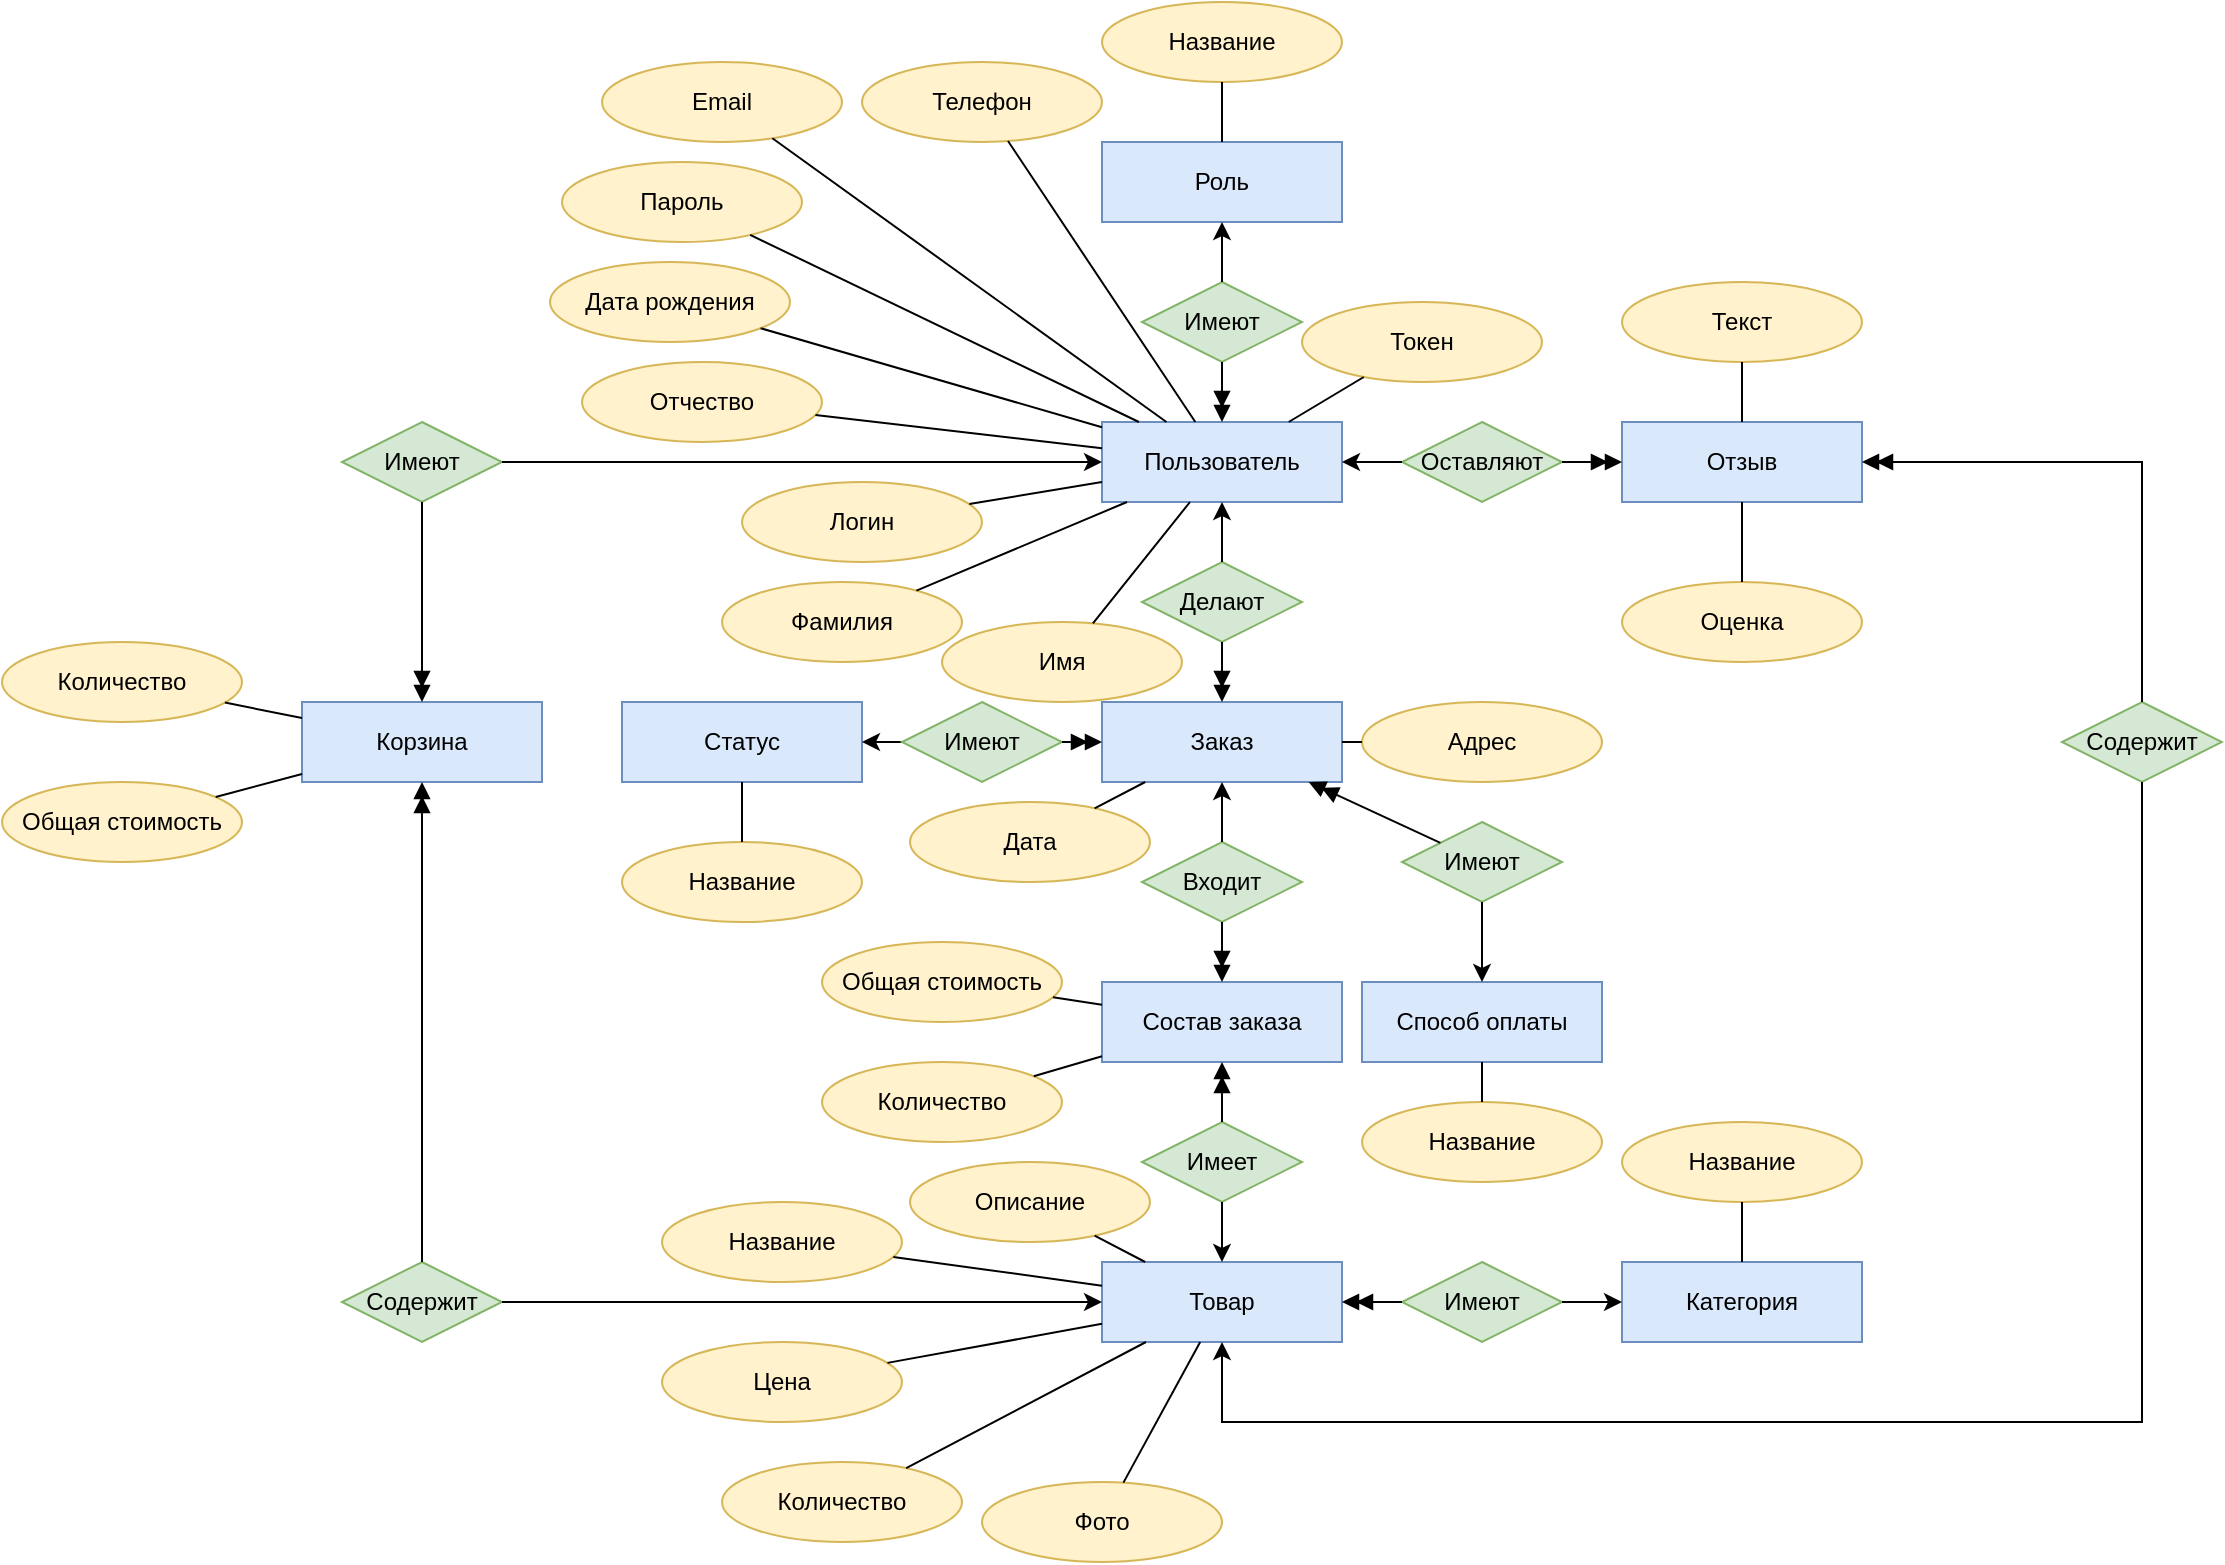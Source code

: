 <mxfile version="24.0.1" type="device" pages="3">
  <diagram name="КМ" id="sJfeqaa416BmNbrNY8VK">
    <mxGraphModel dx="2261" dy="772" grid="1" gridSize="10" guides="1" tooltips="1" connect="1" arrows="1" fold="1" page="1" pageScale="1" pageWidth="827" pageHeight="1169" math="0" shadow="0">
      <root>
        <mxCell id="0" />
        <mxCell id="1" parent="0" />
        <mxCell id="gFcMFYdsU8Flf4kH9CEn-2" value="Пользователь" style="rounded=0;whiteSpace=wrap;html=1;fillColor=#dae8fc;strokeColor=#6c8ebf;" parent="1" vertex="1">
          <mxGeometry x="390" y="230" width="120" height="40" as="geometry" />
        </mxCell>
        <mxCell id="gFcMFYdsU8Flf4kH9CEn-3" value="Товар" style="rounded=0;whiteSpace=wrap;html=1;fillColor=#dae8fc;strokeColor=#6c8ebf;" parent="1" vertex="1">
          <mxGeometry x="390" y="650" width="120" height="40" as="geometry" />
        </mxCell>
        <mxCell id="gFcMFYdsU8Flf4kH9CEn-4" value="Категория" style="rounded=0;whiteSpace=wrap;html=1;fillColor=#dae8fc;strokeColor=#6c8ebf;" parent="1" vertex="1">
          <mxGeometry x="650" y="650" width="120" height="40" as="geometry" />
        </mxCell>
        <mxCell id="gFcMFYdsU8Flf4kH9CEn-5" value="Заказ" style="rounded=0;whiteSpace=wrap;html=1;fillColor=#dae8fc;strokeColor=#6c8ebf;" parent="1" vertex="1">
          <mxGeometry x="390" y="370" width="120" height="40" as="geometry" />
        </mxCell>
        <mxCell id="gFcMFYdsU8Flf4kH9CEn-6" value="Состав заказа" style="rounded=0;whiteSpace=wrap;html=1;fillColor=#dae8fc;strokeColor=#6c8ebf;" parent="1" vertex="1">
          <mxGeometry x="390" y="510" width="120" height="40" as="geometry" />
        </mxCell>
        <mxCell id="gFcMFYdsU8Flf4kH9CEn-8" value="Отзыв" style="rounded=0;whiteSpace=wrap;html=1;fillColor=#dae8fc;strokeColor=#6c8ebf;" parent="1" vertex="1">
          <mxGeometry x="650" y="230" width="120" height="40" as="geometry" />
        </mxCell>
        <mxCell id="gFcMFYdsU8Flf4kH9CEn-9" value="Корзина" style="rounded=0;whiteSpace=wrap;html=1;fillColor=#dae8fc;strokeColor=#6c8ebf;" parent="1" vertex="1">
          <mxGeometry x="-10" y="370" width="120" height="40" as="geometry" />
        </mxCell>
        <mxCell id="gFcMFYdsU8Flf4kH9CEn-11" value="Роль" style="rounded=0;whiteSpace=wrap;html=1;fillColor=#dae8fc;strokeColor=#6c8ebf;" parent="1" vertex="1">
          <mxGeometry x="390" y="90" width="120" height="40" as="geometry" />
        </mxCell>
        <mxCell id="gFcMFYdsU8Flf4kH9CEn-12" value="Статус" style="rounded=0;whiteSpace=wrap;html=1;fillColor=#dae8fc;strokeColor=#6c8ebf;" parent="1" vertex="1">
          <mxGeometry x="150" y="370" width="120" height="40" as="geometry" />
        </mxCell>
        <mxCell id="gFcMFYdsU8Flf4kH9CEn-13" value="Название" style="ellipse;whiteSpace=wrap;html=1;fillColor=#fff2cc;strokeColor=#d6b656;" parent="1" vertex="1">
          <mxGeometry x="390" y="20" width="120" height="40" as="geometry" />
        </mxCell>
        <mxCell id="gFcMFYdsU8Flf4kH9CEn-14" value="" style="endArrow=none;html=1;rounded=0;" parent="1" source="gFcMFYdsU8Flf4kH9CEn-11" target="gFcMFYdsU8Flf4kH9CEn-13" edge="1">
          <mxGeometry width="50" height="50" relative="1" as="geometry">
            <mxPoint x="390" y="450" as="sourcePoint" />
            <mxPoint x="440" y="400" as="targetPoint" />
          </mxGeometry>
        </mxCell>
        <mxCell id="gFcMFYdsU8Flf4kH9CEn-15" value="Имеют" style="rhombus;whiteSpace=wrap;html=1;fillColor=#d5e8d4;strokeColor=#82b366;" parent="1" vertex="1">
          <mxGeometry x="410" y="160" width="80" height="40" as="geometry" />
        </mxCell>
        <mxCell id="gFcMFYdsU8Flf4kH9CEn-16" value="" style="endArrow=classic;html=1;rounded=0;" parent="1" source="gFcMFYdsU8Flf4kH9CEn-15" target="gFcMFYdsU8Flf4kH9CEn-11" edge="1">
          <mxGeometry width="50" height="50" relative="1" as="geometry">
            <mxPoint x="390" y="450" as="sourcePoint" />
            <mxPoint x="440" y="400" as="targetPoint" />
          </mxGeometry>
        </mxCell>
        <mxCell id="gFcMFYdsU8Flf4kH9CEn-17" value="" style="endArrow=doubleBlock;html=1;rounded=0;endFill=1;" parent="1" source="gFcMFYdsU8Flf4kH9CEn-15" target="gFcMFYdsU8Flf4kH9CEn-2" edge="1">
          <mxGeometry width="50" height="50" relative="1" as="geometry">
            <mxPoint x="460" y="170" as="sourcePoint" />
            <mxPoint x="460" y="140" as="targetPoint" />
          </mxGeometry>
        </mxCell>
        <mxCell id="gFcMFYdsU8Flf4kH9CEn-18" value="Имеют" style="rhombus;whiteSpace=wrap;html=1;fillColor=#d5e8d4;strokeColor=#82b366;" parent="1" vertex="1">
          <mxGeometry x="540" y="650" width="80" height="40" as="geometry" />
        </mxCell>
        <mxCell id="gFcMFYdsU8Flf4kH9CEn-19" value="" style="endArrow=classic;html=1;rounded=0;" parent="1" source="gFcMFYdsU8Flf4kH9CEn-18" target="gFcMFYdsU8Flf4kH9CEn-4" edge="1">
          <mxGeometry width="50" height="50" relative="1" as="geometry">
            <mxPoint x="60" y="460" as="sourcePoint" />
            <mxPoint x="60" y="430" as="targetPoint" />
          </mxGeometry>
        </mxCell>
        <mxCell id="gFcMFYdsU8Flf4kH9CEn-20" value="" style="endArrow=doubleBlock;html=1;rounded=0;endFill=1;" parent="1" source="gFcMFYdsU8Flf4kH9CEn-18" target="gFcMFYdsU8Flf4kH9CEn-3" edge="1">
          <mxGeometry width="50" height="50" relative="1" as="geometry">
            <mxPoint x="60" y="500" as="sourcePoint" />
            <mxPoint x="60" y="530" as="targetPoint" />
          </mxGeometry>
        </mxCell>
        <mxCell id="gFcMFYdsU8Flf4kH9CEn-21" value="Оставляют" style="rhombus;whiteSpace=wrap;html=1;fillColor=#d5e8d4;strokeColor=#82b366;" parent="1" vertex="1">
          <mxGeometry x="540" y="230" width="80" height="40" as="geometry" />
        </mxCell>
        <mxCell id="gFcMFYdsU8Flf4kH9CEn-22" value="" style="endArrow=classic;html=1;rounded=0;" parent="1" source="gFcMFYdsU8Flf4kH9CEn-21" target="gFcMFYdsU8Flf4kH9CEn-2" edge="1">
          <mxGeometry width="50" height="50" relative="1" as="geometry">
            <mxPoint x="470" y="450" as="sourcePoint" />
            <mxPoint x="520" y="400" as="targetPoint" />
          </mxGeometry>
        </mxCell>
        <mxCell id="gFcMFYdsU8Flf4kH9CEn-24" value="" style="endArrow=doubleBlock;html=1;rounded=0;endFill=1;" parent="1" source="gFcMFYdsU8Flf4kH9CEn-21" target="gFcMFYdsU8Flf4kH9CEn-8" edge="1">
          <mxGeometry width="50" height="50" relative="1" as="geometry">
            <mxPoint x="640" y="340" as="sourcePoint" />
            <mxPoint x="920" y="390" as="targetPoint" />
          </mxGeometry>
        </mxCell>
        <mxCell id="gFcMFYdsU8Flf4kH9CEn-26" value="Делают" style="rhombus;whiteSpace=wrap;html=1;fillColor=#d5e8d4;strokeColor=#82b366;" parent="1" vertex="1">
          <mxGeometry x="410" y="300" width="80" height="40" as="geometry" />
        </mxCell>
        <mxCell id="gFcMFYdsU8Flf4kH9CEn-27" value="" style="endArrow=classic;html=1;rounded=0;" parent="1" source="gFcMFYdsU8Flf4kH9CEn-26" target="gFcMFYdsU8Flf4kH9CEn-2" edge="1">
          <mxGeometry width="50" height="50" relative="1" as="geometry">
            <mxPoint x="460" y="170" as="sourcePoint" />
            <mxPoint x="460" y="140" as="targetPoint" />
          </mxGeometry>
        </mxCell>
        <mxCell id="gFcMFYdsU8Flf4kH9CEn-28" value="" style="endArrow=doubleBlock;html=1;rounded=0;endFill=1;" parent="1" source="gFcMFYdsU8Flf4kH9CEn-26" target="gFcMFYdsU8Flf4kH9CEn-5" edge="1">
          <mxGeometry width="50" height="50" relative="1" as="geometry">
            <mxPoint x="460" y="210" as="sourcePoint" />
            <mxPoint x="460" y="240" as="targetPoint" />
          </mxGeometry>
        </mxCell>
        <mxCell id="gFcMFYdsU8Flf4kH9CEn-29" value="Входит" style="rhombus;whiteSpace=wrap;html=1;fillColor=#d5e8d4;strokeColor=#82b366;" parent="1" vertex="1">
          <mxGeometry x="410" y="440" width="80" height="40" as="geometry" />
        </mxCell>
        <mxCell id="gFcMFYdsU8Flf4kH9CEn-30" value="" style="endArrow=classic;html=1;rounded=0;" parent="1" source="gFcMFYdsU8Flf4kH9CEn-33" target="gFcMFYdsU8Flf4kH9CEn-12" edge="1">
          <mxGeometry width="50" height="50" relative="1" as="geometry">
            <mxPoint x="460" y="310" as="sourcePoint" />
            <mxPoint x="460" y="280" as="targetPoint" />
          </mxGeometry>
        </mxCell>
        <mxCell id="gFcMFYdsU8Flf4kH9CEn-32" value="" style="endArrow=doubleBlock;html=1;rounded=0;endFill=1;" parent="1" source="gFcMFYdsU8Flf4kH9CEn-29" target="gFcMFYdsU8Flf4kH9CEn-6" edge="1">
          <mxGeometry width="50" height="50" relative="1" as="geometry">
            <mxPoint x="460" y="350" as="sourcePoint" />
            <mxPoint x="460" y="380" as="targetPoint" />
          </mxGeometry>
        </mxCell>
        <mxCell id="gFcMFYdsU8Flf4kH9CEn-33" value="Имеют" style="rhombus;whiteSpace=wrap;html=1;fillColor=#d5e8d4;strokeColor=#82b366;" parent="1" vertex="1">
          <mxGeometry x="290" y="370" width="80" height="40" as="geometry" />
        </mxCell>
        <mxCell id="gFcMFYdsU8Flf4kH9CEn-34" value="" style="endArrow=classic;html=1;rounded=0;" parent="1" source="gFcMFYdsU8Flf4kH9CEn-29" target="gFcMFYdsU8Flf4kH9CEn-5" edge="1">
          <mxGeometry width="50" height="50" relative="1" as="geometry">
            <mxPoint x="300" y="400" as="sourcePoint" />
            <mxPoint x="280" y="400" as="targetPoint" />
          </mxGeometry>
        </mxCell>
        <mxCell id="gFcMFYdsU8Flf4kH9CEn-35" value="" style="endArrow=doubleBlock;html=1;rounded=0;endFill=1;" parent="1" source="gFcMFYdsU8Flf4kH9CEn-33" target="gFcMFYdsU8Flf4kH9CEn-5" edge="1">
          <mxGeometry width="50" height="50" relative="1" as="geometry">
            <mxPoint x="460" y="350" as="sourcePoint" />
            <mxPoint x="460" y="380" as="targetPoint" />
          </mxGeometry>
        </mxCell>
        <mxCell id="gFcMFYdsU8Flf4kH9CEn-39" value="Имеет" style="rhombus;whiteSpace=wrap;html=1;fillColor=#d5e8d4;strokeColor=#82b366;" parent="1" vertex="1">
          <mxGeometry x="410" y="580" width="80" height="40" as="geometry" />
        </mxCell>
        <mxCell id="gFcMFYdsU8Flf4kH9CEn-40" value="" style="endArrow=doubleBlock;html=1;rounded=0;endFill=1;" parent="1" source="gFcMFYdsU8Flf4kH9CEn-39" target="gFcMFYdsU8Flf4kH9CEn-6" edge="1">
          <mxGeometry width="50" height="50" relative="1" as="geometry">
            <mxPoint x="460" y="490" as="sourcePoint" />
            <mxPoint x="460" y="520" as="targetPoint" />
          </mxGeometry>
        </mxCell>
        <mxCell id="gFcMFYdsU8Flf4kH9CEn-41" value="" style="endArrow=classic;html=1;rounded=0;" parent="1" source="gFcMFYdsU8Flf4kH9CEn-39" target="gFcMFYdsU8Flf4kH9CEn-3" edge="1">
          <mxGeometry width="50" height="50" relative="1" as="geometry">
            <mxPoint x="460" y="450" as="sourcePoint" />
            <mxPoint x="500" y="620" as="targetPoint" />
          </mxGeometry>
        </mxCell>
        <mxCell id="gFcMFYdsU8Flf4kH9CEn-42" value="Имеют" style="rhombus;whiteSpace=wrap;html=1;fillColor=#d5e8d4;strokeColor=#82b366;" parent="1" vertex="1">
          <mxGeometry x="10" y="230" width="80" height="40" as="geometry" />
        </mxCell>
        <mxCell id="gFcMFYdsU8Flf4kH9CEn-43" value="Содержит" style="rhombus;whiteSpace=wrap;html=1;fillColor=#d5e8d4;strokeColor=#82b366;" parent="1" vertex="1">
          <mxGeometry x="10" y="650" width="80" height="40" as="geometry" />
        </mxCell>
        <mxCell id="gFcMFYdsU8Flf4kH9CEn-44" value="" style="endArrow=doubleBlock;html=1;rounded=0;endFill=1;" parent="1" source="gFcMFYdsU8Flf4kH9CEn-42" target="gFcMFYdsU8Flf4kH9CEn-9" edge="1">
          <mxGeometry width="50" height="50" relative="1" as="geometry">
            <mxPoint x="460" y="490" as="sourcePoint" />
            <mxPoint x="460" y="520" as="targetPoint" />
          </mxGeometry>
        </mxCell>
        <mxCell id="gFcMFYdsU8Flf4kH9CEn-45" value="" style="endArrow=doubleBlock;html=1;rounded=0;endFill=1;" parent="1" source="gFcMFYdsU8Flf4kH9CEn-43" target="gFcMFYdsU8Flf4kH9CEn-9" edge="1">
          <mxGeometry width="50" height="50" relative="1" as="geometry">
            <mxPoint x="100" y="260" as="sourcePoint" />
            <mxPoint x="400" y="260" as="targetPoint" />
          </mxGeometry>
        </mxCell>
        <mxCell id="gFcMFYdsU8Flf4kH9CEn-46" value="" style="endArrow=classic;html=1;rounded=0;" parent="1" source="gFcMFYdsU8Flf4kH9CEn-43" target="gFcMFYdsU8Flf4kH9CEn-3" edge="1">
          <mxGeometry width="50" height="50" relative="1" as="geometry">
            <mxPoint x="460" y="590" as="sourcePoint" />
            <mxPoint x="210" y="510" as="targetPoint" />
          </mxGeometry>
        </mxCell>
        <mxCell id="gFcMFYdsU8Flf4kH9CEn-47" value="" style="endArrow=classic;html=1;rounded=0;" parent="1" source="gFcMFYdsU8Flf4kH9CEn-42" target="gFcMFYdsU8Flf4kH9CEn-2" edge="1">
          <mxGeometry width="50" height="50" relative="1" as="geometry">
            <mxPoint x="60" y="660" as="sourcePoint" />
            <mxPoint x="140" y="300" as="targetPoint" />
          </mxGeometry>
        </mxCell>
        <mxCell id="gFcMFYdsU8Flf4kH9CEn-49" value="Содержит" style="rhombus;whiteSpace=wrap;html=1;fillColor=#d5e8d4;strokeColor=#82b366;" parent="1" vertex="1">
          <mxGeometry x="870" y="370" width="80" height="40" as="geometry" />
        </mxCell>
        <mxCell id="gFcMFYdsU8Flf4kH9CEn-50" value="" style="endArrow=doubleBlock;html=1;rounded=0;endFill=1;" parent="1" source="gFcMFYdsU8Flf4kH9CEn-49" target="gFcMFYdsU8Flf4kH9CEn-8" edge="1">
          <mxGeometry width="50" height="50" relative="1" as="geometry">
            <mxPoint x="630" y="260" as="sourcePoint" />
            <mxPoint x="660" y="260" as="targetPoint" />
            <Array as="points">
              <mxPoint x="910" y="250" />
            </Array>
          </mxGeometry>
        </mxCell>
        <mxCell id="gFcMFYdsU8Flf4kH9CEn-51" value="" style="endArrow=classic;html=1;rounded=0;" parent="1" source="gFcMFYdsU8Flf4kH9CEn-49" target="gFcMFYdsU8Flf4kH9CEn-3" edge="1">
          <mxGeometry width="50" height="50" relative="1" as="geometry">
            <mxPoint x="460" y="590" as="sourcePoint" />
            <mxPoint x="460" y="560" as="targetPoint" />
            <Array as="points">
              <mxPoint x="910" y="730" />
              <mxPoint x="450" y="730" />
            </Array>
          </mxGeometry>
        </mxCell>
        <mxCell id="gFcMFYdsU8Flf4kH9CEn-52" value="Имя" style="ellipse;whiteSpace=wrap;html=1;fillColor=#fff2cc;strokeColor=#d6b656;" parent="1" vertex="1">
          <mxGeometry x="310" y="330" width="120" height="40" as="geometry" />
        </mxCell>
        <mxCell id="gFcMFYdsU8Flf4kH9CEn-53" value="Фамилия" style="ellipse;whiteSpace=wrap;html=1;fillColor=#fff2cc;strokeColor=#d6b656;" parent="1" vertex="1">
          <mxGeometry x="200" y="310" width="120" height="40" as="geometry" />
        </mxCell>
        <mxCell id="gFcMFYdsU8Flf4kH9CEn-54" value="" style="endArrow=none;html=1;rounded=0;" parent="1" source="gFcMFYdsU8Flf4kH9CEn-53" target="gFcMFYdsU8Flf4kH9CEn-2" edge="1">
          <mxGeometry width="50" height="50" relative="1" as="geometry">
            <mxPoint x="460" y="100" as="sourcePoint" />
            <mxPoint x="460" y="70" as="targetPoint" />
          </mxGeometry>
        </mxCell>
        <mxCell id="gFcMFYdsU8Flf4kH9CEn-55" value="" style="endArrow=none;html=1;rounded=0;" parent="1" source="gFcMFYdsU8Flf4kH9CEn-52" target="gFcMFYdsU8Flf4kH9CEn-2" edge="1">
          <mxGeometry width="50" height="50" relative="1" as="geometry">
            <mxPoint x="366" y="233" as="sourcePoint" />
            <mxPoint x="400" y="243" as="targetPoint" />
          </mxGeometry>
        </mxCell>
        <mxCell id="gFcMFYdsU8Flf4kH9CEn-56" value="Текст" style="ellipse;whiteSpace=wrap;html=1;fillColor=#fff2cc;strokeColor=#d6b656;" parent="1" vertex="1">
          <mxGeometry x="650" y="160" width="120" height="40" as="geometry" />
        </mxCell>
        <mxCell id="gFcMFYdsU8Flf4kH9CEn-57" value="" style="endArrow=none;html=1;rounded=0;" parent="1" source="gFcMFYdsU8Flf4kH9CEn-56" target="gFcMFYdsU8Flf4kH9CEn-8" edge="1">
          <mxGeometry width="50" height="50" relative="1" as="geometry">
            <mxPoint x="366" y="233" as="sourcePoint" />
            <mxPoint x="400" y="243" as="targetPoint" />
          </mxGeometry>
        </mxCell>
        <mxCell id="gFcMFYdsU8Flf4kH9CEn-60" value="Название" style="ellipse;whiteSpace=wrap;html=1;fillColor=#fff2cc;strokeColor=#d6b656;" parent="1" vertex="1">
          <mxGeometry x="650" y="580" width="120" height="40" as="geometry" />
        </mxCell>
        <mxCell id="gFcMFYdsU8Flf4kH9CEn-61" value="" style="endArrow=none;html=1;rounded=0;" parent="1" source="gFcMFYdsU8Flf4kH9CEn-60" target="gFcMFYdsU8Flf4kH9CEn-4" edge="1">
          <mxGeometry width="50" height="50" relative="1" as="geometry">
            <mxPoint x="710" y="610" as="sourcePoint" />
            <mxPoint x="720" y="460" as="targetPoint" />
          </mxGeometry>
        </mxCell>
        <mxCell id="gFcMFYdsU8Flf4kH9CEn-62" value="Название" style="ellipse;whiteSpace=wrap;html=1;fillColor=#fff2cc;strokeColor=#d6b656;" parent="1" vertex="1">
          <mxGeometry x="170" y="620" width="120" height="40" as="geometry" />
        </mxCell>
        <mxCell id="gFcMFYdsU8Flf4kH9CEn-63" value="Цена" style="ellipse;whiteSpace=wrap;html=1;fillColor=#fff2cc;strokeColor=#d6b656;" parent="1" vertex="1">
          <mxGeometry x="170" y="690" width="120" height="40" as="geometry" />
        </mxCell>
        <mxCell id="gFcMFYdsU8Flf4kH9CEn-64" value="Количество" style="ellipse;whiteSpace=wrap;html=1;fillColor=#fff2cc;strokeColor=#d6b656;" parent="1" vertex="1">
          <mxGeometry x="200" y="750" width="120" height="40" as="geometry" />
        </mxCell>
        <mxCell id="gFcMFYdsU8Flf4kH9CEn-65" value="Описание" style="ellipse;whiteSpace=wrap;html=1;fillColor=#fff2cc;strokeColor=#d6b656;" parent="1" vertex="1">
          <mxGeometry x="294" y="600" width="120" height="40" as="geometry" />
        </mxCell>
        <mxCell id="gFcMFYdsU8Flf4kH9CEn-66" value="" style="endArrow=none;html=1;rounded=0;" parent="1" source="gFcMFYdsU8Flf4kH9CEn-62" target="gFcMFYdsU8Flf4kH9CEn-3" edge="1">
          <mxGeometry width="50" height="50" relative="1" as="geometry">
            <mxPoint x="720" y="210" as="sourcePoint" />
            <mxPoint x="720" y="240" as="targetPoint" />
          </mxGeometry>
        </mxCell>
        <mxCell id="gFcMFYdsU8Flf4kH9CEn-67" value="" style="endArrow=none;html=1;rounded=0;" parent="1" source="gFcMFYdsU8Flf4kH9CEn-63" target="gFcMFYdsU8Flf4kH9CEn-3" edge="1">
          <mxGeometry width="50" height="50" relative="1" as="geometry">
            <mxPoint x="357" y="708" as="sourcePoint" />
            <mxPoint x="400" y="696" as="targetPoint" />
          </mxGeometry>
        </mxCell>
        <mxCell id="gFcMFYdsU8Flf4kH9CEn-68" value="" style="endArrow=none;html=1;rounded=0;" parent="1" source="gFcMFYdsU8Flf4kH9CEn-64" target="gFcMFYdsU8Flf4kH9CEn-3" edge="1">
          <mxGeometry width="50" height="50" relative="1" as="geometry">
            <mxPoint x="356" y="752" as="sourcePoint" />
            <mxPoint x="431" y="700" as="targetPoint" />
          </mxGeometry>
        </mxCell>
        <mxCell id="gFcMFYdsU8Flf4kH9CEn-69" value="" style="endArrow=none;html=1;rounded=0;" parent="1" source="gFcMFYdsU8Flf4kH9CEn-65" target="gFcMFYdsU8Flf4kH9CEn-3" edge="1">
          <mxGeometry width="50" height="50" relative="1" as="geometry">
            <mxPoint x="429" y="790" as="sourcePoint" />
            <mxPoint x="454" y="700" as="targetPoint" />
          </mxGeometry>
        </mxCell>
        <mxCell id="gFcMFYdsU8Flf4kH9CEn-70" value="Логин" style="ellipse;whiteSpace=wrap;html=1;fillColor=#fff2cc;strokeColor=#d6b656;" parent="1" vertex="1">
          <mxGeometry x="210" y="260" width="120" height="40" as="geometry" />
        </mxCell>
        <mxCell id="gFcMFYdsU8Flf4kH9CEn-71" value="Пароль" style="ellipse;whiteSpace=wrap;html=1;fillColor=#fff2cc;strokeColor=#d6b656;" parent="1" vertex="1">
          <mxGeometry x="120" y="100" width="120" height="40" as="geometry" />
        </mxCell>
        <mxCell id="gFcMFYdsU8Flf4kH9CEn-72" value="Отчество" style="ellipse;whiteSpace=wrap;html=1;fillColor=#fff2cc;strokeColor=#d6b656;" parent="1" vertex="1">
          <mxGeometry x="130" y="200" width="120" height="40" as="geometry" />
        </mxCell>
        <mxCell id="gFcMFYdsU8Flf4kH9CEn-73" value="Email" style="ellipse;whiteSpace=wrap;html=1;fillColor=#fff2cc;strokeColor=#d6b656;" parent="1" vertex="1">
          <mxGeometry x="140" y="50" width="120" height="40" as="geometry" />
        </mxCell>
        <mxCell id="gFcMFYdsU8Flf4kH9CEn-74" value="Телефон" style="ellipse;whiteSpace=wrap;html=1;fillColor=#fff2cc;strokeColor=#d6b656;" parent="1" vertex="1">
          <mxGeometry x="270" y="50" width="120" height="40" as="geometry" />
        </mxCell>
        <mxCell id="gFcMFYdsU8Flf4kH9CEn-75" value="Дата рождения" style="ellipse;whiteSpace=wrap;html=1;fillColor=#fff2cc;strokeColor=#d6b656;" parent="1" vertex="1">
          <mxGeometry x="114" y="150" width="120" height="40" as="geometry" />
        </mxCell>
        <mxCell id="gFcMFYdsU8Flf4kH9CEn-76" value="Токен" style="ellipse;whiteSpace=wrap;html=1;fillColor=#fff2cc;strokeColor=#d6b656;" parent="1" vertex="1">
          <mxGeometry x="490" y="170" width="120" height="40" as="geometry" />
        </mxCell>
        <mxCell id="gFcMFYdsU8Flf4kH9CEn-77" value="Фото" style="ellipse;whiteSpace=wrap;html=1;fillColor=#fff2cc;strokeColor=#d6b656;" parent="1" vertex="1">
          <mxGeometry x="330" y="760" width="120" height="40" as="geometry" />
        </mxCell>
        <mxCell id="gFcMFYdsU8Flf4kH9CEn-78" value="Общая стоимость" style="ellipse;whiteSpace=wrap;html=1;fillColor=#fff2cc;strokeColor=#d6b656;" parent="1" vertex="1">
          <mxGeometry x="-160" y="410" width="120" height="40" as="geometry" />
        </mxCell>
        <mxCell id="gFcMFYdsU8Flf4kH9CEn-79" value="Количество" style="ellipse;whiteSpace=wrap;html=1;fillColor=#fff2cc;strokeColor=#d6b656;" parent="1" vertex="1">
          <mxGeometry x="-160" y="340" width="120" height="40" as="geometry" />
        </mxCell>
        <mxCell id="gFcMFYdsU8Flf4kH9CEn-80" value="Адрес" style="ellipse;whiteSpace=wrap;html=1;fillColor=#fff2cc;strokeColor=#d6b656;" parent="1" vertex="1">
          <mxGeometry x="520" y="370" width="120" height="40" as="geometry" />
        </mxCell>
        <mxCell id="gFcMFYdsU8Flf4kH9CEn-81" value="Название" style="ellipse;whiteSpace=wrap;html=1;fillColor=#fff2cc;strokeColor=#d6b656;" parent="1" vertex="1">
          <mxGeometry x="150" y="440" width="120" height="40" as="geometry" />
        </mxCell>
        <mxCell id="gFcMFYdsU8Flf4kH9CEn-84" value="" style="endArrow=none;html=1;rounded=0;" parent="1" source="gFcMFYdsU8Flf4kH9CEn-81" target="gFcMFYdsU8Flf4kH9CEn-12" edge="1">
          <mxGeometry width="50" height="50" relative="1" as="geometry">
            <mxPoint x="361" y="660" as="sourcePoint" />
            <mxPoint x="400" y="668" as="targetPoint" />
          </mxGeometry>
        </mxCell>
        <mxCell id="gFcMFYdsU8Flf4kH9CEn-85" value="" style="endArrow=none;html=1;rounded=0;" parent="1" source="gFcMFYdsU8Flf4kH9CEn-70" target="gFcMFYdsU8Flf4kH9CEn-2" edge="1">
          <mxGeometry width="50" height="50" relative="1" as="geometry">
            <mxPoint x="375" y="322" as="sourcePoint" />
            <mxPoint x="433" y="280" as="targetPoint" />
          </mxGeometry>
        </mxCell>
        <mxCell id="gFcMFYdsU8Flf4kH9CEn-86" value="" style="endArrow=none;html=1;rounded=0;" parent="1" source="gFcMFYdsU8Flf4kH9CEn-71" target="gFcMFYdsU8Flf4kH9CEn-2" edge="1">
          <mxGeometry width="50" height="50" relative="1" as="geometry">
            <mxPoint x="379" y="241" as="sourcePoint" />
            <mxPoint x="400" y="246" as="targetPoint" />
          </mxGeometry>
        </mxCell>
        <mxCell id="gFcMFYdsU8Flf4kH9CEn-87" value="" style="endArrow=none;html=1;rounded=0;" parent="1" source="gFcMFYdsU8Flf4kH9CEn-73" target="gFcMFYdsU8Flf4kH9CEn-2" edge="1">
          <mxGeometry width="50" height="50" relative="1" as="geometry">
            <mxPoint x="375" y="198" as="sourcePoint" />
            <mxPoint x="433" y="240" as="targetPoint" />
          </mxGeometry>
        </mxCell>
        <mxCell id="gFcMFYdsU8Flf4kH9CEn-88" value="" style="endArrow=none;html=1;rounded=0;" parent="1" source="gFcMFYdsU8Flf4kH9CEn-74" target="gFcMFYdsU8Flf4kH9CEn-2" edge="1">
          <mxGeometry width="50" height="50" relative="1" as="geometry">
            <mxPoint x="326" y="149" as="sourcePoint" />
            <mxPoint x="436" y="240" as="targetPoint" />
          </mxGeometry>
        </mxCell>
        <mxCell id="gFcMFYdsU8Flf4kH9CEn-89" value="" style="endArrow=none;html=1;rounded=0;" parent="1" source="gFcMFYdsU8Flf4kH9CEn-72" target="gFcMFYdsU8Flf4kH9CEn-2" edge="1">
          <mxGeometry width="50" height="50" relative="1" as="geometry">
            <mxPoint x="344" y="99" as="sourcePoint" />
            <mxPoint x="446" y="250" as="targetPoint" />
          </mxGeometry>
        </mxCell>
        <mxCell id="gFcMFYdsU8Flf4kH9CEn-90" value="" style="endArrow=none;html=1;rounded=0;" parent="1" source="gFcMFYdsU8Flf4kH9CEn-75" target="gFcMFYdsU8Flf4kH9CEn-2" edge="1">
          <mxGeometry width="50" height="50" relative="1" as="geometry">
            <mxPoint x="265" y="203" as="sourcePoint" />
            <mxPoint x="400" y="243" as="targetPoint" />
          </mxGeometry>
        </mxCell>
        <mxCell id="gFcMFYdsU8Flf4kH9CEn-91" value="" style="endArrow=none;html=1;rounded=0;" parent="1" source="gFcMFYdsU8Flf4kH9CEn-76" target="gFcMFYdsU8Flf4kH9CEn-2" edge="1">
          <mxGeometry width="50" height="50" relative="1" as="geometry">
            <mxPoint x="171" y="155" as="sourcePoint" />
            <mxPoint x="405" y="240" as="targetPoint" />
          </mxGeometry>
        </mxCell>
        <mxCell id="gFcMFYdsU8Flf4kH9CEn-94" value="" style="endArrow=none;html=1;rounded=0;" parent="1" source="gFcMFYdsU8Flf4kH9CEn-77" target="gFcMFYdsU8Flf4kH9CEn-3" edge="1">
          <mxGeometry width="50" height="50" relative="1" as="geometry">
            <mxPoint x="366" y="791" as="sourcePoint" />
            <mxPoint x="443" y="700" as="targetPoint" />
          </mxGeometry>
        </mxCell>
        <mxCell id="gFcMFYdsU8Flf4kH9CEn-95" value="" style="endArrow=none;html=1;rounded=0;" parent="1" source="gFcMFYdsU8Flf4kH9CEn-78" target="gFcMFYdsU8Flf4kH9CEn-9" edge="1">
          <mxGeometry width="50" height="50" relative="1" as="geometry">
            <mxPoint x="411" y="770" as="sourcePoint" />
            <mxPoint x="449" y="700" as="targetPoint" />
          </mxGeometry>
        </mxCell>
        <mxCell id="gFcMFYdsU8Flf4kH9CEn-96" value="" style="endArrow=none;html=1;rounded=0;" parent="1" source="gFcMFYdsU8Flf4kH9CEn-79" target="gFcMFYdsU8Flf4kH9CEn-9" edge="1">
          <mxGeometry width="50" height="50" relative="1" as="geometry">
            <mxPoint x="-43" y="428" as="sourcePoint" />
            <mxPoint y="416" as="targetPoint" />
          </mxGeometry>
        </mxCell>
        <mxCell id="gFcMFYdsU8Flf4kH9CEn-97" value="Имеют" style="rhombus;whiteSpace=wrap;html=1;fillColor=#d5e8d4;strokeColor=#82b366;" parent="1" vertex="1">
          <mxGeometry x="540" y="430" width="80" height="40" as="geometry" />
        </mxCell>
        <mxCell id="gFcMFYdsU8Flf4kH9CEn-98" value="Способ оплаты" style="rounded=0;whiteSpace=wrap;html=1;fillColor=#dae8fc;strokeColor=#6c8ebf;" parent="1" vertex="1">
          <mxGeometry x="520" y="510" width="120" height="40" as="geometry" />
        </mxCell>
        <mxCell id="gFcMFYdsU8Flf4kH9CEn-99" value="Название" style="ellipse;whiteSpace=wrap;html=1;fillColor=#fff2cc;strokeColor=#d6b656;" parent="1" vertex="1">
          <mxGeometry x="520" y="570" width="120" height="40" as="geometry" />
        </mxCell>
        <mxCell id="gFcMFYdsU8Flf4kH9CEn-100" value="" style="endArrow=classic;html=1;rounded=0;" parent="1" source="gFcMFYdsU8Flf4kH9CEn-97" target="gFcMFYdsU8Flf4kH9CEn-98" edge="1">
          <mxGeometry width="50" height="50" relative="1" as="geometry">
            <mxPoint x="470" y="450" as="sourcePoint" />
            <mxPoint x="520" y="400" as="targetPoint" />
          </mxGeometry>
        </mxCell>
        <mxCell id="gFcMFYdsU8Flf4kH9CEn-101" value="" style="endArrow=doubleBlock;html=1;rounded=0;endFill=1;" parent="1" source="gFcMFYdsU8Flf4kH9CEn-97" target="gFcMFYdsU8Flf4kH9CEn-5" edge="1">
          <mxGeometry width="50" height="50" relative="1" as="geometry">
            <mxPoint x="550" y="400" as="sourcePoint" />
            <mxPoint x="520" y="400" as="targetPoint" />
          </mxGeometry>
        </mxCell>
        <mxCell id="dEIYfzxVJusBlWSmAVbY-1" value="" style="endArrow=none;html=1;rounded=0;" parent="1" source="gFcMFYdsU8Flf4kH9CEn-5" target="gFcMFYdsU8Flf4kH9CEn-80" edge="1">
          <mxGeometry width="50" height="50" relative="1" as="geometry">
            <mxPoint x="470" y="410" as="sourcePoint" />
            <mxPoint x="520" y="360" as="targetPoint" />
          </mxGeometry>
        </mxCell>
        <mxCell id="ZHhF2qpQtUyJjippwk18-1" value="" style="endArrow=none;html=1;rounded=0;" parent="1" source="gFcMFYdsU8Flf4kH9CEn-99" target="gFcMFYdsU8Flf4kH9CEn-98" edge="1">
          <mxGeometry width="50" height="50" relative="1" as="geometry">
            <mxPoint x="450" y="450" as="sourcePoint" />
            <mxPoint x="500" y="400" as="targetPoint" />
          </mxGeometry>
        </mxCell>
        <mxCell id="4oVeBWfjkB62ReiRqkcZ-1" value="Дата" style="ellipse;whiteSpace=wrap;html=1;fillColor=#fff2cc;strokeColor=#d6b656;" parent="1" vertex="1">
          <mxGeometry x="294" y="420" width="120" height="40" as="geometry" />
        </mxCell>
        <mxCell id="4oVeBWfjkB62ReiRqkcZ-3" value="" style="endArrow=none;html=1;rounded=0;" parent="1" source="4oVeBWfjkB62ReiRqkcZ-1" target="gFcMFYdsU8Flf4kH9CEn-5" edge="1">
          <mxGeometry width="50" height="50" relative="1" as="geometry">
            <mxPoint x="400" y="450" as="sourcePoint" />
            <mxPoint x="450" y="400" as="targetPoint" />
          </mxGeometry>
        </mxCell>
        <mxCell id="1Uj6QFUkzFmfSTjhcTgT-1" value="Оценка" style="ellipse;whiteSpace=wrap;html=1;fillColor=#fff2cc;strokeColor=#d6b656;" parent="1" vertex="1">
          <mxGeometry x="650" y="310" width="120" height="40" as="geometry" />
        </mxCell>
        <mxCell id="1Uj6QFUkzFmfSTjhcTgT-2" value="" style="endArrow=none;html=1;rounded=0;" parent="1" source="gFcMFYdsU8Flf4kH9CEn-8" target="1Uj6QFUkzFmfSTjhcTgT-1" edge="1">
          <mxGeometry width="50" height="50" relative="1" as="geometry">
            <mxPoint x="360" y="380" as="sourcePoint" />
            <mxPoint x="410" y="330" as="targetPoint" />
          </mxGeometry>
        </mxCell>
        <mxCell id="DM_YTz9_BN1A3gSfp-cZ-1" value="Общая стоимость" style="ellipse;whiteSpace=wrap;html=1;fillColor=#fff2cc;strokeColor=#d6b656;" parent="1" vertex="1">
          <mxGeometry x="250" y="490" width="120" height="40" as="geometry" />
        </mxCell>
        <mxCell id="DM_YTz9_BN1A3gSfp-cZ-2" value="Количество" style="ellipse;whiteSpace=wrap;html=1;fillColor=#fff2cc;strokeColor=#d6b656;" parent="1" vertex="1">
          <mxGeometry x="250" y="550" width="120" height="40" as="geometry" />
        </mxCell>
        <mxCell id="DM_YTz9_BN1A3gSfp-cZ-4" value="" style="endArrow=none;html=1;rounded=0;" parent="1" source="DM_YTz9_BN1A3gSfp-cZ-1" target="gFcMFYdsU8Flf4kH9CEn-6" edge="1">
          <mxGeometry width="50" height="50" relative="1" as="geometry">
            <mxPoint x="310" y="450" as="sourcePoint" />
            <mxPoint x="360" y="400" as="targetPoint" />
          </mxGeometry>
        </mxCell>
        <mxCell id="DM_YTz9_BN1A3gSfp-cZ-5" value="" style="endArrow=none;html=1;rounded=0;" parent="1" source="DM_YTz9_BN1A3gSfp-cZ-2" target="gFcMFYdsU8Flf4kH9CEn-6" edge="1">
          <mxGeometry width="50" height="50" relative="1" as="geometry">
            <mxPoint x="310" y="450" as="sourcePoint" />
            <mxPoint x="360" y="400" as="targetPoint" />
          </mxGeometry>
        </mxCell>
      </root>
    </mxGraphModel>
  </diagram>
  <diagram id="5xThkabX25R8TJLPgLt_" name="ЛМ">
    <mxGraphModel dx="2261" dy="772" grid="1" gridSize="10" guides="1" tooltips="1" connect="1" arrows="1" fold="1" page="1" pageScale="1" pageWidth="827" pageHeight="1169" math="0" shadow="0">
      <root>
        <mxCell id="0" />
        <mxCell id="1" parent="0" />
        <mxCell id="uixmEJtQYE6XZ1nQol0m-1" value="roles" style="shape=table;startSize=30;container=1;collapsible=1;childLayout=tableLayout;fixedRows=1;rowLines=0;fontStyle=1;align=center;resizeLast=1;html=1;fillColor=#dae8fc;strokeColor=#6c8ebf;" parent="1" vertex="1">
          <mxGeometry x="70" y="585" width="180" height="90" as="geometry" />
        </mxCell>
        <mxCell id="uixmEJtQYE6XZ1nQol0m-2" value="" style="shape=tableRow;horizontal=0;startSize=0;swimlaneHead=0;swimlaneBody=0;fillColor=none;collapsible=0;dropTarget=0;points=[[0,0.5],[1,0.5]];portConstraint=eastwest;top=0;left=0;right=0;bottom=1;" parent="uixmEJtQYE6XZ1nQol0m-1" vertex="1">
          <mxGeometry y="30" width="180" height="30" as="geometry" />
        </mxCell>
        <mxCell id="uixmEJtQYE6XZ1nQol0m-3" value="PK" style="shape=partialRectangle;connectable=0;fillColor=none;top=0;left=0;bottom=0;right=0;fontStyle=1;overflow=hidden;whiteSpace=wrap;html=1;" parent="uixmEJtQYE6XZ1nQol0m-2" vertex="1">
          <mxGeometry width="30" height="30" as="geometry">
            <mxRectangle width="30" height="30" as="alternateBounds" />
          </mxGeometry>
        </mxCell>
        <mxCell id="uixmEJtQYE6XZ1nQol0m-4" value="id" style="shape=partialRectangle;connectable=0;fillColor=none;top=0;left=0;bottom=0;right=0;align=left;spacingLeft=6;fontStyle=5;overflow=hidden;whiteSpace=wrap;html=1;" parent="uixmEJtQYE6XZ1nQol0m-2" vertex="1">
          <mxGeometry x="30" width="150" height="30" as="geometry">
            <mxRectangle width="150" height="30" as="alternateBounds" />
          </mxGeometry>
        </mxCell>
        <mxCell id="uixmEJtQYE6XZ1nQol0m-5" value="" style="shape=tableRow;horizontal=0;startSize=0;swimlaneHead=0;swimlaneBody=0;fillColor=none;collapsible=0;dropTarget=0;points=[[0,0.5],[1,0.5]];portConstraint=eastwest;top=0;left=0;right=0;bottom=0;" parent="uixmEJtQYE6XZ1nQol0m-1" vertex="1">
          <mxGeometry y="60" width="180" height="30" as="geometry" />
        </mxCell>
        <mxCell id="uixmEJtQYE6XZ1nQol0m-6" value="" style="shape=partialRectangle;connectable=0;fillColor=none;top=0;left=0;bottom=0;right=0;editable=1;overflow=hidden;whiteSpace=wrap;html=1;" parent="uixmEJtQYE6XZ1nQol0m-5" vertex="1">
          <mxGeometry width="30" height="30" as="geometry">
            <mxRectangle width="30" height="30" as="alternateBounds" />
          </mxGeometry>
        </mxCell>
        <mxCell id="uixmEJtQYE6XZ1nQol0m-7" value="name" style="shape=partialRectangle;connectable=0;fillColor=none;top=0;left=0;bottom=0;right=0;align=left;spacingLeft=6;overflow=hidden;whiteSpace=wrap;html=1;" parent="uixmEJtQYE6XZ1nQol0m-5" vertex="1">
          <mxGeometry x="30" width="150" height="30" as="geometry">
            <mxRectangle width="150" height="30" as="alternateBounds" />
          </mxGeometry>
        </mxCell>
        <mxCell id="uixmEJtQYE6XZ1nQol0m-14" value="users" style="shape=table;startSize=30;container=1;collapsible=1;childLayout=tableLayout;fixedRows=1;rowLines=0;fontStyle=1;align=center;resizeLast=1;html=1;fillColor=#dae8fc;strokeColor=#6c8ebf;" parent="1" vertex="1">
          <mxGeometry x="70" y="210" width="180" height="360" as="geometry" />
        </mxCell>
        <mxCell id="uixmEJtQYE6XZ1nQol0m-15" value="" style="shape=tableRow;horizontal=0;startSize=0;swimlaneHead=0;swimlaneBody=0;fillColor=none;collapsible=0;dropTarget=0;points=[[0,0.5],[1,0.5]];portConstraint=eastwest;top=0;left=0;right=0;bottom=1;" parent="uixmEJtQYE6XZ1nQol0m-14" vertex="1">
          <mxGeometry y="30" width="180" height="30" as="geometry" />
        </mxCell>
        <mxCell id="uixmEJtQYE6XZ1nQol0m-16" value="PK" style="shape=partialRectangle;connectable=0;fillColor=none;top=0;left=0;bottom=0;right=0;fontStyle=1;overflow=hidden;whiteSpace=wrap;html=1;" parent="uixmEJtQYE6XZ1nQol0m-15" vertex="1">
          <mxGeometry width="30" height="30" as="geometry">
            <mxRectangle width="30" height="30" as="alternateBounds" />
          </mxGeometry>
        </mxCell>
        <mxCell id="uixmEJtQYE6XZ1nQol0m-17" value="id" style="shape=partialRectangle;connectable=0;fillColor=none;top=0;left=0;bottom=0;right=0;align=left;spacingLeft=6;fontStyle=5;overflow=hidden;whiteSpace=wrap;html=1;" parent="uixmEJtQYE6XZ1nQol0m-15" vertex="1">
          <mxGeometry x="30" width="150" height="30" as="geometry">
            <mxRectangle width="150" height="30" as="alternateBounds" />
          </mxGeometry>
        </mxCell>
        <mxCell id="uixmEJtQYE6XZ1nQol0m-18" value="" style="shape=tableRow;horizontal=0;startSize=0;swimlaneHead=0;swimlaneBody=0;fillColor=none;collapsible=0;dropTarget=0;points=[[0,0.5],[1,0.5]];portConstraint=eastwest;top=0;left=0;right=0;bottom=0;" parent="uixmEJtQYE6XZ1nQol0m-14" vertex="1">
          <mxGeometry y="60" width="180" height="30" as="geometry" />
        </mxCell>
        <mxCell id="uixmEJtQYE6XZ1nQol0m-19" value="" style="shape=partialRectangle;connectable=0;fillColor=none;top=0;left=0;bottom=0;right=0;editable=1;overflow=hidden;whiteSpace=wrap;html=1;" parent="uixmEJtQYE6XZ1nQol0m-18" vertex="1">
          <mxGeometry width="30" height="30" as="geometry">
            <mxRectangle width="30" height="30" as="alternateBounds" />
          </mxGeometry>
        </mxCell>
        <mxCell id="uixmEJtQYE6XZ1nQol0m-20" value="name" style="shape=partialRectangle;connectable=0;fillColor=none;top=0;left=0;bottom=0;right=0;align=left;spacingLeft=6;overflow=hidden;whiteSpace=wrap;html=1;" parent="uixmEJtQYE6XZ1nQol0m-18" vertex="1">
          <mxGeometry x="30" width="150" height="30" as="geometry">
            <mxRectangle width="150" height="30" as="alternateBounds" />
          </mxGeometry>
        </mxCell>
        <mxCell id="jNbegEnLuQnwYzR3SwNB-1" style="shape=tableRow;horizontal=0;startSize=0;swimlaneHead=0;swimlaneBody=0;fillColor=none;collapsible=0;dropTarget=0;points=[[0,0.5],[1,0.5]];portConstraint=eastwest;top=0;left=0;right=0;bottom=0;" parent="uixmEJtQYE6XZ1nQol0m-14" vertex="1">
          <mxGeometry y="90" width="180" height="30" as="geometry" />
        </mxCell>
        <mxCell id="jNbegEnLuQnwYzR3SwNB-2" style="shape=partialRectangle;connectable=0;fillColor=none;top=0;left=0;bottom=0;right=0;editable=1;overflow=hidden;whiteSpace=wrap;html=1;" parent="jNbegEnLuQnwYzR3SwNB-1" vertex="1">
          <mxGeometry width="30" height="30" as="geometry">
            <mxRectangle width="30" height="30" as="alternateBounds" />
          </mxGeometry>
        </mxCell>
        <mxCell id="jNbegEnLuQnwYzR3SwNB-3" value="surname" style="shape=partialRectangle;connectable=0;fillColor=none;top=0;left=0;bottom=0;right=0;align=left;spacingLeft=6;overflow=hidden;whiteSpace=wrap;html=1;" parent="jNbegEnLuQnwYzR3SwNB-1" vertex="1">
          <mxGeometry x="30" width="150" height="30" as="geometry">
            <mxRectangle width="150" height="30" as="alternateBounds" />
          </mxGeometry>
        </mxCell>
        <mxCell id="jNbegEnLuQnwYzR3SwNB-4" style="shape=tableRow;horizontal=0;startSize=0;swimlaneHead=0;swimlaneBody=0;fillColor=none;collapsible=0;dropTarget=0;points=[[0,0.5],[1,0.5]];portConstraint=eastwest;top=0;left=0;right=0;bottom=0;" parent="uixmEJtQYE6XZ1nQol0m-14" vertex="1">
          <mxGeometry y="120" width="180" height="30" as="geometry" />
        </mxCell>
        <mxCell id="jNbegEnLuQnwYzR3SwNB-5" style="shape=partialRectangle;connectable=0;fillColor=none;top=0;left=0;bottom=0;right=0;editable=1;overflow=hidden;whiteSpace=wrap;html=1;" parent="jNbegEnLuQnwYzR3SwNB-4" vertex="1">
          <mxGeometry width="30" height="30" as="geometry">
            <mxRectangle width="30" height="30" as="alternateBounds" />
          </mxGeometry>
        </mxCell>
        <mxCell id="jNbegEnLuQnwYzR3SwNB-6" value="patronymic" style="shape=partialRectangle;connectable=0;fillColor=none;top=0;left=0;bottom=0;right=0;align=left;spacingLeft=6;overflow=hidden;whiteSpace=wrap;html=1;" parent="jNbegEnLuQnwYzR3SwNB-4" vertex="1">
          <mxGeometry x="30" width="150" height="30" as="geometry">
            <mxRectangle width="150" height="30" as="alternateBounds" />
          </mxGeometry>
        </mxCell>
        <mxCell id="jNbegEnLuQnwYzR3SwNB-7" style="shape=tableRow;horizontal=0;startSize=0;swimlaneHead=0;swimlaneBody=0;fillColor=none;collapsible=0;dropTarget=0;points=[[0,0.5],[1,0.5]];portConstraint=eastwest;top=0;left=0;right=0;bottom=0;" parent="uixmEJtQYE6XZ1nQol0m-14" vertex="1">
          <mxGeometry y="150" width="180" height="30" as="geometry" />
        </mxCell>
        <mxCell id="jNbegEnLuQnwYzR3SwNB-8" style="shape=partialRectangle;connectable=0;fillColor=none;top=0;left=0;bottom=0;right=0;editable=1;overflow=hidden;whiteSpace=wrap;html=1;" parent="jNbegEnLuQnwYzR3SwNB-7" vertex="1">
          <mxGeometry width="30" height="30" as="geometry">
            <mxRectangle width="30" height="30" as="alternateBounds" />
          </mxGeometry>
        </mxCell>
        <mxCell id="jNbegEnLuQnwYzR3SwNB-9" value="login" style="shape=partialRectangle;connectable=0;fillColor=none;top=0;left=0;bottom=0;right=0;align=left;spacingLeft=6;overflow=hidden;whiteSpace=wrap;html=1;" parent="jNbegEnLuQnwYzR3SwNB-7" vertex="1">
          <mxGeometry x="30" width="150" height="30" as="geometry">
            <mxRectangle width="150" height="30" as="alternateBounds" />
          </mxGeometry>
        </mxCell>
        <mxCell id="jNbegEnLuQnwYzR3SwNB-10" style="shape=tableRow;horizontal=0;startSize=0;swimlaneHead=0;swimlaneBody=0;fillColor=none;collapsible=0;dropTarget=0;points=[[0,0.5],[1,0.5]];portConstraint=eastwest;top=0;left=0;right=0;bottom=0;" parent="uixmEJtQYE6XZ1nQol0m-14" vertex="1">
          <mxGeometry y="180" width="180" height="30" as="geometry" />
        </mxCell>
        <mxCell id="jNbegEnLuQnwYzR3SwNB-11" style="shape=partialRectangle;connectable=0;fillColor=none;top=0;left=0;bottom=0;right=0;editable=1;overflow=hidden;whiteSpace=wrap;html=1;" parent="jNbegEnLuQnwYzR3SwNB-10" vertex="1">
          <mxGeometry width="30" height="30" as="geometry">
            <mxRectangle width="30" height="30" as="alternateBounds" />
          </mxGeometry>
        </mxCell>
        <mxCell id="jNbegEnLuQnwYzR3SwNB-12" value="password" style="shape=partialRectangle;connectable=0;fillColor=none;top=0;left=0;bottom=0;right=0;align=left;spacingLeft=6;overflow=hidden;whiteSpace=wrap;html=1;" parent="jNbegEnLuQnwYzR3SwNB-10" vertex="1">
          <mxGeometry x="30" width="150" height="30" as="geometry">
            <mxRectangle width="150" height="30" as="alternateBounds" />
          </mxGeometry>
        </mxCell>
        <mxCell id="jNbegEnLuQnwYzR3SwNB-13" style="shape=tableRow;horizontal=0;startSize=0;swimlaneHead=0;swimlaneBody=0;fillColor=none;collapsible=0;dropTarget=0;points=[[0,0.5],[1,0.5]];portConstraint=eastwest;top=0;left=0;right=0;bottom=0;" parent="uixmEJtQYE6XZ1nQol0m-14" vertex="1">
          <mxGeometry y="210" width="180" height="30" as="geometry" />
        </mxCell>
        <mxCell id="jNbegEnLuQnwYzR3SwNB-14" style="shape=partialRectangle;connectable=0;fillColor=none;top=0;left=0;bottom=0;right=0;editable=1;overflow=hidden;whiteSpace=wrap;html=1;" parent="jNbegEnLuQnwYzR3SwNB-13" vertex="1">
          <mxGeometry width="30" height="30" as="geometry">
            <mxRectangle width="30" height="30" as="alternateBounds" />
          </mxGeometry>
        </mxCell>
        <mxCell id="jNbegEnLuQnwYzR3SwNB-15" value="birth" style="shape=partialRectangle;connectable=0;fillColor=none;top=0;left=0;bottom=0;right=0;align=left;spacingLeft=6;overflow=hidden;whiteSpace=wrap;html=1;" parent="jNbegEnLuQnwYzR3SwNB-13" vertex="1">
          <mxGeometry x="30" width="150" height="30" as="geometry">
            <mxRectangle width="150" height="30" as="alternateBounds" />
          </mxGeometry>
        </mxCell>
        <mxCell id="jNbegEnLuQnwYzR3SwNB-16" style="shape=tableRow;horizontal=0;startSize=0;swimlaneHead=0;swimlaneBody=0;fillColor=none;collapsible=0;dropTarget=0;points=[[0,0.5],[1,0.5]];portConstraint=eastwest;top=0;left=0;right=0;bottom=0;" parent="uixmEJtQYE6XZ1nQol0m-14" vertex="1">
          <mxGeometry y="240" width="180" height="30" as="geometry" />
        </mxCell>
        <mxCell id="jNbegEnLuQnwYzR3SwNB-17" style="shape=partialRectangle;connectable=0;fillColor=none;top=0;left=0;bottom=0;right=0;editable=1;overflow=hidden;whiteSpace=wrap;html=1;" parent="jNbegEnLuQnwYzR3SwNB-16" vertex="1">
          <mxGeometry width="30" height="30" as="geometry">
            <mxRectangle width="30" height="30" as="alternateBounds" />
          </mxGeometry>
        </mxCell>
        <mxCell id="jNbegEnLuQnwYzR3SwNB-18" value="email" style="shape=partialRectangle;connectable=0;fillColor=none;top=0;left=0;bottom=0;right=0;align=left;spacingLeft=6;overflow=hidden;whiteSpace=wrap;html=1;" parent="jNbegEnLuQnwYzR3SwNB-16" vertex="1">
          <mxGeometry x="30" width="150" height="30" as="geometry">
            <mxRectangle width="150" height="30" as="alternateBounds" />
          </mxGeometry>
        </mxCell>
        <mxCell id="jNbegEnLuQnwYzR3SwNB-19" style="shape=tableRow;horizontal=0;startSize=0;swimlaneHead=0;swimlaneBody=0;fillColor=none;collapsible=0;dropTarget=0;points=[[0,0.5],[1,0.5]];portConstraint=eastwest;top=0;left=0;right=0;bottom=0;" parent="uixmEJtQYE6XZ1nQol0m-14" vertex="1">
          <mxGeometry y="270" width="180" height="30" as="geometry" />
        </mxCell>
        <mxCell id="jNbegEnLuQnwYzR3SwNB-20" style="shape=partialRectangle;connectable=0;fillColor=none;top=0;left=0;bottom=0;right=0;editable=1;overflow=hidden;whiteSpace=wrap;html=1;" parent="jNbegEnLuQnwYzR3SwNB-19" vertex="1">
          <mxGeometry width="30" height="30" as="geometry">
            <mxRectangle width="30" height="30" as="alternateBounds" />
          </mxGeometry>
        </mxCell>
        <mxCell id="jNbegEnLuQnwYzR3SwNB-21" value="telephone" style="shape=partialRectangle;connectable=0;fillColor=none;top=0;left=0;bottom=0;right=0;align=left;spacingLeft=6;overflow=hidden;whiteSpace=wrap;html=1;" parent="jNbegEnLuQnwYzR3SwNB-19" vertex="1">
          <mxGeometry x="30" width="150" height="30" as="geometry">
            <mxRectangle width="150" height="30" as="alternateBounds" />
          </mxGeometry>
        </mxCell>
        <mxCell id="jNbegEnLuQnwYzR3SwNB-22" style="shape=tableRow;horizontal=0;startSize=0;swimlaneHead=0;swimlaneBody=0;fillColor=none;collapsible=0;dropTarget=0;points=[[0,0.5],[1,0.5]];portConstraint=eastwest;top=0;left=0;right=0;bottom=0;" parent="uixmEJtQYE6XZ1nQol0m-14" vertex="1">
          <mxGeometry y="300" width="180" height="30" as="geometry" />
        </mxCell>
        <mxCell id="jNbegEnLuQnwYzR3SwNB-23" style="shape=partialRectangle;connectable=0;fillColor=none;top=0;left=0;bottom=0;right=0;editable=1;overflow=hidden;whiteSpace=wrap;html=1;" parent="jNbegEnLuQnwYzR3SwNB-22" vertex="1">
          <mxGeometry width="30" height="30" as="geometry">
            <mxRectangle width="30" height="30" as="alternateBounds" />
          </mxGeometry>
        </mxCell>
        <mxCell id="jNbegEnLuQnwYzR3SwNB-24" value="api_token" style="shape=partialRectangle;connectable=0;fillColor=none;top=0;left=0;bottom=0;right=0;align=left;spacingLeft=6;overflow=hidden;whiteSpace=wrap;html=1;" parent="jNbegEnLuQnwYzR3SwNB-22" vertex="1">
          <mxGeometry x="30" width="150" height="30" as="geometry">
            <mxRectangle width="150" height="30" as="alternateBounds" />
          </mxGeometry>
        </mxCell>
        <mxCell id="a321mZ3WpodQljg_TV5I-1" style="shape=tableRow;horizontal=0;startSize=0;swimlaneHead=0;swimlaneBody=0;fillColor=none;collapsible=0;dropTarget=0;points=[[0,0.5],[1,0.5]];portConstraint=eastwest;top=0;left=0;right=0;bottom=0;" parent="uixmEJtQYE6XZ1nQol0m-14" vertex="1">
          <mxGeometry y="330" width="180" height="30" as="geometry" />
        </mxCell>
        <mxCell id="a321mZ3WpodQljg_TV5I-2" value="FK" style="shape=partialRectangle;connectable=0;fillColor=none;top=0;left=0;bottom=0;right=0;editable=1;overflow=hidden;whiteSpace=wrap;html=1;" parent="a321mZ3WpodQljg_TV5I-1" vertex="1">
          <mxGeometry width="30" height="30" as="geometry">
            <mxRectangle width="30" height="30" as="alternateBounds" />
          </mxGeometry>
        </mxCell>
        <mxCell id="a321mZ3WpodQljg_TV5I-3" value="role_id" style="shape=partialRectangle;connectable=0;fillColor=none;top=0;left=0;bottom=0;right=0;align=left;spacingLeft=6;overflow=hidden;whiteSpace=wrap;html=1;" parent="a321mZ3WpodQljg_TV5I-1" vertex="1">
          <mxGeometry x="30" width="150" height="30" as="geometry">
            <mxRectangle width="150" height="30" as="alternateBounds" />
          </mxGeometry>
        </mxCell>
        <mxCell id="75_w-cmR_LxVDjIkSdya-1" value="carts" style="shape=table;startSize=30;container=1;collapsible=1;childLayout=tableLayout;fixedRows=1;rowLines=0;fontStyle=1;align=center;resizeLast=1;html=1;fillColor=#dae8fc;strokeColor=#6c8ebf;" parent="1" vertex="1">
          <mxGeometry x="-220" y="420" width="180" height="180" as="geometry" />
        </mxCell>
        <mxCell id="75_w-cmR_LxVDjIkSdya-2" value="" style="shape=tableRow;horizontal=0;startSize=0;swimlaneHead=0;swimlaneBody=0;fillColor=none;collapsible=0;dropTarget=0;points=[[0,0.5],[1,0.5]];portConstraint=eastwest;top=0;left=0;right=0;bottom=1;" parent="75_w-cmR_LxVDjIkSdya-1" vertex="1">
          <mxGeometry y="30" width="180" height="30" as="geometry" />
        </mxCell>
        <mxCell id="75_w-cmR_LxVDjIkSdya-3" value="PK" style="shape=partialRectangle;connectable=0;fillColor=none;top=0;left=0;bottom=0;right=0;fontStyle=1;overflow=hidden;whiteSpace=wrap;html=1;" parent="75_w-cmR_LxVDjIkSdya-2" vertex="1">
          <mxGeometry width="30" height="30" as="geometry">
            <mxRectangle width="30" height="30" as="alternateBounds" />
          </mxGeometry>
        </mxCell>
        <mxCell id="75_w-cmR_LxVDjIkSdya-4" value="id" style="shape=partialRectangle;connectable=0;fillColor=none;top=0;left=0;bottom=0;right=0;align=left;spacingLeft=6;fontStyle=5;overflow=hidden;whiteSpace=wrap;html=1;" parent="75_w-cmR_LxVDjIkSdya-2" vertex="1">
          <mxGeometry x="30" width="150" height="30" as="geometry">
            <mxRectangle width="150" height="30" as="alternateBounds" />
          </mxGeometry>
        </mxCell>
        <mxCell id="75_w-cmR_LxVDjIkSdya-5" value="" style="shape=tableRow;horizontal=0;startSize=0;swimlaneHead=0;swimlaneBody=0;fillColor=none;collapsible=0;dropTarget=0;points=[[0,0.5],[1,0.5]];portConstraint=eastwest;top=0;left=0;right=0;bottom=0;" parent="75_w-cmR_LxVDjIkSdya-1" vertex="1">
          <mxGeometry y="60" width="180" height="30" as="geometry" />
        </mxCell>
        <mxCell id="75_w-cmR_LxVDjIkSdya-6" value="" style="shape=partialRectangle;connectable=0;fillColor=none;top=0;left=0;bottom=0;right=0;editable=1;overflow=hidden;whiteSpace=wrap;html=1;" parent="75_w-cmR_LxVDjIkSdya-5" vertex="1">
          <mxGeometry width="30" height="30" as="geometry">
            <mxRectangle width="30" height="30" as="alternateBounds" />
          </mxGeometry>
        </mxCell>
        <mxCell id="75_w-cmR_LxVDjIkSdya-7" value="quantity" style="shape=partialRectangle;connectable=0;fillColor=none;top=0;left=0;bottom=0;right=0;align=left;spacingLeft=6;overflow=hidden;whiteSpace=wrap;html=1;" parent="75_w-cmR_LxVDjIkSdya-5" vertex="1">
          <mxGeometry x="30" width="150" height="30" as="geometry">
            <mxRectangle width="150" height="30" as="alternateBounds" />
          </mxGeometry>
        </mxCell>
        <mxCell id="r6DrD8OcY1VfXctL_6NX-1" style="shape=tableRow;horizontal=0;startSize=0;swimlaneHead=0;swimlaneBody=0;fillColor=none;collapsible=0;dropTarget=0;points=[[0,0.5],[1,0.5]];portConstraint=eastwest;top=0;left=0;right=0;bottom=0;" parent="75_w-cmR_LxVDjIkSdya-1" vertex="1">
          <mxGeometry y="90" width="180" height="30" as="geometry" />
        </mxCell>
        <mxCell id="r6DrD8OcY1VfXctL_6NX-2" style="shape=partialRectangle;connectable=0;fillColor=none;top=0;left=0;bottom=0;right=0;editable=1;overflow=hidden;whiteSpace=wrap;html=1;" parent="r6DrD8OcY1VfXctL_6NX-1" vertex="1">
          <mxGeometry width="30" height="30" as="geometry">
            <mxRectangle width="30" height="30" as="alternateBounds" />
          </mxGeometry>
        </mxCell>
        <mxCell id="r6DrD8OcY1VfXctL_6NX-3" value="price" style="shape=partialRectangle;connectable=0;fillColor=none;top=0;left=0;bottom=0;right=0;align=left;spacingLeft=6;overflow=hidden;whiteSpace=wrap;html=1;" parent="r6DrD8OcY1VfXctL_6NX-1" vertex="1">
          <mxGeometry x="30" width="150" height="30" as="geometry">
            <mxRectangle width="150" height="30" as="alternateBounds" />
          </mxGeometry>
        </mxCell>
        <mxCell id="d38TOh63PZEw4yzTM0yV-1" style="shape=tableRow;horizontal=0;startSize=0;swimlaneHead=0;swimlaneBody=0;fillColor=none;collapsible=0;dropTarget=0;points=[[0,0.5],[1,0.5]];portConstraint=eastwest;top=0;left=0;right=0;bottom=0;" parent="75_w-cmR_LxVDjIkSdya-1" vertex="1">
          <mxGeometry y="120" width="180" height="30" as="geometry" />
        </mxCell>
        <mxCell id="d38TOh63PZEw4yzTM0yV-2" value="FK" style="shape=partialRectangle;connectable=0;fillColor=none;top=0;left=0;bottom=0;right=0;editable=1;overflow=hidden;whiteSpace=wrap;html=1;" parent="d38TOh63PZEw4yzTM0yV-1" vertex="1">
          <mxGeometry width="30" height="30" as="geometry">
            <mxRectangle width="30" height="30" as="alternateBounds" />
          </mxGeometry>
        </mxCell>
        <mxCell id="d38TOh63PZEw4yzTM0yV-3" value="user_id" style="shape=partialRectangle;connectable=0;fillColor=none;top=0;left=0;bottom=0;right=0;align=left;spacingLeft=6;overflow=hidden;whiteSpace=wrap;html=1;" parent="d38TOh63PZEw4yzTM0yV-1" vertex="1">
          <mxGeometry x="30" width="150" height="30" as="geometry">
            <mxRectangle width="150" height="30" as="alternateBounds" />
          </mxGeometry>
        </mxCell>
        <mxCell id="d38TOh63PZEw4yzTM0yV-4" style="shape=tableRow;horizontal=0;startSize=0;swimlaneHead=0;swimlaneBody=0;fillColor=none;collapsible=0;dropTarget=0;points=[[0,0.5],[1,0.5]];portConstraint=eastwest;top=0;left=0;right=0;bottom=0;" parent="75_w-cmR_LxVDjIkSdya-1" vertex="1">
          <mxGeometry y="150" width="180" height="30" as="geometry" />
        </mxCell>
        <mxCell id="d38TOh63PZEw4yzTM0yV-5" value="FK" style="shape=partialRectangle;connectable=0;fillColor=none;top=0;left=0;bottom=0;right=0;editable=1;overflow=hidden;whiteSpace=wrap;html=1;" parent="d38TOh63PZEw4yzTM0yV-4" vertex="1">
          <mxGeometry width="30" height="30" as="geometry">
            <mxRectangle width="30" height="30" as="alternateBounds" />
          </mxGeometry>
        </mxCell>
        <mxCell id="d38TOh63PZEw4yzTM0yV-6" value="product_id" style="shape=partialRectangle;connectable=0;fillColor=none;top=0;left=0;bottom=0;right=0;align=left;spacingLeft=6;overflow=hidden;whiteSpace=wrap;html=1;" parent="d38TOh63PZEw4yzTM0yV-4" vertex="1">
          <mxGeometry x="30" width="150" height="30" as="geometry">
            <mxRectangle width="150" height="30" as="alternateBounds" />
          </mxGeometry>
        </mxCell>
        <mxCell id="i76t4agvD032TVpXin_E-1" value="reviews" style="shape=table;startSize=30;container=1;collapsible=1;childLayout=tableLayout;fixedRows=1;rowLines=0;fontStyle=1;align=center;resizeLast=1;html=1;fillColor=#dae8fc;strokeColor=#6c8ebf;" parent="1" vertex="1">
          <mxGeometry x="310" y="494.5" width="180" height="180" as="geometry" />
        </mxCell>
        <mxCell id="i76t4agvD032TVpXin_E-2" value="" style="shape=tableRow;horizontal=0;startSize=0;swimlaneHead=0;swimlaneBody=0;fillColor=none;collapsible=0;dropTarget=0;points=[[0,0.5],[1,0.5]];portConstraint=eastwest;top=0;left=0;right=0;bottom=1;" parent="i76t4agvD032TVpXin_E-1" vertex="1">
          <mxGeometry y="30" width="180" height="30" as="geometry" />
        </mxCell>
        <mxCell id="i76t4agvD032TVpXin_E-3" value="PK" style="shape=partialRectangle;connectable=0;fillColor=none;top=0;left=0;bottom=0;right=0;fontStyle=1;overflow=hidden;whiteSpace=wrap;html=1;" parent="i76t4agvD032TVpXin_E-2" vertex="1">
          <mxGeometry width="30" height="30" as="geometry">
            <mxRectangle width="30" height="30" as="alternateBounds" />
          </mxGeometry>
        </mxCell>
        <mxCell id="i76t4agvD032TVpXin_E-4" value="id" style="shape=partialRectangle;connectable=0;fillColor=none;top=0;left=0;bottom=0;right=0;align=left;spacingLeft=6;fontStyle=5;overflow=hidden;whiteSpace=wrap;html=1;" parent="i76t4agvD032TVpXin_E-2" vertex="1">
          <mxGeometry x="30" width="150" height="30" as="geometry">
            <mxRectangle width="150" height="30" as="alternateBounds" />
          </mxGeometry>
        </mxCell>
        <mxCell id="ZCN_YDAFW1FY7Bg80C5E-7" style="shape=tableRow;horizontal=0;startSize=0;swimlaneHead=0;swimlaneBody=0;fillColor=none;collapsible=0;dropTarget=0;points=[[0,0.5],[1,0.5]];portConstraint=eastwest;top=0;left=0;right=0;bottom=0;" parent="i76t4agvD032TVpXin_E-1" vertex="1">
          <mxGeometry y="60" width="180" height="30" as="geometry" />
        </mxCell>
        <mxCell id="ZCN_YDAFW1FY7Bg80C5E-8" style="shape=partialRectangle;connectable=0;fillColor=none;top=0;left=0;bottom=0;right=0;editable=1;overflow=hidden;whiteSpace=wrap;html=1;" parent="ZCN_YDAFW1FY7Bg80C5E-7" vertex="1">
          <mxGeometry width="30" height="30" as="geometry">
            <mxRectangle width="30" height="30" as="alternateBounds" />
          </mxGeometry>
        </mxCell>
        <mxCell id="ZCN_YDAFW1FY7Bg80C5E-9" value="rating" style="shape=partialRectangle;connectable=0;fillColor=none;top=0;left=0;bottom=0;right=0;align=left;spacingLeft=6;overflow=hidden;whiteSpace=wrap;html=1;" parent="ZCN_YDAFW1FY7Bg80C5E-7" vertex="1">
          <mxGeometry x="30" width="150" height="30" as="geometry">
            <mxRectangle width="150" height="30" as="alternateBounds" />
          </mxGeometry>
        </mxCell>
        <mxCell id="i76t4agvD032TVpXin_E-5" value="" style="shape=tableRow;horizontal=0;startSize=0;swimlaneHead=0;swimlaneBody=0;fillColor=none;collapsible=0;dropTarget=0;points=[[0,0.5],[1,0.5]];portConstraint=eastwest;top=0;left=0;right=0;bottom=0;" parent="i76t4agvD032TVpXin_E-1" vertex="1">
          <mxGeometry y="90" width="180" height="30" as="geometry" />
        </mxCell>
        <mxCell id="i76t4agvD032TVpXin_E-6" value="" style="shape=partialRectangle;connectable=0;fillColor=none;top=0;left=0;bottom=0;right=0;editable=1;overflow=hidden;whiteSpace=wrap;html=1;" parent="i76t4agvD032TVpXin_E-5" vertex="1">
          <mxGeometry width="30" height="30" as="geometry">
            <mxRectangle width="30" height="30" as="alternateBounds" />
          </mxGeometry>
        </mxCell>
        <mxCell id="i76t4agvD032TVpXin_E-7" value="textReview" style="shape=partialRectangle;connectable=0;fillColor=none;top=0;left=0;bottom=0;right=0;align=left;spacingLeft=6;overflow=hidden;whiteSpace=wrap;html=1;" parent="i76t4agvD032TVpXin_E-5" vertex="1">
          <mxGeometry x="30" width="150" height="30" as="geometry">
            <mxRectangle width="150" height="30" as="alternateBounds" />
          </mxGeometry>
        </mxCell>
        <mxCell id="6vxNORHovWRSIklVcauw-1" style="shape=tableRow;horizontal=0;startSize=0;swimlaneHead=0;swimlaneBody=0;fillColor=none;collapsible=0;dropTarget=0;points=[[0,0.5],[1,0.5]];portConstraint=eastwest;top=0;left=0;right=0;bottom=0;" parent="i76t4agvD032TVpXin_E-1" vertex="1">
          <mxGeometry y="120" width="180" height="30" as="geometry" />
        </mxCell>
        <mxCell id="6vxNORHovWRSIklVcauw-2" value="FK" style="shape=partialRectangle;connectable=0;fillColor=none;top=0;left=0;bottom=0;right=0;editable=1;overflow=hidden;whiteSpace=wrap;html=1;" parent="6vxNORHovWRSIklVcauw-1" vertex="1">
          <mxGeometry width="30" height="30" as="geometry">
            <mxRectangle width="30" height="30" as="alternateBounds" />
          </mxGeometry>
        </mxCell>
        <mxCell id="6vxNORHovWRSIklVcauw-3" value="users_id" style="shape=partialRectangle;connectable=0;fillColor=none;top=0;left=0;bottom=0;right=0;align=left;spacingLeft=6;overflow=hidden;whiteSpace=wrap;html=1;" parent="6vxNORHovWRSIklVcauw-1" vertex="1">
          <mxGeometry x="30" width="150" height="30" as="geometry">
            <mxRectangle width="150" height="30" as="alternateBounds" />
          </mxGeometry>
        </mxCell>
        <mxCell id="JoQhzspGebb99p7AvE2c-1" style="shape=tableRow;horizontal=0;startSize=0;swimlaneHead=0;swimlaneBody=0;fillColor=none;collapsible=0;dropTarget=0;points=[[0,0.5],[1,0.5]];portConstraint=eastwest;top=0;left=0;right=0;bottom=0;" parent="i76t4agvD032TVpXin_E-1" vertex="1">
          <mxGeometry y="150" width="180" height="30" as="geometry" />
        </mxCell>
        <mxCell id="JoQhzspGebb99p7AvE2c-2" value="FK" style="shape=partialRectangle;connectable=0;fillColor=none;top=0;left=0;bottom=0;right=0;editable=1;overflow=hidden;whiteSpace=wrap;html=1;" parent="JoQhzspGebb99p7AvE2c-1" vertex="1">
          <mxGeometry width="30" height="30" as="geometry">
            <mxRectangle width="30" height="30" as="alternateBounds" />
          </mxGeometry>
        </mxCell>
        <mxCell id="JoQhzspGebb99p7AvE2c-3" value="product_id" style="shape=partialRectangle;connectable=0;fillColor=none;top=0;left=0;bottom=0;right=0;align=left;spacingLeft=6;overflow=hidden;whiteSpace=wrap;html=1;" parent="JoQhzspGebb99p7AvE2c-1" vertex="1">
          <mxGeometry x="30" width="150" height="30" as="geometry">
            <mxRectangle width="150" height="30" as="alternateBounds" />
          </mxGeometry>
        </mxCell>
        <mxCell id="IqVpxbswGgKMmOnbDUEB-1" value="orders" style="shape=table;startSize=30;container=1;collapsible=1;childLayout=tableLayout;fixedRows=1;rowLines=0;fontStyle=1;align=center;resizeLast=1;html=1;fillColor=#dae8fc;strokeColor=#6c8ebf;" parent="1" vertex="1">
          <mxGeometry x="360" y="260" width="180" height="210" as="geometry" />
        </mxCell>
        <mxCell id="IqVpxbswGgKMmOnbDUEB-2" value="" style="shape=tableRow;horizontal=0;startSize=0;swimlaneHead=0;swimlaneBody=0;fillColor=none;collapsible=0;dropTarget=0;points=[[0,0.5],[1,0.5]];portConstraint=eastwest;top=0;left=0;right=0;bottom=1;" parent="IqVpxbswGgKMmOnbDUEB-1" vertex="1">
          <mxGeometry y="30" width="180" height="30" as="geometry" />
        </mxCell>
        <mxCell id="IqVpxbswGgKMmOnbDUEB-3" value="PK" style="shape=partialRectangle;connectable=0;fillColor=none;top=0;left=0;bottom=0;right=0;fontStyle=1;overflow=hidden;whiteSpace=wrap;html=1;" parent="IqVpxbswGgKMmOnbDUEB-2" vertex="1">
          <mxGeometry width="30" height="30" as="geometry">
            <mxRectangle width="30" height="30" as="alternateBounds" />
          </mxGeometry>
        </mxCell>
        <mxCell id="IqVpxbswGgKMmOnbDUEB-4" value="id" style="shape=partialRectangle;connectable=0;fillColor=none;top=0;left=0;bottom=0;right=0;align=left;spacingLeft=6;fontStyle=5;overflow=hidden;whiteSpace=wrap;html=1;" parent="IqVpxbswGgKMmOnbDUEB-2" vertex="1">
          <mxGeometry x="30" width="150" height="30" as="geometry">
            <mxRectangle width="150" height="30" as="alternateBounds" />
          </mxGeometry>
        </mxCell>
        <mxCell id="IqVpxbswGgKMmOnbDUEB-5" value="" style="shape=tableRow;horizontal=0;startSize=0;swimlaneHead=0;swimlaneBody=0;fillColor=none;collapsible=0;dropTarget=0;points=[[0,0.5],[1,0.5]];portConstraint=eastwest;top=0;left=0;right=0;bottom=0;" parent="IqVpxbswGgKMmOnbDUEB-1" vertex="1">
          <mxGeometry y="60" width="180" height="30" as="geometry" />
        </mxCell>
        <mxCell id="IqVpxbswGgKMmOnbDUEB-6" value="" style="shape=partialRectangle;connectable=0;fillColor=none;top=0;left=0;bottom=0;right=0;editable=1;overflow=hidden;whiteSpace=wrap;html=1;" parent="IqVpxbswGgKMmOnbDUEB-5" vertex="1">
          <mxGeometry width="30" height="30" as="geometry">
            <mxRectangle width="30" height="30" as="alternateBounds" />
          </mxGeometry>
        </mxCell>
        <mxCell id="IqVpxbswGgKMmOnbDUEB-7" value="address" style="shape=partialRectangle;connectable=0;fillColor=none;top=0;left=0;bottom=0;right=0;align=left;spacingLeft=6;overflow=hidden;whiteSpace=wrap;html=1;" parent="IqVpxbswGgKMmOnbDUEB-5" vertex="1">
          <mxGeometry x="30" width="150" height="30" as="geometry">
            <mxRectangle width="150" height="30" as="alternateBounds" />
          </mxGeometry>
        </mxCell>
        <mxCell id="NNMmTfBoiPFqAdsevqg7-1" style="shape=tableRow;horizontal=0;startSize=0;swimlaneHead=0;swimlaneBody=0;fillColor=none;collapsible=0;dropTarget=0;points=[[0,0.5],[1,0.5]];portConstraint=eastwest;top=0;left=0;right=0;bottom=0;" parent="IqVpxbswGgKMmOnbDUEB-1" vertex="1">
          <mxGeometry y="90" width="180" height="30" as="geometry" />
        </mxCell>
        <mxCell id="NNMmTfBoiPFqAdsevqg7-2" style="shape=partialRectangle;connectable=0;fillColor=none;top=0;left=0;bottom=0;right=0;editable=1;overflow=hidden;whiteSpace=wrap;html=1;" parent="NNMmTfBoiPFqAdsevqg7-1" vertex="1">
          <mxGeometry width="30" height="30" as="geometry">
            <mxRectangle width="30" height="30" as="alternateBounds" />
          </mxGeometry>
        </mxCell>
        <mxCell id="NNMmTfBoiPFqAdsevqg7-3" value="dateOrder" style="shape=partialRectangle;connectable=0;fillColor=none;top=0;left=0;bottom=0;right=0;align=left;spacingLeft=6;overflow=hidden;whiteSpace=wrap;html=1;" parent="NNMmTfBoiPFqAdsevqg7-1" vertex="1">
          <mxGeometry x="30" width="150" height="30" as="geometry">
            <mxRectangle width="150" height="30" as="alternateBounds" />
          </mxGeometry>
        </mxCell>
        <mxCell id="EgNLMYuObVE_k_55Yyai-1" style="shape=tableRow;horizontal=0;startSize=0;swimlaneHead=0;swimlaneBody=0;fillColor=none;collapsible=0;dropTarget=0;points=[[0,0.5],[1,0.5]];portConstraint=eastwest;top=0;left=0;right=0;bottom=0;" parent="IqVpxbswGgKMmOnbDUEB-1" vertex="1">
          <mxGeometry y="120" width="180" height="30" as="geometry" />
        </mxCell>
        <mxCell id="EgNLMYuObVE_k_55Yyai-2" value="FK" style="shape=partialRectangle;connectable=0;fillColor=none;top=0;left=0;bottom=0;right=0;editable=1;overflow=hidden;whiteSpace=wrap;html=1;" parent="EgNLMYuObVE_k_55Yyai-1" vertex="1">
          <mxGeometry width="30" height="30" as="geometry">
            <mxRectangle width="30" height="30" as="alternateBounds" />
          </mxGeometry>
        </mxCell>
        <mxCell id="EgNLMYuObVE_k_55Yyai-3" value="payment_id" style="shape=partialRectangle;connectable=0;fillColor=none;top=0;left=0;bottom=0;right=0;align=left;spacingLeft=6;overflow=hidden;whiteSpace=wrap;html=1;" parent="EgNLMYuObVE_k_55Yyai-1" vertex="1">
          <mxGeometry x="30" width="150" height="30" as="geometry">
            <mxRectangle width="150" height="30" as="alternateBounds" />
          </mxGeometry>
        </mxCell>
        <mxCell id="EgNLMYuObVE_k_55Yyai-4" style="shape=tableRow;horizontal=0;startSize=0;swimlaneHead=0;swimlaneBody=0;fillColor=none;collapsible=0;dropTarget=0;points=[[0,0.5],[1,0.5]];portConstraint=eastwest;top=0;left=0;right=0;bottom=0;" parent="IqVpxbswGgKMmOnbDUEB-1" vertex="1">
          <mxGeometry y="150" width="180" height="30" as="geometry" />
        </mxCell>
        <mxCell id="EgNLMYuObVE_k_55Yyai-5" value="FK" style="shape=partialRectangle;connectable=0;fillColor=none;top=0;left=0;bottom=0;right=0;editable=1;overflow=hidden;whiteSpace=wrap;html=1;" parent="EgNLMYuObVE_k_55Yyai-4" vertex="1">
          <mxGeometry width="30" height="30" as="geometry">
            <mxRectangle width="30" height="30" as="alternateBounds" />
          </mxGeometry>
        </mxCell>
        <mxCell id="EgNLMYuObVE_k_55Yyai-6" value="user_id" style="shape=partialRectangle;connectable=0;fillColor=none;top=0;left=0;bottom=0;right=0;align=left;spacingLeft=6;overflow=hidden;whiteSpace=wrap;html=1;" parent="EgNLMYuObVE_k_55Yyai-4" vertex="1">
          <mxGeometry x="30" width="150" height="30" as="geometry">
            <mxRectangle width="150" height="30" as="alternateBounds" />
          </mxGeometry>
        </mxCell>
        <mxCell id="EgNLMYuObVE_k_55Yyai-7" style="shape=tableRow;horizontal=0;startSize=0;swimlaneHead=0;swimlaneBody=0;fillColor=none;collapsible=0;dropTarget=0;points=[[0,0.5],[1,0.5]];portConstraint=eastwest;top=0;left=0;right=0;bottom=0;" parent="IqVpxbswGgKMmOnbDUEB-1" vertex="1">
          <mxGeometry y="180" width="180" height="30" as="geometry" />
        </mxCell>
        <mxCell id="EgNLMYuObVE_k_55Yyai-8" value="FK" style="shape=partialRectangle;connectable=0;fillColor=none;top=0;left=0;bottom=0;right=0;editable=1;overflow=hidden;whiteSpace=wrap;html=1;" parent="EgNLMYuObVE_k_55Yyai-7" vertex="1">
          <mxGeometry width="30" height="30" as="geometry">
            <mxRectangle width="30" height="30" as="alternateBounds" />
          </mxGeometry>
        </mxCell>
        <mxCell id="EgNLMYuObVE_k_55Yyai-9" value="status_id" style="shape=partialRectangle;connectable=0;fillColor=none;top=0;left=0;bottom=0;right=0;align=left;spacingLeft=6;overflow=hidden;whiteSpace=wrap;html=1;" parent="EgNLMYuObVE_k_55Yyai-7" vertex="1">
          <mxGeometry x="30" width="150" height="30" as="geometry">
            <mxRectangle width="150" height="30" as="alternateBounds" />
          </mxGeometry>
        </mxCell>
        <mxCell id="NnPYHTFYP97Qkpyrijza-1" value="statuses" style="shape=table;startSize=30;container=1;collapsible=1;childLayout=tableLayout;fixedRows=1;rowLines=0;fontStyle=1;align=center;resizeLast=1;html=1;fillColor=#dae8fc;strokeColor=#6c8ebf;" parent="1" vertex="1">
          <mxGeometry x="640" y="450" width="180" height="90" as="geometry" />
        </mxCell>
        <mxCell id="NnPYHTFYP97Qkpyrijza-2" value="" style="shape=tableRow;horizontal=0;startSize=0;swimlaneHead=0;swimlaneBody=0;fillColor=none;collapsible=0;dropTarget=0;points=[[0,0.5],[1,0.5]];portConstraint=eastwest;top=0;left=0;right=0;bottom=1;" parent="NnPYHTFYP97Qkpyrijza-1" vertex="1">
          <mxGeometry y="30" width="180" height="30" as="geometry" />
        </mxCell>
        <mxCell id="NnPYHTFYP97Qkpyrijza-3" value="PK" style="shape=partialRectangle;connectable=0;fillColor=none;top=0;left=0;bottom=0;right=0;fontStyle=1;overflow=hidden;whiteSpace=wrap;html=1;" parent="NnPYHTFYP97Qkpyrijza-2" vertex="1">
          <mxGeometry width="30" height="30" as="geometry">
            <mxRectangle width="30" height="30" as="alternateBounds" />
          </mxGeometry>
        </mxCell>
        <mxCell id="NnPYHTFYP97Qkpyrijza-4" value="id" style="shape=partialRectangle;connectable=0;fillColor=none;top=0;left=0;bottom=0;right=0;align=left;spacingLeft=6;fontStyle=5;overflow=hidden;whiteSpace=wrap;html=1;" parent="NnPYHTFYP97Qkpyrijza-2" vertex="1">
          <mxGeometry x="30" width="150" height="30" as="geometry">
            <mxRectangle width="150" height="30" as="alternateBounds" />
          </mxGeometry>
        </mxCell>
        <mxCell id="NnPYHTFYP97Qkpyrijza-5" value="" style="shape=tableRow;horizontal=0;startSize=0;swimlaneHead=0;swimlaneBody=0;fillColor=none;collapsible=0;dropTarget=0;points=[[0,0.5],[1,0.5]];portConstraint=eastwest;top=0;left=0;right=0;bottom=0;" parent="NnPYHTFYP97Qkpyrijza-1" vertex="1">
          <mxGeometry y="60" width="180" height="30" as="geometry" />
        </mxCell>
        <mxCell id="NnPYHTFYP97Qkpyrijza-6" value="" style="shape=partialRectangle;connectable=0;fillColor=none;top=0;left=0;bottom=0;right=0;editable=1;overflow=hidden;whiteSpace=wrap;html=1;" parent="NnPYHTFYP97Qkpyrijza-5" vertex="1">
          <mxGeometry width="30" height="30" as="geometry">
            <mxRectangle width="30" height="30" as="alternateBounds" />
          </mxGeometry>
        </mxCell>
        <mxCell id="NnPYHTFYP97Qkpyrijza-7" value="name" style="shape=partialRectangle;connectable=0;fillColor=none;top=0;left=0;bottom=0;right=0;align=left;spacingLeft=6;overflow=hidden;whiteSpace=wrap;html=1;" parent="NnPYHTFYP97Qkpyrijza-5" vertex="1">
          <mxGeometry x="30" width="150" height="30" as="geometry">
            <mxRectangle width="150" height="30" as="alternateBounds" />
          </mxGeometry>
        </mxCell>
        <mxCell id="xQZp1vj9Y64OGQv2A32p-5" value="payments" style="shape=table;startSize=30;container=1;collapsible=1;childLayout=tableLayout;fixedRows=1;rowLines=0;fontStyle=1;align=center;resizeLast=1;html=1;fillColor=#dae8fc;strokeColor=#6c8ebf;" parent="1" vertex="1">
          <mxGeometry x="640" y="350" width="180" height="90" as="geometry" />
        </mxCell>
        <mxCell id="xQZp1vj9Y64OGQv2A32p-6" value="" style="shape=tableRow;horizontal=0;startSize=0;swimlaneHead=0;swimlaneBody=0;fillColor=none;collapsible=0;dropTarget=0;points=[[0,0.5],[1,0.5]];portConstraint=eastwest;top=0;left=0;right=0;bottom=1;" parent="xQZp1vj9Y64OGQv2A32p-5" vertex="1">
          <mxGeometry y="30" width="180" height="30" as="geometry" />
        </mxCell>
        <mxCell id="xQZp1vj9Y64OGQv2A32p-7" value="PK" style="shape=partialRectangle;connectable=0;fillColor=none;top=0;left=0;bottom=0;right=0;fontStyle=1;overflow=hidden;whiteSpace=wrap;html=1;" parent="xQZp1vj9Y64OGQv2A32p-6" vertex="1">
          <mxGeometry width="30" height="30" as="geometry">
            <mxRectangle width="30" height="30" as="alternateBounds" />
          </mxGeometry>
        </mxCell>
        <mxCell id="xQZp1vj9Y64OGQv2A32p-8" value="id" style="shape=partialRectangle;connectable=0;fillColor=none;top=0;left=0;bottom=0;right=0;align=left;spacingLeft=6;fontStyle=5;overflow=hidden;whiteSpace=wrap;html=1;" parent="xQZp1vj9Y64OGQv2A32p-6" vertex="1">
          <mxGeometry x="30" width="150" height="30" as="geometry">
            <mxRectangle width="150" height="30" as="alternateBounds" />
          </mxGeometry>
        </mxCell>
        <mxCell id="xQZp1vj9Y64OGQv2A32p-9" value="" style="shape=tableRow;horizontal=0;startSize=0;swimlaneHead=0;swimlaneBody=0;fillColor=none;collapsible=0;dropTarget=0;points=[[0,0.5],[1,0.5]];portConstraint=eastwest;top=0;left=0;right=0;bottom=0;" parent="xQZp1vj9Y64OGQv2A32p-5" vertex="1">
          <mxGeometry y="60" width="180" height="30" as="geometry" />
        </mxCell>
        <mxCell id="xQZp1vj9Y64OGQv2A32p-10" value="" style="shape=partialRectangle;connectable=0;fillColor=none;top=0;left=0;bottom=0;right=0;editable=1;overflow=hidden;whiteSpace=wrap;html=1;" parent="xQZp1vj9Y64OGQv2A32p-9" vertex="1">
          <mxGeometry width="30" height="30" as="geometry">
            <mxRectangle width="30" height="30" as="alternateBounds" />
          </mxGeometry>
        </mxCell>
        <mxCell id="xQZp1vj9Y64OGQv2A32p-11" value="name" style="shape=partialRectangle;connectable=0;fillColor=none;top=0;left=0;bottom=0;right=0;align=left;spacingLeft=6;overflow=hidden;whiteSpace=wrap;html=1;" parent="xQZp1vj9Y64OGQv2A32p-9" vertex="1">
          <mxGeometry x="30" width="150" height="30" as="geometry">
            <mxRectangle width="150" height="30" as="alternateBounds" />
          </mxGeometry>
        </mxCell>
        <mxCell id="ANZhQzZYAwpnS9QeR5of-1" value="products" style="shape=table;startSize=30;container=1;collapsible=1;childLayout=tableLayout;fixedRows=1;rowLines=0;fontStyle=1;align=center;resizeLast=1;html=1;fillColor=#dae8fc;strokeColor=#6c8ebf;" parent="1" vertex="1">
          <mxGeometry x="20" y="700" width="180" height="240" as="geometry" />
        </mxCell>
        <mxCell id="ANZhQzZYAwpnS9QeR5of-2" value="" style="shape=tableRow;horizontal=0;startSize=0;swimlaneHead=0;swimlaneBody=0;fillColor=none;collapsible=0;dropTarget=0;points=[[0,0.5],[1,0.5]];portConstraint=eastwest;top=0;left=0;right=0;bottom=1;" parent="ANZhQzZYAwpnS9QeR5of-1" vertex="1">
          <mxGeometry y="30" width="180" height="30" as="geometry" />
        </mxCell>
        <mxCell id="ANZhQzZYAwpnS9QeR5of-3" value="PK" style="shape=partialRectangle;connectable=0;fillColor=none;top=0;left=0;bottom=0;right=0;fontStyle=1;overflow=hidden;whiteSpace=wrap;html=1;" parent="ANZhQzZYAwpnS9QeR5of-2" vertex="1">
          <mxGeometry width="30" height="30" as="geometry">
            <mxRectangle width="30" height="30" as="alternateBounds" />
          </mxGeometry>
        </mxCell>
        <mxCell id="ANZhQzZYAwpnS9QeR5of-4" value="id" style="shape=partialRectangle;connectable=0;fillColor=none;top=0;left=0;bottom=0;right=0;align=left;spacingLeft=6;fontStyle=5;overflow=hidden;whiteSpace=wrap;html=1;" parent="ANZhQzZYAwpnS9QeR5of-2" vertex="1">
          <mxGeometry x="30" width="150" height="30" as="geometry">
            <mxRectangle width="150" height="30" as="alternateBounds" />
          </mxGeometry>
        </mxCell>
        <mxCell id="ANZhQzZYAwpnS9QeR5of-5" value="" style="shape=tableRow;horizontal=0;startSize=0;swimlaneHead=0;swimlaneBody=0;fillColor=none;collapsible=0;dropTarget=0;points=[[0,0.5],[1,0.5]];portConstraint=eastwest;top=0;left=0;right=0;bottom=0;" parent="ANZhQzZYAwpnS9QeR5of-1" vertex="1">
          <mxGeometry y="60" width="180" height="30" as="geometry" />
        </mxCell>
        <mxCell id="ANZhQzZYAwpnS9QeR5of-6" value="" style="shape=partialRectangle;connectable=0;fillColor=none;top=0;left=0;bottom=0;right=0;editable=1;overflow=hidden;whiteSpace=wrap;html=1;" parent="ANZhQzZYAwpnS9QeR5of-5" vertex="1">
          <mxGeometry width="30" height="30" as="geometry">
            <mxRectangle width="30" height="30" as="alternateBounds" />
          </mxGeometry>
        </mxCell>
        <mxCell id="ANZhQzZYAwpnS9QeR5of-7" value="name" style="shape=partialRectangle;connectable=0;fillColor=none;top=0;left=0;bottom=0;right=0;align=left;spacingLeft=6;overflow=hidden;whiteSpace=wrap;html=1;" parent="ANZhQzZYAwpnS9QeR5of-5" vertex="1">
          <mxGeometry x="30" width="150" height="30" as="geometry">
            <mxRectangle width="150" height="30" as="alternateBounds" />
          </mxGeometry>
        </mxCell>
        <mxCell id="ANZhQzZYAwpnS9QeR5of-8" style="shape=tableRow;horizontal=0;startSize=0;swimlaneHead=0;swimlaneBody=0;fillColor=none;collapsible=0;dropTarget=0;points=[[0,0.5],[1,0.5]];portConstraint=eastwest;top=0;left=0;right=0;bottom=0;" parent="ANZhQzZYAwpnS9QeR5of-1" vertex="1">
          <mxGeometry y="90" width="180" height="30" as="geometry" />
        </mxCell>
        <mxCell id="ANZhQzZYAwpnS9QeR5of-9" value="" style="shape=partialRectangle;connectable=0;fillColor=none;top=0;left=0;bottom=0;right=0;editable=1;overflow=hidden;whiteSpace=wrap;html=1;" parent="ANZhQzZYAwpnS9QeR5of-8" vertex="1">
          <mxGeometry width="30" height="30" as="geometry">
            <mxRectangle width="30" height="30" as="alternateBounds" />
          </mxGeometry>
        </mxCell>
        <mxCell id="ANZhQzZYAwpnS9QeR5of-10" value="description" style="shape=partialRectangle;connectable=0;fillColor=none;top=0;left=0;bottom=0;right=0;align=left;spacingLeft=6;overflow=hidden;whiteSpace=wrap;html=1;" parent="ANZhQzZYAwpnS9QeR5of-8" vertex="1">
          <mxGeometry x="30" width="150" height="30" as="geometry">
            <mxRectangle width="150" height="30" as="alternateBounds" />
          </mxGeometry>
        </mxCell>
        <mxCell id="ANZhQzZYAwpnS9QeR5of-11" style="shape=tableRow;horizontal=0;startSize=0;swimlaneHead=0;swimlaneBody=0;fillColor=none;collapsible=0;dropTarget=0;points=[[0,0.5],[1,0.5]];portConstraint=eastwest;top=0;left=0;right=0;bottom=0;" parent="ANZhQzZYAwpnS9QeR5of-1" vertex="1">
          <mxGeometry y="120" width="180" height="30" as="geometry" />
        </mxCell>
        <mxCell id="ANZhQzZYAwpnS9QeR5of-12" value="" style="shape=partialRectangle;connectable=0;fillColor=none;top=0;left=0;bottom=0;right=0;editable=1;overflow=hidden;whiteSpace=wrap;html=1;" parent="ANZhQzZYAwpnS9QeR5of-11" vertex="1">
          <mxGeometry width="30" height="30" as="geometry">
            <mxRectangle width="30" height="30" as="alternateBounds" />
          </mxGeometry>
        </mxCell>
        <mxCell id="ANZhQzZYAwpnS9QeR5of-13" value="price" style="shape=partialRectangle;connectable=0;fillColor=none;top=0;left=0;bottom=0;right=0;align=left;spacingLeft=6;overflow=hidden;whiteSpace=wrap;html=1;" parent="ANZhQzZYAwpnS9QeR5of-11" vertex="1">
          <mxGeometry x="30" width="150" height="30" as="geometry">
            <mxRectangle width="150" height="30" as="alternateBounds" />
          </mxGeometry>
        </mxCell>
        <mxCell id="ANZhQzZYAwpnS9QeR5of-14" style="shape=tableRow;horizontal=0;startSize=0;swimlaneHead=0;swimlaneBody=0;fillColor=none;collapsible=0;dropTarget=0;points=[[0,0.5],[1,0.5]];portConstraint=eastwest;top=0;left=0;right=0;bottom=0;" parent="ANZhQzZYAwpnS9QeR5of-1" vertex="1">
          <mxGeometry y="150" width="180" height="30" as="geometry" />
        </mxCell>
        <mxCell id="ANZhQzZYAwpnS9QeR5of-15" value="" style="shape=partialRectangle;connectable=0;fillColor=none;top=0;left=0;bottom=0;right=0;editable=1;overflow=hidden;whiteSpace=wrap;html=1;" parent="ANZhQzZYAwpnS9QeR5of-14" vertex="1">
          <mxGeometry width="30" height="30" as="geometry">
            <mxRectangle width="30" height="30" as="alternateBounds" />
          </mxGeometry>
        </mxCell>
        <mxCell id="ANZhQzZYAwpnS9QeR5of-16" value="quantity" style="shape=partialRectangle;connectable=0;fillColor=none;top=0;left=0;bottom=0;right=0;align=left;spacingLeft=6;overflow=hidden;whiteSpace=wrap;html=1;" parent="ANZhQzZYAwpnS9QeR5of-14" vertex="1">
          <mxGeometry x="30" width="150" height="30" as="geometry">
            <mxRectangle width="150" height="30" as="alternateBounds" />
          </mxGeometry>
        </mxCell>
        <mxCell id="ANZhQzZYAwpnS9QeR5of-17" style="shape=tableRow;horizontal=0;startSize=0;swimlaneHead=0;swimlaneBody=0;fillColor=none;collapsible=0;dropTarget=0;points=[[0,0.5],[1,0.5]];portConstraint=eastwest;top=0;left=0;right=0;bottom=0;" parent="ANZhQzZYAwpnS9QeR5of-1" vertex="1">
          <mxGeometry y="180" width="180" height="30" as="geometry" />
        </mxCell>
        <mxCell id="ANZhQzZYAwpnS9QeR5of-18" value="" style="shape=partialRectangle;connectable=0;fillColor=none;top=0;left=0;bottom=0;right=0;editable=1;overflow=hidden;whiteSpace=wrap;html=1;" parent="ANZhQzZYAwpnS9QeR5of-17" vertex="1">
          <mxGeometry width="30" height="30" as="geometry">
            <mxRectangle width="30" height="30" as="alternateBounds" />
          </mxGeometry>
        </mxCell>
        <mxCell id="ANZhQzZYAwpnS9QeR5of-19" value="photo" style="shape=partialRectangle;connectable=0;fillColor=none;top=0;left=0;bottom=0;right=0;align=left;spacingLeft=6;overflow=hidden;whiteSpace=wrap;html=1;" parent="ANZhQzZYAwpnS9QeR5of-17" vertex="1">
          <mxGeometry x="30" width="150" height="30" as="geometry">
            <mxRectangle width="150" height="30" as="alternateBounds" />
          </mxGeometry>
        </mxCell>
        <mxCell id="oS-Zj7_Dr6BEjjNApW3L-4" style="shape=tableRow;horizontal=0;startSize=0;swimlaneHead=0;swimlaneBody=0;fillColor=none;collapsible=0;dropTarget=0;points=[[0,0.5],[1,0.5]];portConstraint=eastwest;top=0;left=0;right=0;bottom=0;" parent="ANZhQzZYAwpnS9QeR5of-1" vertex="1">
          <mxGeometry y="210" width="180" height="30" as="geometry" />
        </mxCell>
        <mxCell id="oS-Zj7_Dr6BEjjNApW3L-5" value="FK" style="shape=partialRectangle;connectable=0;fillColor=none;top=0;left=0;bottom=0;right=0;editable=1;overflow=hidden;whiteSpace=wrap;html=1;" parent="oS-Zj7_Dr6BEjjNApW3L-4" vertex="1">
          <mxGeometry width="30" height="30" as="geometry">
            <mxRectangle width="30" height="30" as="alternateBounds" />
          </mxGeometry>
        </mxCell>
        <mxCell id="oS-Zj7_Dr6BEjjNApW3L-6" value="category_id" style="shape=partialRectangle;connectable=0;fillColor=none;top=0;left=0;bottom=0;right=0;align=left;spacingLeft=6;overflow=hidden;whiteSpace=wrap;html=1;" parent="oS-Zj7_Dr6BEjjNApW3L-4" vertex="1">
          <mxGeometry x="30" width="150" height="30" as="geometry">
            <mxRectangle width="150" height="30" as="alternateBounds" />
          </mxGeometry>
        </mxCell>
        <mxCell id="QWs3LWRQrajg1if5wBkp-1" value="categories" style="shape=table;startSize=30;container=1;collapsible=1;childLayout=tableLayout;fixedRows=1;rowLines=0;fontStyle=1;align=center;resizeLast=1;html=1;fillColor=#dae8fc;strokeColor=#6c8ebf;" parent="1" vertex="1">
          <mxGeometry x="-220" y="750" width="180" height="90" as="geometry" />
        </mxCell>
        <mxCell id="QWs3LWRQrajg1if5wBkp-2" value="" style="shape=tableRow;horizontal=0;startSize=0;swimlaneHead=0;swimlaneBody=0;fillColor=none;collapsible=0;dropTarget=0;points=[[0,0.5],[1,0.5]];portConstraint=eastwest;top=0;left=0;right=0;bottom=1;" parent="QWs3LWRQrajg1if5wBkp-1" vertex="1">
          <mxGeometry y="30" width="180" height="30" as="geometry" />
        </mxCell>
        <mxCell id="QWs3LWRQrajg1if5wBkp-3" value="PK" style="shape=partialRectangle;connectable=0;fillColor=none;top=0;left=0;bottom=0;right=0;fontStyle=1;overflow=hidden;whiteSpace=wrap;html=1;" parent="QWs3LWRQrajg1if5wBkp-2" vertex="1">
          <mxGeometry width="30" height="30" as="geometry">
            <mxRectangle width="30" height="30" as="alternateBounds" />
          </mxGeometry>
        </mxCell>
        <mxCell id="QWs3LWRQrajg1if5wBkp-4" value="id" style="shape=partialRectangle;connectable=0;fillColor=none;top=0;left=0;bottom=0;right=0;align=left;spacingLeft=6;fontStyle=5;overflow=hidden;whiteSpace=wrap;html=1;" parent="QWs3LWRQrajg1if5wBkp-2" vertex="1">
          <mxGeometry x="30" width="150" height="30" as="geometry">
            <mxRectangle width="150" height="30" as="alternateBounds" />
          </mxGeometry>
        </mxCell>
        <mxCell id="QWs3LWRQrajg1if5wBkp-5" value="" style="shape=tableRow;horizontal=0;startSize=0;swimlaneHead=0;swimlaneBody=0;fillColor=none;collapsible=0;dropTarget=0;points=[[0,0.5],[1,0.5]];portConstraint=eastwest;top=0;left=0;right=0;bottom=0;" parent="QWs3LWRQrajg1if5wBkp-1" vertex="1">
          <mxGeometry y="60" width="180" height="30" as="geometry" />
        </mxCell>
        <mxCell id="QWs3LWRQrajg1if5wBkp-6" value="" style="shape=partialRectangle;connectable=0;fillColor=none;top=0;left=0;bottom=0;right=0;editable=1;overflow=hidden;whiteSpace=wrap;html=1;" parent="QWs3LWRQrajg1if5wBkp-5" vertex="1">
          <mxGeometry width="30" height="30" as="geometry">
            <mxRectangle width="30" height="30" as="alternateBounds" />
          </mxGeometry>
        </mxCell>
        <mxCell id="QWs3LWRQrajg1if5wBkp-7" value="name" style="shape=partialRectangle;connectable=0;fillColor=none;top=0;left=0;bottom=0;right=0;align=left;spacingLeft=6;overflow=hidden;whiteSpace=wrap;html=1;" parent="QWs3LWRQrajg1if5wBkp-5" vertex="1">
          <mxGeometry x="30" width="150" height="30" as="geometry">
            <mxRectangle width="150" height="30" as="alternateBounds" />
          </mxGeometry>
        </mxCell>
        <mxCell id="isLvHaiszLi-mpCwUxwo-4" value="compounds" style="shape=table;startSize=30;container=1;collapsible=1;childLayout=tableLayout;fixedRows=1;rowLines=0;fontStyle=1;align=center;resizeLast=1;html=1;fillColor=#dae8fc;strokeColor=#6c8ebf;" parent="1" vertex="1">
          <mxGeometry x="350" y="710" width="180" height="180" as="geometry" />
        </mxCell>
        <mxCell id="isLvHaiszLi-mpCwUxwo-5" value="" style="shape=tableRow;horizontal=0;startSize=0;swimlaneHead=0;swimlaneBody=0;fillColor=none;collapsible=0;dropTarget=0;points=[[0,0.5],[1,0.5]];portConstraint=eastwest;top=0;left=0;right=0;bottom=1;" parent="isLvHaiszLi-mpCwUxwo-4" vertex="1">
          <mxGeometry y="30" width="180" height="30" as="geometry" />
        </mxCell>
        <mxCell id="isLvHaiszLi-mpCwUxwo-6" value="PK" style="shape=partialRectangle;connectable=0;fillColor=none;top=0;left=0;bottom=0;right=0;fontStyle=1;overflow=hidden;whiteSpace=wrap;html=1;" parent="isLvHaiszLi-mpCwUxwo-5" vertex="1">
          <mxGeometry width="30" height="30" as="geometry">
            <mxRectangle width="30" height="30" as="alternateBounds" />
          </mxGeometry>
        </mxCell>
        <mxCell id="isLvHaiszLi-mpCwUxwo-7" value="id" style="shape=partialRectangle;connectable=0;fillColor=none;top=0;left=0;bottom=0;right=0;align=left;spacingLeft=6;fontStyle=5;overflow=hidden;whiteSpace=wrap;html=1;" parent="isLvHaiszLi-mpCwUxwo-5" vertex="1">
          <mxGeometry x="30" width="150" height="30" as="geometry">
            <mxRectangle width="150" height="30" as="alternateBounds" />
          </mxGeometry>
        </mxCell>
        <mxCell id="36hyHNMlgwVhQcXftRjd-1" style="shape=tableRow;horizontal=0;startSize=0;swimlaneHead=0;swimlaneBody=0;fillColor=none;collapsible=0;dropTarget=0;points=[[0,0.5],[1,0.5]];portConstraint=eastwest;top=0;left=0;right=0;bottom=0;" parent="isLvHaiszLi-mpCwUxwo-4" vertex="1">
          <mxGeometry y="60" width="180" height="30" as="geometry" />
        </mxCell>
        <mxCell id="36hyHNMlgwVhQcXftRjd-2" style="shape=partialRectangle;connectable=0;fillColor=none;top=0;left=0;bottom=0;right=0;editable=1;overflow=hidden;whiteSpace=wrap;html=1;" parent="36hyHNMlgwVhQcXftRjd-1" vertex="1">
          <mxGeometry width="30" height="30" as="geometry">
            <mxRectangle width="30" height="30" as="alternateBounds" />
          </mxGeometry>
        </mxCell>
        <mxCell id="36hyHNMlgwVhQcXftRjd-3" value="quantity" style="shape=partialRectangle;connectable=0;fillColor=none;top=0;left=0;bottom=0;right=0;align=left;spacingLeft=6;overflow=hidden;whiteSpace=wrap;html=1;" parent="36hyHNMlgwVhQcXftRjd-1" vertex="1">
          <mxGeometry x="30" width="150" height="30" as="geometry">
            <mxRectangle width="150" height="30" as="alternateBounds" />
          </mxGeometry>
        </mxCell>
        <mxCell id="36hyHNMlgwVhQcXftRjd-4" style="shape=tableRow;horizontal=0;startSize=0;swimlaneHead=0;swimlaneBody=0;fillColor=none;collapsible=0;dropTarget=0;points=[[0,0.5],[1,0.5]];portConstraint=eastwest;top=0;left=0;right=0;bottom=0;" parent="isLvHaiszLi-mpCwUxwo-4" vertex="1">
          <mxGeometry y="90" width="180" height="30" as="geometry" />
        </mxCell>
        <mxCell id="36hyHNMlgwVhQcXftRjd-5" style="shape=partialRectangle;connectable=0;fillColor=none;top=0;left=0;bottom=0;right=0;editable=1;overflow=hidden;whiteSpace=wrap;html=1;" parent="36hyHNMlgwVhQcXftRjd-4" vertex="1">
          <mxGeometry width="30" height="30" as="geometry">
            <mxRectangle width="30" height="30" as="alternateBounds" />
          </mxGeometry>
        </mxCell>
        <mxCell id="36hyHNMlgwVhQcXftRjd-6" value="price" style="shape=partialRectangle;connectable=0;fillColor=none;top=0;left=0;bottom=0;right=0;align=left;spacingLeft=6;overflow=hidden;whiteSpace=wrap;html=1;" parent="36hyHNMlgwVhQcXftRjd-4" vertex="1">
          <mxGeometry x="30" width="150" height="30" as="geometry">
            <mxRectangle width="150" height="30" as="alternateBounds" />
          </mxGeometry>
        </mxCell>
        <mxCell id="isLvHaiszLi-mpCwUxwo-8" value="" style="shape=tableRow;horizontal=0;startSize=0;swimlaneHead=0;swimlaneBody=0;fillColor=none;collapsible=0;dropTarget=0;points=[[0,0.5],[1,0.5]];portConstraint=eastwest;top=0;left=0;right=0;bottom=0;" parent="isLvHaiszLi-mpCwUxwo-4" vertex="1">
          <mxGeometry y="120" width="180" height="30" as="geometry" />
        </mxCell>
        <mxCell id="isLvHaiszLi-mpCwUxwo-9" value="FK" style="shape=partialRectangle;connectable=0;fillColor=none;top=0;left=0;bottom=0;right=0;editable=1;overflow=hidden;whiteSpace=wrap;html=1;" parent="isLvHaiszLi-mpCwUxwo-8" vertex="1">
          <mxGeometry width="30" height="30" as="geometry">
            <mxRectangle width="30" height="30" as="alternateBounds" />
          </mxGeometry>
        </mxCell>
        <mxCell id="isLvHaiszLi-mpCwUxwo-10" value="order_id" style="shape=partialRectangle;connectable=0;fillColor=none;top=0;left=0;bottom=0;right=0;align=left;spacingLeft=6;overflow=hidden;whiteSpace=wrap;html=1;" parent="isLvHaiszLi-mpCwUxwo-8" vertex="1">
          <mxGeometry x="30" width="150" height="30" as="geometry">
            <mxRectangle width="150" height="30" as="alternateBounds" />
          </mxGeometry>
        </mxCell>
        <mxCell id="ABsKMb--28ebExwF2Y8B-1" style="shape=tableRow;horizontal=0;startSize=0;swimlaneHead=0;swimlaneBody=0;fillColor=none;collapsible=0;dropTarget=0;points=[[0,0.5],[1,0.5]];portConstraint=eastwest;top=0;left=0;right=0;bottom=0;" parent="isLvHaiszLi-mpCwUxwo-4" vertex="1">
          <mxGeometry y="150" width="180" height="30" as="geometry" />
        </mxCell>
        <mxCell id="ABsKMb--28ebExwF2Y8B-2" value="FK" style="shape=partialRectangle;connectable=0;fillColor=none;top=0;left=0;bottom=0;right=0;editable=1;overflow=hidden;whiteSpace=wrap;html=1;" parent="ABsKMb--28ebExwF2Y8B-1" vertex="1">
          <mxGeometry width="30" height="30" as="geometry">
            <mxRectangle width="30" height="30" as="alternateBounds" />
          </mxGeometry>
        </mxCell>
        <mxCell id="ABsKMb--28ebExwF2Y8B-3" value="product_id" style="shape=partialRectangle;connectable=0;fillColor=none;top=0;left=0;bottom=0;right=0;align=left;spacingLeft=6;overflow=hidden;whiteSpace=wrap;html=1;" parent="ABsKMb--28ebExwF2Y8B-1" vertex="1">
          <mxGeometry x="30" width="150" height="30" as="geometry">
            <mxRectangle width="150" height="30" as="alternateBounds" />
          </mxGeometry>
        </mxCell>
        <mxCell id="3HivfYHdHlzg5ds7U6lH-1" value="" style="edgeStyle=orthogonalEdgeStyle;fontSize=12;html=1;endArrow=ERoneToMany;rounded=0;entryX=0;entryY=0.5;entryDx=0;entryDy=0;" parent="1" source="uixmEJtQYE6XZ1nQol0m-2" target="a321mZ3WpodQljg_TV5I-1" edge="1">
          <mxGeometry width="100" height="100" relative="1" as="geometry">
            <mxPoint x="460" y="480" as="sourcePoint" />
            <mxPoint x="50" y="580" as="targetPoint" />
          </mxGeometry>
        </mxCell>
        <mxCell id="3HivfYHdHlzg5ds7U6lH-3" value="" style="edgeStyle=entityRelationEdgeStyle;fontSize=12;html=1;endArrow=ERoneToMany;rounded=0;exitX=1.006;exitY=0.733;exitDx=0;exitDy=0;exitPerimeter=0;" parent="1" source="uixmEJtQYE6XZ1nQol0m-15" target="6vxNORHovWRSIklVcauw-1" edge="1">
          <mxGeometry width="100" height="100" relative="1" as="geometry">
            <mxPoint x="460" y="480" as="sourcePoint" />
            <mxPoint x="560" y="380" as="targetPoint" />
          </mxGeometry>
        </mxCell>
        <mxCell id="3HivfYHdHlzg5ds7U6lH-6" value="" style="edgeStyle=orthogonalEdgeStyle;fontSize=12;html=1;endArrow=ERoneToMany;rounded=0;" parent="1" source="xQZp1vj9Y64OGQv2A32p-6" target="EgNLMYuObVE_k_55Yyai-1" edge="1">
          <mxGeometry width="100" height="100" relative="1" as="geometry">
            <mxPoint x="610" y="655" as="sourcePoint" />
            <mxPoint x="490" y="715" as="targetPoint" />
          </mxGeometry>
        </mxCell>
        <mxCell id="3HivfYHdHlzg5ds7U6lH-7" value="" style="edgeStyle=orthogonalEdgeStyle;fontSize=12;html=1;endArrow=ERoneToMany;rounded=0;exitX=1.006;exitY=0.167;exitDx=0;exitDy=0;exitPerimeter=0;" parent="1" source="uixmEJtQYE6XZ1nQol0m-15" target="EgNLMYuObVE_k_55Yyai-4" edge="1">
          <mxGeometry width="100" height="100" relative="1" as="geometry">
            <mxPoint x="600" y="845" as="sourcePoint" />
            <mxPoint x="490" y="745" as="targetPoint" />
          </mxGeometry>
        </mxCell>
        <mxCell id="3HivfYHdHlzg5ds7U6lH-8" value="" style="edgeStyle=entityRelationEdgeStyle;fontSize=12;html=1;endArrow=ERoneToMany;rounded=0;" parent="1" source="NnPYHTFYP97Qkpyrijza-2" target="EgNLMYuObVE_k_55Yyai-7" edge="1">
          <mxGeometry width="100" height="100" relative="1" as="geometry">
            <mxPoint x="460" y="680" as="sourcePoint" />
            <mxPoint x="560" y="580" as="targetPoint" />
          </mxGeometry>
        </mxCell>
        <mxCell id="3HivfYHdHlzg5ds7U6lH-9" value="" style="edgeStyle=entityRelationEdgeStyle;fontSize=12;html=1;endArrow=ERoneToMany;rounded=0;" parent="1" source="IqVpxbswGgKMmOnbDUEB-2" target="isLvHaiszLi-mpCwUxwo-8" edge="1">
          <mxGeometry width="100" height="100" relative="1" as="geometry">
            <mxPoint x="460" y="780" as="sourcePoint" />
            <mxPoint x="560" y="680" as="targetPoint" />
          </mxGeometry>
        </mxCell>
        <mxCell id="3HivfYHdHlzg5ds7U6lH-12" value="" style="edgeStyle=entityRelationEdgeStyle;fontSize=12;html=1;endArrow=ERoneToMany;rounded=0;" parent="1" source="QWs3LWRQrajg1if5wBkp-2" target="oS-Zj7_Dr6BEjjNApW3L-4" edge="1">
          <mxGeometry width="100" height="100" relative="1" as="geometry">
            <mxPoint x="460" y="850" as="sourcePoint" />
            <mxPoint x="560" y="750" as="targetPoint" />
          </mxGeometry>
        </mxCell>
        <mxCell id="d38TOh63PZEw4yzTM0yV-7" value="" style="edgeStyle=orthogonalEdgeStyle;fontSize=12;html=1;endArrow=ERoneToMany;rounded=0;" parent="1" source="uixmEJtQYE6XZ1nQol0m-15" target="d38TOh63PZEw4yzTM0yV-1" edge="1">
          <mxGeometry width="100" height="100" relative="1" as="geometry">
            <mxPoint x="30" y="710" as="sourcePoint" />
            <mxPoint x="130" y="610" as="targetPoint" />
          </mxGeometry>
        </mxCell>
        <mxCell id="d38TOh63PZEw4yzTM0yV-8" value="" style="edgeStyle=entityRelationEdgeStyle;fontSize=12;html=1;endArrow=ERoneToMany;rounded=0;" parent="1" source="ANZhQzZYAwpnS9QeR5of-2" target="d38TOh63PZEw4yzTM0yV-4" edge="1">
          <mxGeometry width="100" height="100" relative="1" as="geometry">
            <mxPoint x="370" y="255" as="sourcePoint" />
            <mxPoint x="230" y="635" as="targetPoint" />
          </mxGeometry>
        </mxCell>
        <mxCell id="R1m_TgCh_jZRf2_tlQ4Z-2" value="" style="edgeStyle=orthogonalEdgeStyle;fontSize=12;html=1;endArrow=ERoneToMany;rounded=0;exitX=1;exitY=0.5;exitDx=0;exitDy=0;entryX=0;entryY=0.5;entryDx=0;entryDy=0;" parent="1" source="ANZhQzZYAwpnS9QeR5of-2" target="JoQhzspGebb99p7AvE2c-1" edge="1">
          <mxGeometry width="100" height="100" relative="1" as="geometry">
            <mxPoint x="290" y="940" as="sourcePoint" />
            <mxPoint x="390" y="840" as="targetPoint" />
          </mxGeometry>
        </mxCell>
        <mxCell id="R1m_TgCh_jZRf2_tlQ4Z-3" value="" style="edgeStyle=orthogonalEdgeStyle;fontSize=12;html=1;endArrow=ERoneToMany;rounded=0;entryX=0;entryY=0.5;entryDx=0;entryDy=0;exitX=1;exitY=0.867;exitDx=0;exitDy=0;exitPerimeter=0;" parent="1" source="ANZhQzZYAwpnS9QeR5of-2" target="ABsKMb--28ebExwF2Y8B-1" edge="1">
          <mxGeometry width="100" height="100" relative="1" as="geometry">
            <mxPoint x="290" y="940" as="sourcePoint" />
            <mxPoint x="390" y="840" as="targetPoint" />
          </mxGeometry>
        </mxCell>
      </root>
    </mxGraphModel>
  </diagram>
  <diagram id="AgfsnIyyW0LbKLCqh0-b" name="ФМ">
    <mxGraphModel dx="2261" dy="772" grid="1" gridSize="10" guides="1" tooltips="1" connect="1" arrows="1" fold="1" page="1" pageScale="1" pageWidth="827" pageHeight="1169" math="0" shadow="0">
      <root>
        <mxCell id="0" />
        <mxCell id="1" parent="0" />
        <mxCell id="JkQoB5DGZ8W2DB-4zHRY-1" value="roles" style="shape=table;startSize=30;container=1;collapsible=1;childLayout=tableLayout;fixedRows=1;rowLines=0;fontStyle=1;align=center;resizeLast=1;html=1;fillColor=#dae8fc;strokeColor=#6c8ebf;" parent="1" vertex="1">
          <mxGeometry x="250" y="520" width="450" height="90" as="geometry" />
        </mxCell>
        <mxCell id="JkQoB5DGZ8W2DB-4zHRY-2" value="" style="shape=tableRow;horizontal=0;startSize=0;swimlaneHead=0;swimlaneBody=0;fillColor=none;collapsible=0;dropTarget=0;points=[[0,0.5],[1,0.5]];portConstraint=eastwest;top=0;left=0;right=0;bottom=1;" parent="JkQoB5DGZ8W2DB-4zHRY-1" vertex="1">
          <mxGeometry y="30" width="450" height="30" as="geometry" />
        </mxCell>
        <mxCell id="JkQoB5DGZ8W2DB-4zHRY-3" value="PK" style="shape=partialRectangle;connectable=0;fillColor=none;top=0;left=0;bottom=0;right=0;fontStyle=1;overflow=hidden;whiteSpace=wrap;html=1;" parent="JkQoB5DGZ8W2DB-4zHRY-2" vertex="1">
          <mxGeometry width="30" height="30" as="geometry">
            <mxRectangle width="30" height="30" as="alternateBounds" />
          </mxGeometry>
        </mxCell>
        <mxCell id="JkQoB5DGZ8W2DB-4zHRY-4" value="id" style="shape=partialRectangle;connectable=0;fillColor=none;top=0;left=0;bottom=0;right=0;align=left;spacingLeft=6;fontStyle=5;overflow=hidden;whiteSpace=wrap;html=1;" parent="JkQoB5DGZ8W2DB-4zHRY-2" vertex="1">
          <mxGeometry x="30" width="150" height="30" as="geometry">
            <mxRectangle width="150" height="30" as="alternateBounds" />
          </mxGeometry>
        </mxCell>
        <mxCell id="JkQoB5DGZ8W2DB-4zHRY-168" value="int" style="shape=partialRectangle;connectable=0;fillColor=none;top=0;left=0;bottom=0;right=0;align=left;spacingLeft=6;fontStyle=5;overflow=hidden;whiteSpace=wrap;html=1;" parent="JkQoB5DGZ8W2DB-4zHRY-2" vertex="1">
          <mxGeometry x="180" width="70" height="30" as="geometry">
            <mxRectangle width="70" height="30" as="alternateBounds" />
          </mxGeometry>
        </mxCell>
        <mxCell id="JkQoB5DGZ8W2DB-4zHRY-170" value="AUTO_INCREMENT" style="shape=partialRectangle;connectable=0;fillColor=none;top=0;left=0;bottom=0;right=0;align=left;spacingLeft=6;fontStyle=5;overflow=hidden;whiteSpace=wrap;html=1;" parent="JkQoB5DGZ8W2DB-4zHRY-2" vertex="1">
          <mxGeometry x="250" width="130" height="30" as="geometry">
            <mxRectangle width="130" height="30" as="alternateBounds" />
          </mxGeometry>
        </mxCell>
        <mxCell id="JkQoB5DGZ8W2DB-4zHRY-172" value="Код роли" style="shape=partialRectangle;connectable=0;fillColor=none;top=0;left=0;bottom=0;right=0;align=left;spacingLeft=6;fontStyle=5;overflow=hidden;whiteSpace=wrap;html=1;" parent="JkQoB5DGZ8W2DB-4zHRY-2" vertex="1">
          <mxGeometry x="380" width="70" height="30" as="geometry">
            <mxRectangle width="70" height="30" as="alternateBounds" />
          </mxGeometry>
        </mxCell>
        <mxCell id="JkQoB5DGZ8W2DB-4zHRY-5" value="" style="shape=tableRow;horizontal=0;startSize=0;swimlaneHead=0;swimlaneBody=0;fillColor=none;collapsible=0;dropTarget=0;points=[[0,0.5],[1,0.5]];portConstraint=eastwest;top=0;left=0;right=0;bottom=0;" parent="JkQoB5DGZ8W2DB-4zHRY-1" vertex="1">
          <mxGeometry y="60" width="450" height="30" as="geometry" />
        </mxCell>
        <mxCell id="JkQoB5DGZ8W2DB-4zHRY-6" value="" style="shape=partialRectangle;connectable=0;fillColor=none;top=0;left=0;bottom=0;right=0;editable=1;overflow=hidden;whiteSpace=wrap;html=1;" parent="JkQoB5DGZ8W2DB-4zHRY-5" vertex="1">
          <mxGeometry width="30" height="30" as="geometry">
            <mxRectangle width="30" height="30" as="alternateBounds" />
          </mxGeometry>
        </mxCell>
        <mxCell id="JkQoB5DGZ8W2DB-4zHRY-7" value="name" style="shape=partialRectangle;connectable=0;fillColor=none;top=0;left=0;bottom=0;right=0;align=left;spacingLeft=6;overflow=hidden;whiteSpace=wrap;html=1;" parent="JkQoB5DGZ8W2DB-4zHRY-5" vertex="1">
          <mxGeometry x="30" width="150" height="30" as="geometry">
            <mxRectangle width="150" height="30" as="alternateBounds" />
          </mxGeometry>
        </mxCell>
        <mxCell id="JkQoB5DGZ8W2DB-4zHRY-169" value="varchar(64)" style="shape=partialRectangle;connectable=0;fillColor=none;top=0;left=0;bottom=0;right=0;align=left;spacingLeft=6;overflow=hidden;whiteSpace=wrap;html=1;" parent="JkQoB5DGZ8W2DB-4zHRY-5" vertex="1">
          <mxGeometry x="180" width="70" height="30" as="geometry">
            <mxRectangle width="70" height="30" as="alternateBounds" />
          </mxGeometry>
        </mxCell>
        <mxCell id="JkQoB5DGZ8W2DB-4zHRY-171" value="NOT NULL" style="shape=partialRectangle;connectable=0;fillColor=none;top=0;left=0;bottom=0;right=0;align=left;spacingLeft=6;overflow=hidden;whiteSpace=wrap;html=1;" parent="JkQoB5DGZ8W2DB-4zHRY-5" vertex="1">
          <mxGeometry x="250" width="130" height="30" as="geometry">
            <mxRectangle width="130" height="30" as="alternateBounds" />
          </mxGeometry>
        </mxCell>
        <mxCell id="JkQoB5DGZ8W2DB-4zHRY-173" value="Название" style="shape=partialRectangle;connectable=0;fillColor=none;top=0;left=0;bottom=0;right=0;align=left;spacingLeft=6;overflow=hidden;whiteSpace=wrap;html=1;" parent="JkQoB5DGZ8W2DB-4zHRY-5" vertex="1">
          <mxGeometry x="380" width="70" height="30" as="geometry">
            <mxRectangle width="70" height="30" as="alternateBounds" />
          </mxGeometry>
        </mxCell>
        <mxCell id="JkQoB5DGZ8W2DB-4zHRY-8" value="users" style="shape=table;startSize=30;container=1;collapsible=1;childLayout=tableLayout;fixedRows=1;rowLines=0;fontStyle=1;align=center;resizeLast=1;html=1;fillColor=#dae8fc;strokeColor=#6c8ebf;" parent="1" vertex="1">
          <mxGeometry x="240" y="140" width="420" height="360" as="geometry" />
        </mxCell>
        <mxCell id="JkQoB5DGZ8W2DB-4zHRY-9" value="" style="shape=tableRow;horizontal=0;startSize=0;swimlaneHead=0;swimlaneBody=0;fillColor=none;collapsible=0;dropTarget=0;points=[[0,0.5],[1,0.5]];portConstraint=eastwest;top=0;left=0;right=0;bottom=1;" parent="JkQoB5DGZ8W2DB-4zHRY-8" vertex="1">
          <mxGeometry y="30" width="420" height="30" as="geometry" />
        </mxCell>
        <mxCell id="JkQoB5DGZ8W2DB-4zHRY-10" value="PK" style="shape=partialRectangle;connectable=0;fillColor=none;top=0;left=0;bottom=0;right=0;fontStyle=1;overflow=hidden;whiteSpace=wrap;html=1;" parent="JkQoB5DGZ8W2DB-4zHRY-9" vertex="1">
          <mxGeometry width="30" height="30" as="geometry">
            <mxRectangle width="30" height="30" as="alternateBounds" />
          </mxGeometry>
        </mxCell>
        <mxCell id="JkQoB5DGZ8W2DB-4zHRY-11" value="id" style="shape=partialRectangle;connectable=0;fillColor=none;top=0;left=0;bottom=0;right=0;align=left;spacingLeft=6;fontStyle=5;overflow=hidden;whiteSpace=wrap;html=1;" parent="JkQoB5DGZ8W2DB-4zHRY-9" vertex="1">
          <mxGeometry x="30" width="70" height="30" as="geometry">
            <mxRectangle width="70" height="30" as="alternateBounds" />
          </mxGeometry>
        </mxCell>
        <mxCell id="JkQoB5DGZ8W2DB-4zHRY-174" value="int" style="shape=partialRectangle;connectable=0;fillColor=none;top=0;left=0;bottom=0;right=0;align=left;spacingLeft=6;fontStyle=5;overflow=hidden;whiteSpace=wrap;html=1;" parent="JkQoB5DGZ8W2DB-4zHRY-9" vertex="1">
          <mxGeometry x="100" width="80" height="30" as="geometry">
            <mxRectangle width="80" height="30" as="alternateBounds" />
          </mxGeometry>
        </mxCell>
        <mxCell id="JkQoB5DGZ8W2DB-4zHRY-186" value="AUTO_INCREMENT" style="shape=partialRectangle;connectable=0;fillColor=none;top=0;left=0;bottom=0;right=0;align=left;spacingLeft=6;fontStyle=5;overflow=hidden;whiteSpace=wrap;html=1;" parent="JkQoB5DGZ8W2DB-4zHRY-9" vertex="1">
          <mxGeometry x="180" width="120" height="30" as="geometry">
            <mxRectangle width="120" height="30" as="alternateBounds" />
          </mxGeometry>
        </mxCell>
        <mxCell id="JkQoB5DGZ8W2DB-4zHRY-198" value="Код пользователя" style="shape=partialRectangle;connectable=0;fillColor=none;top=0;left=0;bottom=0;right=0;align=left;spacingLeft=6;fontStyle=5;overflow=hidden;whiteSpace=wrap;html=1;" parent="JkQoB5DGZ8W2DB-4zHRY-9" vertex="1">
          <mxGeometry x="300" width="120" height="30" as="geometry">
            <mxRectangle width="120" height="30" as="alternateBounds" />
          </mxGeometry>
        </mxCell>
        <mxCell id="JkQoB5DGZ8W2DB-4zHRY-12" value="" style="shape=tableRow;horizontal=0;startSize=0;swimlaneHead=0;swimlaneBody=0;fillColor=none;collapsible=0;dropTarget=0;points=[[0,0.5],[1,0.5]];portConstraint=eastwest;top=0;left=0;right=0;bottom=0;" parent="JkQoB5DGZ8W2DB-4zHRY-8" vertex="1">
          <mxGeometry y="60" width="420" height="30" as="geometry" />
        </mxCell>
        <mxCell id="JkQoB5DGZ8W2DB-4zHRY-13" value="" style="shape=partialRectangle;connectable=0;fillColor=none;top=0;left=0;bottom=0;right=0;editable=1;overflow=hidden;whiteSpace=wrap;html=1;" parent="JkQoB5DGZ8W2DB-4zHRY-12" vertex="1">
          <mxGeometry width="30" height="30" as="geometry">
            <mxRectangle width="30" height="30" as="alternateBounds" />
          </mxGeometry>
        </mxCell>
        <mxCell id="JkQoB5DGZ8W2DB-4zHRY-14" value="name" style="shape=partialRectangle;connectable=0;fillColor=none;top=0;left=0;bottom=0;right=0;align=left;spacingLeft=6;overflow=hidden;whiteSpace=wrap;html=1;" parent="JkQoB5DGZ8W2DB-4zHRY-12" vertex="1">
          <mxGeometry x="30" width="70" height="30" as="geometry">
            <mxRectangle width="70" height="30" as="alternateBounds" />
          </mxGeometry>
        </mxCell>
        <mxCell id="JkQoB5DGZ8W2DB-4zHRY-175" value="varchar(64)" style="shape=partialRectangle;connectable=0;fillColor=none;top=0;left=0;bottom=0;right=0;align=left;spacingLeft=6;overflow=hidden;whiteSpace=wrap;html=1;" parent="JkQoB5DGZ8W2DB-4zHRY-12" vertex="1">
          <mxGeometry x="100" width="80" height="30" as="geometry">
            <mxRectangle width="80" height="30" as="alternateBounds" />
          </mxGeometry>
        </mxCell>
        <mxCell id="JkQoB5DGZ8W2DB-4zHRY-187" value="NOT NULL" style="shape=partialRectangle;connectable=0;fillColor=none;top=0;left=0;bottom=0;right=0;align=left;spacingLeft=6;overflow=hidden;whiteSpace=wrap;html=1;" parent="JkQoB5DGZ8W2DB-4zHRY-12" vertex="1">
          <mxGeometry x="180" width="120" height="30" as="geometry">
            <mxRectangle width="120" height="30" as="alternateBounds" />
          </mxGeometry>
        </mxCell>
        <mxCell id="JkQoB5DGZ8W2DB-4zHRY-199" value="Имя" style="shape=partialRectangle;connectable=0;fillColor=none;top=0;left=0;bottom=0;right=0;align=left;spacingLeft=6;overflow=hidden;whiteSpace=wrap;html=1;" parent="JkQoB5DGZ8W2DB-4zHRY-12" vertex="1">
          <mxGeometry x="300" width="120" height="30" as="geometry">
            <mxRectangle width="120" height="30" as="alternateBounds" />
          </mxGeometry>
        </mxCell>
        <mxCell id="JkQoB5DGZ8W2DB-4zHRY-15" style="shape=tableRow;horizontal=0;startSize=0;swimlaneHead=0;swimlaneBody=0;fillColor=none;collapsible=0;dropTarget=0;points=[[0,0.5],[1,0.5]];portConstraint=eastwest;top=0;left=0;right=0;bottom=0;" parent="JkQoB5DGZ8W2DB-4zHRY-8" vertex="1">
          <mxGeometry y="90" width="420" height="30" as="geometry" />
        </mxCell>
        <mxCell id="JkQoB5DGZ8W2DB-4zHRY-16" style="shape=partialRectangle;connectable=0;fillColor=none;top=0;left=0;bottom=0;right=0;editable=1;overflow=hidden;whiteSpace=wrap;html=1;" parent="JkQoB5DGZ8W2DB-4zHRY-15" vertex="1">
          <mxGeometry width="30" height="30" as="geometry">
            <mxRectangle width="30" height="30" as="alternateBounds" />
          </mxGeometry>
        </mxCell>
        <mxCell id="JkQoB5DGZ8W2DB-4zHRY-17" value="surname" style="shape=partialRectangle;connectable=0;fillColor=none;top=0;left=0;bottom=0;right=0;align=left;spacingLeft=6;overflow=hidden;whiteSpace=wrap;html=1;" parent="JkQoB5DGZ8W2DB-4zHRY-15" vertex="1">
          <mxGeometry x="30" width="70" height="30" as="geometry">
            <mxRectangle width="70" height="30" as="alternateBounds" />
          </mxGeometry>
        </mxCell>
        <mxCell id="JkQoB5DGZ8W2DB-4zHRY-176" value="varchar(64)" style="shape=partialRectangle;connectable=0;fillColor=none;top=0;left=0;bottom=0;right=0;align=left;spacingLeft=6;overflow=hidden;whiteSpace=wrap;html=1;" parent="JkQoB5DGZ8W2DB-4zHRY-15" vertex="1">
          <mxGeometry x="100" width="80" height="30" as="geometry">
            <mxRectangle width="80" height="30" as="alternateBounds" />
          </mxGeometry>
        </mxCell>
        <mxCell id="JkQoB5DGZ8W2DB-4zHRY-188" value="NOT NULL" style="shape=partialRectangle;connectable=0;fillColor=none;top=0;left=0;bottom=0;right=0;align=left;spacingLeft=6;overflow=hidden;whiteSpace=wrap;html=1;" parent="JkQoB5DGZ8W2DB-4zHRY-15" vertex="1">
          <mxGeometry x="180" width="120" height="30" as="geometry">
            <mxRectangle width="120" height="30" as="alternateBounds" />
          </mxGeometry>
        </mxCell>
        <mxCell id="JkQoB5DGZ8W2DB-4zHRY-200" value="Фамилия" style="shape=partialRectangle;connectable=0;fillColor=none;top=0;left=0;bottom=0;right=0;align=left;spacingLeft=6;overflow=hidden;whiteSpace=wrap;html=1;" parent="JkQoB5DGZ8W2DB-4zHRY-15" vertex="1">
          <mxGeometry x="300" width="120" height="30" as="geometry">
            <mxRectangle width="120" height="30" as="alternateBounds" />
          </mxGeometry>
        </mxCell>
        <mxCell id="JkQoB5DGZ8W2DB-4zHRY-18" style="shape=tableRow;horizontal=0;startSize=0;swimlaneHead=0;swimlaneBody=0;fillColor=none;collapsible=0;dropTarget=0;points=[[0,0.5],[1,0.5]];portConstraint=eastwest;top=0;left=0;right=0;bottom=0;" parent="JkQoB5DGZ8W2DB-4zHRY-8" vertex="1">
          <mxGeometry y="120" width="420" height="30" as="geometry" />
        </mxCell>
        <mxCell id="JkQoB5DGZ8W2DB-4zHRY-19" style="shape=partialRectangle;connectable=0;fillColor=none;top=0;left=0;bottom=0;right=0;editable=1;overflow=hidden;whiteSpace=wrap;html=1;" parent="JkQoB5DGZ8W2DB-4zHRY-18" vertex="1">
          <mxGeometry width="30" height="30" as="geometry">
            <mxRectangle width="30" height="30" as="alternateBounds" />
          </mxGeometry>
        </mxCell>
        <mxCell id="JkQoB5DGZ8W2DB-4zHRY-20" value="patronymic" style="shape=partialRectangle;connectable=0;fillColor=none;top=0;left=0;bottom=0;right=0;align=left;spacingLeft=6;overflow=hidden;whiteSpace=wrap;html=1;" parent="JkQoB5DGZ8W2DB-4zHRY-18" vertex="1">
          <mxGeometry x="30" width="70" height="30" as="geometry">
            <mxRectangle width="70" height="30" as="alternateBounds" />
          </mxGeometry>
        </mxCell>
        <mxCell id="JkQoB5DGZ8W2DB-4zHRY-177" value="varchar(64)" style="shape=partialRectangle;connectable=0;fillColor=none;top=0;left=0;bottom=0;right=0;align=left;spacingLeft=6;overflow=hidden;whiteSpace=wrap;html=1;" parent="JkQoB5DGZ8W2DB-4zHRY-18" vertex="1">
          <mxGeometry x="100" width="80" height="30" as="geometry">
            <mxRectangle width="80" height="30" as="alternateBounds" />
          </mxGeometry>
        </mxCell>
        <mxCell id="JkQoB5DGZ8W2DB-4zHRY-189" value="NULL" style="shape=partialRectangle;connectable=0;fillColor=none;top=0;left=0;bottom=0;right=0;align=left;spacingLeft=6;overflow=hidden;whiteSpace=wrap;html=1;" parent="JkQoB5DGZ8W2DB-4zHRY-18" vertex="1">
          <mxGeometry x="180" width="120" height="30" as="geometry">
            <mxRectangle width="120" height="30" as="alternateBounds" />
          </mxGeometry>
        </mxCell>
        <mxCell id="JkQoB5DGZ8W2DB-4zHRY-201" value="Отчество" style="shape=partialRectangle;connectable=0;fillColor=none;top=0;left=0;bottom=0;right=0;align=left;spacingLeft=6;overflow=hidden;whiteSpace=wrap;html=1;" parent="JkQoB5DGZ8W2DB-4zHRY-18" vertex="1">
          <mxGeometry x="300" width="120" height="30" as="geometry">
            <mxRectangle width="120" height="30" as="alternateBounds" />
          </mxGeometry>
        </mxCell>
        <mxCell id="JkQoB5DGZ8W2DB-4zHRY-21" style="shape=tableRow;horizontal=0;startSize=0;swimlaneHead=0;swimlaneBody=0;fillColor=none;collapsible=0;dropTarget=0;points=[[0,0.5],[1,0.5]];portConstraint=eastwest;top=0;left=0;right=0;bottom=0;" parent="JkQoB5DGZ8W2DB-4zHRY-8" vertex="1">
          <mxGeometry y="150" width="420" height="30" as="geometry" />
        </mxCell>
        <mxCell id="JkQoB5DGZ8W2DB-4zHRY-22" style="shape=partialRectangle;connectable=0;fillColor=none;top=0;left=0;bottom=0;right=0;editable=1;overflow=hidden;whiteSpace=wrap;html=1;" parent="JkQoB5DGZ8W2DB-4zHRY-21" vertex="1">
          <mxGeometry width="30" height="30" as="geometry">
            <mxRectangle width="30" height="30" as="alternateBounds" />
          </mxGeometry>
        </mxCell>
        <mxCell id="JkQoB5DGZ8W2DB-4zHRY-23" value="login" style="shape=partialRectangle;connectable=0;fillColor=none;top=0;left=0;bottom=0;right=0;align=left;spacingLeft=6;overflow=hidden;whiteSpace=wrap;html=1;" parent="JkQoB5DGZ8W2DB-4zHRY-21" vertex="1">
          <mxGeometry x="30" width="70" height="30" as="geometry">
            <mxRectangle width="70" height="30" as="alternateBounds" />
          </mxGeometry>
        </mxCell>
        <mxCell id="JkQoB5DGZ8W2DB-4zHRY-178" value="varchar(64)" style="shape=partialRectangle;connectable=0;fillColor=none;top=0;left=0;bottom=0;right=0;align=left;spacingLeft=6;overflow=hidden;whiteSpace=wrap;html=1;" parent="JkQoB5DGZ8W2DB-4zHRY-21" vertex="1">
          <mxGeometry x="100" width="80" height="30" as="geometry">
            <mxRectangle width="80" height="30" as="alternateBounds" />
          </mxGeometry>
        </mxCell>
        <mxCell id="JkQoB5DGZ8W2DB-4zHRY-190" value="NOT NULL" style="shape=partialRectangle;connectable=0;fillColor=none;top=0;left=0;bottom=0;right=0;align=left;spacingLeft=6;overflow=hidden;whiteSpace=wrap;html=1;" parent="JkQoB5DGZ8W2DB-4zHRY-21" vertex="1">
          <mxGeometry x="180" width="120" height="30" as="geometry">
            <mxRectangle width="120" height="30" as="alternateBounds" />
          </mxGeometry>
        </mxCell>
        <mxCell id="JkQoB5DGZ8W2DB-4zHRY-202" value="Логин" style="shape=partialRectangle;connectable=0;fillColor=none;top=0;left=0;bottom=0;right=0;align=left;spacingLeft=6;overflow=hidden;whiteSpace=wrap;html=1;" parent="JkQoB5DGZ8W2DB-4zHRY-21" vertex="1">
          <mxGeometry x="300" width="120" height="30" as="geometry">
            <mxRectangle width="120" height="30" as="alternateBounds" />
          </mxGeometry>
        </mxCell>
        <mxCell id="JkQoB5DGZ8W2DB-4zHRY-24" style="shape=tableRow;horizontal=0;startSize=0;swimlaneHead=0;swimlaneBody=0;fillColor=none;collapsible=0;dropTarget=0;points=[[0,0.5],[1,0.5]];portConstraint=eastwest;top=0;left=0;right=0;bottom=0;" parent="JkQoB5DGZ8W2DB-4zHRY-8" vertex="1">
          <mxGeometry y="180" width="420" height="30" as="geometry" />
        </mxCell>
        <mxCell id="JkQoB5DGZ8W2DB-4zHRY-25" style="shape=partialRectangle;connectable=0;fillColor=none;top=0;left=0;bottom=0;right=0;editable=1;overflow=hidden;whiteSpace=wrap;html=1;" parent="JkQoB5DGZ8W2DB-4zHRY-24" vertex="1">
          <mxGeometry width="30" height="30" as="geometry">
            <mxRectangle width="30" height="30" as="alternateBounds" />
          </mxGeometry>
        </mxCell>
        <mxCell id="JkQoB5DGZ8W2DB-4zHRY-26" value="password" style="shape=partialRectangle;connectable=0;fillColor=none;top=0;left=0;bottom=0;right=0;align=left;spacingLeft=6;overflow=hidden;whiteSpace=wrap;html=1;" parent="JkQoB5DGZ8W2DB-4zHRY-24" vertex="1">
          <mxGeometry x="30" width="70" height="30" as="geometry">
            <mxRectangle width="70" height="30" as="alternateBounds" />
          </mxGeometry>
        </mxCell>
        <mxCell id="JkQoB5DGZ8W2DB-4zHRY-179" value="varchar(64)" style="shape=partialRectangle;connectable=0;fillColor=none;top=0;left=0;bottom=0;right=0;align=left;spacingLeft=6;overflow=hidden;whiteSpace=wrap;html=1;" parent="JkQoB5DGZ8W2DB-4zHRY-24" vertex="1">
          <mxGeometry x="100" width="80" height="30" as="geometry">
            <mxRectangle width="80" height="30" as="alternateBounds" />
          </mxGeometry>
        </mxCell>
        <mxCell id="JkQoB5DGZ8W2DB-4zHRY-191" value="NOT NULL" style="shape=partialRectangle;connectable=0;fillColor=none;top=0;left=0;bottom=0;right=0;align=left;spacingLeft=6;overflow=hidden;whiteSpace=wrap;html=1;" parent="JkQoB5DGZ8W2DB-4zHRY-24" vertex="1">
          <mxGeometry x="180" width="120" height="30" as="geometry">
            <mxRectangle width="120" height="30" as="alternateBounds" />
          </mxGeometry>
        </mxCell>
        <mxCell id="JkQoB5DGZ8W2DB-4zHRY-203" value="Пароль" style="shape=partialRectangle;connectable=0;fillColor=none;top=0;left=0;bottom=0;right=0;align=left;spacingLeft=6;overflow=hidden;whiteSpace=wrap;html=1;" parent="JkQoB5DGZ8W2DB-4zHRY-24" vertex="1">
          <mxGeometry x="300" width="120" height="30" as="geometry">
            <mxRectangle width="120" height="30" as="alternateBounds" />
          </mxGeometry>
        </mxCell>
        <mxCell id="JkQoB5DGZ8W2DB-4zHRY-27" style="shape=tableRow;horizontal=0;startSize=0;swimlaneHead=0;swimlaneBody=0;fillColor=none;collapsible=0;dropTarget=0;points=[[0,0.5],[1,0.5]];portConstraint=eastwest;top=0;left=0;right=0;bottom=0;" parent="JkQoB5DGZ8W2DB-4zHRY-8" vertex="1">
          <mxGeometry y="210" width="420" height="30" as="geometry" />
        </mxCell>
        <mxCell id="JkQoB5DGZ8W2DB-4zHRY-28" style="shape=partialRectangle;connectable=0;fillColor=none;top=0;left=0;bottom=0;right=0;editable=1;overflow=hidden;whiteSpace=wrap;html=1;" parent="JkQoB5DGZ8W2DB-4zHRY-27" vertex="1">
          <mxGeometry width="30" height="30" as="geometry">
            <mxRectangle width="30" height="30" as="alternateBounds" />
          </mxGeometry>
        </mxCell>
        <mxCell id="JkQoB5DGZ8W2DB-4zHRY-29" value="birth" style="shape=partialRectangle;connectable=0;fillColor=none;top=0;left=0;bottom=0;right=0;align=left;spacingLeft=6;overflow=hidden;whiteSpace=wrap;html=1;" parent="JkQoB5DGZ8W2DB-4zHRY-27" vertex="1">
          <mxGeometry x="30" width="70" height="30" as="geometry">
            <mxRectangle width="70" height="30" as="alternateBounds" />
          </mxGeometry>
        </mxCell>
        <mxCell id="JkQoB5DGZ8W2DB-4zHRY-180" value="date" style="shape=partialRectangle;connectable=0;fillColor=none;top=0;left=0;bottom=0;right=0;align=left;spacingLeft=6;overflow=hidden;whiteSpace=wrap;html=1;" parent="JkQoB5DGZ8W2DB-4zHRY-27" vertex="1">
          <mxGeometry x="100" width="80" height="30" as="geometry">
            <mxRectangle width="80" height="30" as="alternateBounds" />
          </mxGeometry>
        </mxCell>
        <mxCell id="JkQoB5DGZ8W2DB-4zHRY-192" value="NOT NULL" style="shape=partialRectangle;connectable=0;fillColor=none;top=0;left=0;bottom=0;right=0;align=left;spacingLeft=6;overflow=hidden;whiteSpace=wrap;html=1;" parent="JkQoB5DGZ8W2DB-4zHRY-27" vertex="1">
          <mxGeometry x="180" width="120" height="30" as="geometry">
            <mxRectangle width="120" height="30" as="alternateBounds" />
          </mxGeometry>
        </mxCell>
        <mxCell id="JkQoB5DGZ8W2DB-4zHRY-204" value="Дата рождения" style="shape=partialRectangle;connectable=0;fillColor=none;top=0;left=0;bottom=0;right=0;align=left;spacingLeft=6;overflow=hidden;whiteSpace=wrap;html=1;" parent="JkQoB5DGZ8W2DB-4zHRY-27" vertex="1">
          <mxGeometry x="300" width="120" height="30" as="geometry">
            <mxRectangle width="120" height="30" as="alternateBounds" />
          </mxGeometry>
        </mxCell>
        <mxCell id="JkQoB5DGZ8W2DB-4zHRY-30" style="shape=tableRow;horizontal=0;startSize=0;swimlaneHead=0;swimlaneBody=0;fillColor=none;collapsible=0;dropTarget=0;points=[[0,0.5],[1,0.5]];portConstraint=eastwest;top=0;left=0;right=0;bottom=0;" parent="JkQoB5DGZ8W2DB-4zHRY-8" vertex="1">
          <mxGeometry y="240" width="420" height="30" as="geometry" />
        </mxCell>
        <mxCell id="JkQoB5DGZ8W2DB-4zHRY-31" style="shape=partialRectangle;connectable=0;fillColor=none;top=0;left=0;bottom=0;right=0;editable=1;overflow=hidden;whiteSpace=wrap;html=1;" parent="JkQoB5DGZ8W2DB-4zHRY-30" vertex="1">
          <mxGeometry width="30" height="30" as="geometry">
            <mxRectangle width="30" height="30" as="alternateBounds" />
          </mxGeometry>
        </mxCell>
        <mxCell id="JkQoB5DGZ8W2DB-4zHRY-32" value="email" style="shape=partialRectangle;connectable=0;fillColor=none;top=0;left=0;bottom=0;right=0;align=left;spacingLeft=6;overflow=hidden;whiteSpace=wrap;html=1;" parent="JkQoB5DGZ8W2DB-4zHRY-30" vertex="1">
          <mxGeometry x="30" width="70" height="30" as="geometry">
            <mxRectangle width="70" height="30" as="alternateBounds" />
          </mxGeometry>
        </mxCell>
        <mxCell id="JkQoB5DGZ8W2DB-4zHRY-181" value="varchar(64)" style="shape=partialRectangle;connectable=0;fillColor=none;top=0;left=0;bottom=0;right=0;align=left;spacingLeft=6;overflow=hidden;whiteSpace=wrap;html=1;" parent="JkQoB5DGZ8W2DB-4zHRY-30" vertex="1">
          <mxGeometry x="100" width="80" height="30" as="geometry">
            <mxRectangle width="80" height="30" as="alternateBounds" />
          </mxGeometry>
        </mxCell>
        <mxCell id="JkQoB5DGZ8W2DB-4zHRY-193" value="NOT NULL" style="shape=partialRectangle;connectable=0;fillColor=none;top=0;left=0;bottom=0;right=0;align=left;spacingLeft=6;overflow=hidden;whiteSpace=wrap;html=1;" parent="JkQoB5DGZ8W2DB-4zHRY-30" vertex="1">
          <mxGeometry x="180" width="120" height="30" as="geometry">
            <mxRectangle width="120" height="30" as="alternateBounds" />
          </mxGeometry>
        </mxCell>
        <mxCell id="JkQoB5DGZ8W2DB-4zHRY-205" value="Email" style="shape=partialRectangle;connectable=0;fillColor=none;top=0;left=0;bottom=0;right=0;align=left;spacingLeft=6;overflow=hidden;whiteSpace=wrap;html=1;" parent="JkQoB5DGZ8W2DB-4zHRY-30" vertex="1">
          <mxGeometry x="300" width="120" height="30" as="geometry">
            <mxRectangle width="120" height="30" as="alternateBounds" />
          </mxGeometry>
        </mxCell>
        <mxCell id="JkQoB5DGZ8W2DB-4zHRY-33" style="shape=tableRow;horizontal=0;startSize=0;swimlaneHead=0;swimlaneBody=0;fillColor=none;collapsible=0;dropTarget=0;points=[[0,0.5],[1,0.5]];portConstraint=eastwest;top=0;left=0;right=0;bottom=0;" parent="JkQoB5DGZ8W2DB-4zHRY-8" vertex="1">
          <mxGeometry y="270" width="420" height="30" as="geometry" />
        </mxCell>
        <mxCell id="JkQoB5DGZ8W2DB-4zHRY-34" style="shape=partialRectangle;connectable=0;fillColor=none;top=0;left=0;bottom=0;right=0;editable=1;overflow=hidden;whiteSpace=wrap;html=1;" parent="JkQoB5DGZ8W2DB-4zHRY-33" vertex="1">
          <mxGeometry width="30" height="30" as="geometry">
            <mxRectangle width="30" height="30" as="alternateBounds" />
          </mxGeometry>
        </mxCell>
        <mxCell id="JkQoB5DGZ8W2DB-4zHRY-35" value="telephone" style="shape=partialRectangle;connectable=0;fillColor=none;top=0;left=0;bottom=0;right=0;align=left;spacingLeft=6;overflow=hidden;whiteSpace=wrap;html=1;" parent="JkQoB5DGZ8W2DB-4zHRY-33" vertex="1">
          <mxGeometry x="30" width="70" height="30" as="geometry">
            <mxRectangle width="70" height="30" as="alternateBounds" />
          </mxGeometry>
        </mxCell>
        <mxCell id="JkQoB5DGZ8W2DB-4zHRY-182" value="bigint" style="shape=partialRectangle;connectable=0;fillColor=none;top=0;left=0;bottom=0;right=0;align=left;spacingLeft=6;overflow=hidden;whiteSpace=wrap;html=1;" parent="JkQoB5DGZ8W2DB-4zHRY-33" vertex="1">
          <mxGeometry x="100" width="80" height="30" as="geometry">
            <mxRectangle width="80" height="30" as="alternateBounds" />
          </mxGeometry>
        </mxCell>
        <mxCell id="JkQoB5DGZ8W2DB-4zHRY-194" value="NOT NULL" style="shape=partialRectangle;connectable=0;fillColor=none;top=0;left=0;bottom=0;right=0;align=left;spacingLeft=6;overflow=hidden;whiteSpace=wrap;html=1;" parent="JkQoB5DGZ8W2DB-4zHRY-33" vertex="1">
          <mxGeometry x="180" width="120" height="30" as="geometry">
            <mxRectangle width="120" height="30" as="alternateBounds" />
          </mxGeometry>
        </mxCell>
        <mxCell id="JkQoB5DGZ8W2DB-4zHRY-206" value="Телефон" style="shape=partialRectangle;connectable=0;fillColor=none;top=0;left=0;bottom=0;right=0;align=left;spacingLeft=6;overflow=hidden;whiteSpace=wrap;html=1;" parent="JkQoB5DGZ8W2DB-4zHRY-33" vertex="1">
          <mxGeometry x="300" width="120" height="30" as="geometry">
            <mxRectangle width="120" height="30" as="alternateBounds" />
          </mxGeometry>
        </mxCell>
        <mxCell id="JkQoB5DGZ8W2DB-4zHRY-36" style="shape=tableRow;horizontal=0;startSize=0;swimlaneHead=0;swimlaneBody=0;fillColor=none;collapsible=0;dropTarget=0;points=[[0,0.5],[1,0.5]];portConstraint=eastwest;top=0;left=0;right=0;bottom=0;" parent="JkQoB5DGZ8W2DB-4zHRY-8" vertex="1">
          <mxGeometry y="300" width="420" height="30" as="geometry" />
        </mxCell>
        <mxCell id="JkQoB5DGZ8W2DB-4zHRY-37" style="shape=partialRectangle;connectable=0;fillColor=none;top=0;left=0;bottom=0;right=0;editable=1;overflow=hidden;whiteSpace=wrap;html=1;" parent="JkQoB5DGZ8W2DB-4zHRY-36" vertex="1">
          <mxGeometry width="30" height="30" as="geometry">
            <mxRectangle width="30" height="30" as="alternateBounds" />
          </mxGeometry>
        </mxCell>
        <mxCell id="JkQoB5DGZ8W2DB-4zHRY-38" value="api_token" style="shape=partialRectangle;connectable=0;fillColor=none;top=0;left=0;bottom=0;right=0;align=left;spacingLeft=6;overflow=hidden;whiteSpace=wrap;html=1;" parent="JkQoB5DGZ8W2DB-4zHRY-36" vertex="1">
          <mxGeometry x="30" width="70" height="30" as="geometry">
            <mxRectangle width="70" height="30" as="alternateBounds" />
          </mxGeometry>
        </mxCell>
        <mxCell id="JkQoB5DGZ8W2DB-4zHRY-183" value="varchar(128)" style="shape=partialRectangle;connectable=0;fillColor=none;top=0;left=0;bottom=0;right=0;align=left;spacingLeft=6;overflow=hidden;whiteSpace=wrap;html=1;" parent="JkQoB5DGZ8W2DB-4zHRY-36" vertex="1">
          <mxGeometry x="100" width="80" height="30" as="geometry">
            <mxRectangle width="80" height="30" as="alternateBounds" />
          </mxGeometry>
        </mxCell>
        <mxCell id="JkQoB5DGZ8W2DB-4zHRY-195" value="NULL" style="shape=partialRectangle;connectable=0;fillColor=none;top=0;left=0;bottom=0;right=0;align=left;spacingLeft=6;overflow=hidden;whiteSpace=wrap;html=1;" parent="JkQoB5DGZ8W2DB-4zHRY-36" vertex="1">
          <mxGeometry x="180" width="120" height="30" as="geometry">
            <mxRectangle width="120" height="30" as="alternateBounds" />
          </mxGeometry>
        </mxCell>
        <mxCell id="JkQoB5DGZ8W2DB-4zHRY-207" value="Токен" style="shape=partialRectangle;connectable=0;fillColor=none;top=0;left=0;bottom=0;right=0;align=left;spacingLeft=6;overflow=hidden;whiteSpace=wrap;html=1;" parent="JkQoB5DGZ8W2DB-4zHRY-36" vertex="1">
          <mxGeometry x="300" width="120" height="30" as="geometry">
            <mxRectangle width="120" height="30" as="alternateBounds" />
          </mxGeometry>
        </mxCell>
        <mxCell id="JkQoB5DGZ8W2DB-4zHRY-39" style="shape=tableRow;horizontal=0;startSize=0;swimlaneHead=0;swimlaneBody=0;fillColor=none;collapsible=0;dropTarget=0;points=[[0,0.5],[1,0.5]];portConstraint=eastwest;top=0;left=0;right=0;bottom=0;" parent="JkQoB5DGZ8W2DB-4zHRY-8" vertex="1">
          <mxGeometry y="330" width="420" height="30" as="geometry" />
        </mxCell>
        <mxCell id="JkQoB5DGZ8W2DB-4zHRY-40" value="FK" style="shape=partialRectangle;connectable=0;fillColor=none;top=0;left=0;bottom=0;right=0;editable=1;overflow=hidden;whiteSpace=wrap;html=1;" parent="JkQoB5DGZ8W2DB-4zHRY-39" vertex="1">
          <mxGeometry width="30" height="30" as="geometry">
            <mxRectangle width="30" height="30" as="alternateBounds" />
          </mxGeometry>
        </mxCell>
        <mxCell id="JkQoB5DGZ8W2DB-4zHRY-41" value="role_id" style="shape=partialRectangle;connectable=0;fillColor=none;top=0;left=0;bottom=0;right=0;align=left;spacingLeft=6;overflow=hidden;whiteSpace=wrap;html=1;" parent="JkQoB5DGZ8W2DB-4zHRY-39" vertex="1">
          <mxGeometry x="30" width="70" height="30" as="geometry">
            <mxRectangle width="70" height="30" as="alternateBounds" />
          </mxGeometry>
        </mxCell>
        <mxCell id="JkQoB5DGZ8W2DB-4zHRY-184" value="int" style="shape=partialRectangle;connectable=0;fillColor=none;top=0;left=0;bottom=0;right=0;align=left;spacingLeft=6;overflow=hidden;whiteSpace=wrap;html=1;" parent="JkQoB5DGZ8W2DB-4zHRY-39" vertex="1">
          <mxGeometry x="100" width="80" height="30" as="geometry">
            <mxRectangle width="80" height="30" as="alternateBounds" />
          </mxGeometry>
        </mxCell>
        <mxCell id="JkQoB5DGZ8W2DB-4zHRY-196" value="NOT NULL" style="shape=partialRectangle;connectable=0;fillColor=none;top=0;left=0;bottom=0;right=0;align=left;spacingLeft=6;overflow=hidden;whiteSpace=wrap;html=1;" parent="JkQoB5DGZ8W2DB-4zHRY-39" vertex="1">
          <mxGeometry x="180" width="120" height="30" as="geometry">
            <mxRectangle width="120" height="30" as="alternateBounds" />
          </mxGeometry>
        </mxCell>
        <mxCell id="JkQoB5DGZ8W2DB-4zHRY-208" value="Код роли" style="shape=partialRectangle;connectable=0;fillColor=none;top=0;left=0;bottom=0;right=0;align=left;spacingLeft=6;overflow=hidden;whiteSpace=wrap;html=1;" parent="JkQoB5DGZ8W2DB-4zHRY-39" vertex="1">
          <mxGeometry x="300" width="120" height="30" as="geometry">
            <mxRectangle width="120" height="30" as="alternateBounds" />
          </mxGeometry>
        </mxCell>
        <mxCell id="JkQoB5DGZ8W2DB-4zHRY-45" value="carts" style="shape=table;startSize=30;container=1;collapsible=1;childLayout=tableLayout;fixedRows=1;rowLines=0;fontStyle=1;align=center;resizeLast=1;html=1;fillColor=#dae8fc;strokeColor=#6c8ebf;" parent="1" vertex="1">
          <mxGeometry x="-205" y="340" width="420" height="180" as="geometry">
            <mxRectangle x="-120" y="495" width="60" height="30" as="alternateBounds" />
          </mxGeometry>
        </mxCell>
        <mxCell id="JkQoB5DGZ8W2DB-4zHRY-46" value="" style="shape=tableRow;horizontal=0;startSize=0;swimlaneHead=0;swimlaneBody=0;fillColor=none;collapsible=0;dropTarget=0;points=[[0,0.5],[1,0.5]];portConstraint=eastwest;top=0;left=0;right=0;bottom=1;" parent="JkQoB5DGZ8W2DB-4zHRY-45" vertex="1">
          <mxGeometry y="30" width="420" height="30" as="geometry" />
        </mxCell>
        <mxCell id="JkQoB5DGZ8W2DB-4zHRY-47" value="PK" style="shape=partialRectangle;connectable=0;fillColor=none;top=0;left=0;bottom=0;right=0;fontStyle=1;overflow=hidden;whiteSpace=wrap;html=1;" parent="JkQoB5DGZ8W2DB-4zHRY-46" vertex="1">
          <mxGeometry width="30" height="30" as="geometry">
            <mxRectangle width="30" height="30" as="alternateBounds" />
          </mxGeometry>
        </mxCell>
        <mxCell id="JkQoB5DGZ8W2DB-4zHRY-48" value="id" style="shape=partialRectangle;connectable=0;fillColor=none;top=0;left=0;bottom=0;right=0;align=left;spacingLeft=6;fontStyle=5;overflow=hidden;whiteSpace=wrap;html=1;" parent="JkQoB5DGZ8W2DB-4zHRY-46" vertex="1">
          <mxGeometry x="30" width="70" height="30" as="geometry">
            <mxRectangle width="70" height="30" as="alternateBounds" />
          </mxGeometry>
        </mxCell>
        <mxCell id="qtwHkLVAW4bWflWc3hcF-9" value="int" style="shape=partialRectangle;connectable=0;fillColor=none;top=0;left=0;bottom=0;right=0;align=left;spacingLeft=6;fontStyle=5;overflow=hidden;whiteSpace=wrap;html=1;" parent="JkQoB5DGZ8W2DB-4zHRY-46" vertex="1">
          <mxGeometry x="100" width="80" height="30" as="geometry">
            <mxRectangle width="80" height="30" as="alternateBounds" />
          </mxGeometry>
        </mxCell>
        <mxCell id="qtwHkLVAW4bWflWc3hcF-12" value="AUTO_INCREMENT" style="shape=partialRectangle;connectable=0;fillColor=none;top=0;left=0;bottom=0;right=0;align=left;spacingLeft=6;fontStyle=5;overflow=hidden;whiteSpace=wrap;html=1;" parent="JkQoB5DGZ8W2DB-4zHRY-46" vertex="1">
          <mxGeometry x="180" width="130" height="30" as="geometry">
            <mxRectangle width="130" height="30" as="alternateBounds" />
          </mxGeometry>
        </mxCell>
        <mxCell id="qtwHkLVAW4bWflWc3hcF-15" value="Код корзины" style="shape=partialRectangle;connectable=0;fillColor=none;top=0;left=0;bottom=0;right=0;align=left;spacingLeft=6;fontStyle=5;overflow=hidden;whiteSpace=wrap;html=1;" parent="JkQoB5DGZ8W2DB-4zHRY-46" vertex="1">
          <mxGeometry x="310" width="110" height="30" as="geometry">
            <mxRectangle width="110" height="30" as="alternateBounds" />
          </mxGeometry>
        </mxCell>
        <mxCell id="JkQoB5DGZ8W2DB-4zHRY-49" value="" style="shape=tableRow;horizontal=0;startSize=0;swimlaneHead=0;swimlaneBody=0;fillColor=none;collapsible=0;dropTarget=0;points=[[0,0.5],[1,0.5]];portConstraint=eastwest;top=0;left=0;right=0;bottom=0;" parent="JkQoB5DGZ8W2DB-4zHRY-45" vertex="1">
          <mxGeometry y="60" width="420" height="30" as="geometry" />
        </mxCell>
        <mxCell id="JkQoB5DGZ8W2DB-4zHRY-50" value="" style="shape=partialRectangle;connectable=0;fillColor=none;top=0;left=0;bottom=0;right=0;editable=1;overflow=hidden;whiteSpace=wrap;html=1;" parent="JkQoB5DGZ8W2DB-4zHRY-49" vertex="1">
          <mxGeometry width="30" height="30" as="geometry">
            <mxRectangle width="30" height="30" as="alternateBounds" />
          </mxGeometry>
        </mxCell>
        <mxCell id="JkQoB5DGZ8W2DB-4zHRY-51" value="quantity" style="shape=partialRectangle;connectable=0;fillColor=none;top=0;left=0;bottom=0;right=0;align=left;spacingLeft=6;overflow=hidden;whiteSpace=wrap;html=1;" parent="JkQoB5DGZ8W2DB-4zHRY-49" vertex="1">
          <mxGeometry x="30" width="70" height="30" as="geometry">
            <mxRectangle width="70" height="30" as="alternateBounds" />
          </mxGeometry>
        </mxCell>
        <mxCell id="qtwHkLVAW4bWflWc3hcF-10" value="int" style="shape=partialRectangle;connectable=0;fillColor=none;top=0;left=0;bottom=0;right=0;align=left;spacingLeft=6;overflow=hidden;whiteSpace=wrap;html=1;" parent="JkQoB5DGZ8W2DB-4zHRY-49" vertex="1">
          <mxGeometry x="100" width="80" height="30" as="geometry">
            <mxRectangle width="80" height="30" as="alternateBounds" />
          </mxGeometry>
        </mxCell>
        <mxCell id="qtwHkLVAW4bWflWc3hcF-13" value="NOT NULL" style="shape=partialRectangle;connectable=0;fillColor=none;top=0;left=0;bottom=0;right=0;align=left;spacingLeft=6;overflow=hidden;whiteSpace=wrap;html=1;" parent="JkQoB5DGZ8W2DB-4zHRY-49" vertex="1">
          <mxGeometry x="180" width="130" height="30" as="geometry">
            <mxRectangle width="130" height="30" as="alternateBounds" />
          </mxGeometry>
        </mxCell>
        <mxCell id="qtwHkLVAW4bWflWc3hcF-16" value="Количество" style="shape=partialRectangle;connectable=0;fillColor=none;top=0;left=0;bottom=0;right=0;align=left;spacingLeft=6;overflow=hidden;whiteSpace=wrap;html=1;" parent="JkQoB5DGZ8W2DB-4zHRY-49" vertex="1">
          <mxGeometry x="310" width="110" height="30" as="geometry">
            <mxRectangle width="110" height="30" as="alternateBounds" />
          </mxGeometry>
        </mxCell>
        <mxCell id="JkQoB5DGZ8W2DB-4zHRY-52" style="shape=tableRow;horizontal=0;startSize=0;swimlaneHead=0;swimlaneBody=0;fillColor=none;collapsible=0;dropTarget=0;points=[[0,0.5],[1,0.5]];portConstraint=eastwest;top=0;left=0;right=0;bottom=0;" parent="JkQoB5DGZ8W2DB-4zHRY-45" vertex="1">
          <mxGeometry y="90" width="420" height="30" as="geometry" />
        </mxCell>
        <mxCell id="JkQoB5DGZ8W2DB-4zHRY-53" style="shape=partialRectangle;connectable=0;fillColor=none;top=0;left=0;bottom=0;right=0;editable=1;overflow=hidden;whiteSpace=wrap;html=1;" parent="JkQoB5DGZ8W2DB-4zHRY-52" vertex="1">
          <mxGeometry width="30" height="30" as="geometry">
            <mxRectangle width="30" height="30" as="alternateBounds" />
          </mxGeometry>
        </mxCell>
        <mxCell id="JkQoB5DGZ8W2DB-4zHRY-54" value="price" style="shape=partialRectangle;connectable=0;fillColor=none;top=0;left=0;bottom=0;right=0;align=left;spacingLeft=6;overflow=hidden;whiteSpace=wrap;html=1;" parent="JkQoB5DGZ8W2DB-4zHRY-52" vertex="1">
          <mxGeometry x="30" width="70" height="30" as="geometry">
            <mxRectangle width="70" height="30" as="alternateBounds" />
          </mxGeometry>
        </mxCell>
        <mxCell id="qtwHkLVAW4bWflWc3hcF-11" value="decimal(10,2)" style="shape=partialRectangle;connectable=0;fillColor=none;top=0;left=0;bottom=0;right=0;align=left;spacingLeft=6;overflow=hidden;whiteSpace=wrap;html=1;" parent="JkQoB5DGZ8W2DB-4zHRY-52" vertex="1">
          <mxGeometry x="100" width="80" height="30" as="geometry">
            <mxRectangle width="80" height="30" as="alternateBounds" />
          </mxGeometry>
        </mxCell>
        <mxCell id="qtwHkLVAW4bWflWc3hcF-14" value="NOT NULL" style="shape=partialRectangle;connectable=0;fillColor=none;top=0;left=0;bottom=0;right=0;align=left;spacingLeft=6;overflow=hidden;whiteSpace=wrap;html=1;" parent="JkQoB5DGZ8W2DB-4zHRY-52" vertex="1">
          <mxGeometry x="180" width="130" height="30" as="geometry">
            <mxRectangle width="130" height="30" as="alternateBounds" />
          </mxGeometry>
        </mxCell>
        <mxCell id="qtwHkLVAW4bWflWc3hcF-17" value="Общая стоимость" style="shape=partialRectangle;connectable=0;fillColor=none;top=0;left=0;bottom=0;right=0;align=left;spacingLeft=6;overflow=hidden;whiteSpace=wrap;html=1;" parent="JkQoB5DGZ8W2DB-4zHRY-52" vertex="1">
          <mxGeometry x="310" width="110" height="30" as="geometry">
            <mxRectangle width="110" height="30" as="alternateBounds" />
          </mxGeometry>
        </mxCell>
        <mxCell id="nR9lXa-aOiem-nH4kTym-1" style="shape=tableRow;horizontal=0;startSize=0;swimlaneHead=0;swimlaneBody=0;fillColor=none;collapsible=0;dropTarget=0;points=[[0,0.5],[1,0.5]];portConstraint=eastwest;top=0;left=0;right=0;bottom=0;" parent="JkQoB5DGZ8W2DB-4zHRY-45" vertex="1">
          <mxGeometry y="120" width="420" height="30" as="geometry" />
        </mxCell>
        <mxCell id="nR9lXa-aOiem-nH4kTym-2" value="FK" style="shape=partialRectangle;connectable=0;fillColor=none;top=0;left=0;bottom=0;right=0;editable=1;overflow=hidden;whiteSpace=wrap;html=1;" parent="nR9lXa-aOiem-nH4kTym-1" vertex="1">
          <mxGeometry width="30" height="30" as="geometry">
            <mxRectangle width="30" height="30" as="alternateBounds" />
          </mxGeometry>
        </mxCell>
        <mxCell id="nR9lXa-aOiem-nH4kTym-3" value="user_id" style="shape=partialRectangle;connectable=0;fillColor=none;top=0;left=0;bottom=0;right=0;align=left;spacingLeft=6;overflow=hidden;whiteSpace=wrap;html=1;" parent="nR9lXa-aOiem-nH4kTym-1" vertex="1">
          <mxGeometry x="30" width="70" height="30" as="geometry">
            <mxRectangle width="70" height="30" as="alternateBounds" />
          </mxGeometry>
        </mxCell>
        <mxCell id="nR9lXa-aOiem-nH4kTym-4" value="int" style="shape=partialRectangle;connectable=0;fillColor=none;top=0;left=0;bottom=0;right=0;align=left;spacingLeft=6;overflow=hidden;whiteSpace=wrap;html=1;" parent="nR9lXa-aOiem-nH4kTym-1" vertex="1">
          <mxGeometry x="100" width="80" height="30" as="geometry">
            <mxRectangle width="80" height="30" as="alternateBounds" />
          </mxGeometry>
        </mxCell>
        <mxCell id="nR9lXa-aOiem-nH4kTym-5" value="NOT NULL" style="shape=partialRectangle;connectable=0;fillColor=none;top=0;left=0;bottom=0;right=0;align=left;spacingLeft=6;overflow=hidden;whiteSpace=wrap;html=1;" parent="nR9lXa-aOiem-nH4kTym-1" vertex="1">
          <mxGeometry x="180" width="130" height="30" as="geometry">
            <mxRectangle width="130" height="30" as="alternateBounds" />
          </mxGeometry>
        </mxCell>
        <mxCell id="nR9lXa-aOiem-nH4kTym-6" value="Код пользователя" style="shape=partialRectangle;connectable=0;fillColor=none;top=0;left=0;bottom=0;right=0;align=left;spacingLeft=6;overflow=hidden;whiteSpace=wrap;html=1;" parent="nR9lXa-aOiem-nH4kTym-1" vertex="1">
          <mxGeometry x="310" width="110" height="30" as="geometry">
            <mxRectangle width="110" height="30" as="alternateBounds" />
          </mxGeometry>
        </mxCell>
        <mxCell id="nR9lXa-aOiem-nH4kTym-7" style="shape=tableRow;horizontal=0;startSize=0;swimlaneHead=0;swimlaneBody=0;fillColor=none;collapsible=0;dropTarget=0;points=[[0,0.5],[1,0.5]];portConstraint=eastwest;top=0;left=0;right=0;bottom=0;" parent="JkQoB5DGZ8W2DB-4zHRY-45" vertex="1">
          <mxGeometry y="150" width="420" height="30" as="geometry" />
        </mxCell>
        <mxCell id="nR9lXa-aOiem-nH4kTym-8" value="FK" style="shape=partialRectangle;connectable=0;fillColor=none;top=0;left=0;bottom=0;right=0;editable=1;overflow=hidden;whiteSpace=wrap;html=1;" parent="nR9lXa-aOiem-nH4kTym-7" vertex="1">
          <mxGeometry width="30" height="30" as="geometry">
            <mxRectangle width="30" height="30" as="alternateBounds" />
          </mxGeometry>
        </mxCell>
        <mxCell id="nR9lXa-aOiem-nH4kTym-9" value="product_id" style="shape=partialRectangle;connectable=0;fillColor=none;top=0;left=0;bottom=0;right=0;align=left;spacingLeft=6;overflow=hidden;whiteSpace=wrap;html=1;" parent="nR9lXa-aOiem-nH4kTym-7" vertex="1">
          <mxGeometry x="30" width="70" height="30" as="geometry">
            <mxRectangle width="70" height="30" as="alternateBounds" />
          </mxGeometry>
        </mxCell>
        <mxCell id="nR9lXa-aOiem-nH4kTym-10" value="int" style="shape=partialRectangle;connectable=0;fillColor=none;top=0;left=0;bottom=0;right=0;align=left;spacingLeft=6;overflow=hidden;whiteSpace=wrap;html=1;" parent="nR9lXa-aOiem-nH4kTym-7" vertex="1">
          <mxGeometry x="100" width="80" height="30" as="geometry">
            <mxRectangle width="80" height="30" as="alternateBounds" />
          </mxGeometry>
        </mxCell>
        <mxCell id="nR9lXa-aOiem-nH4kTym-11" value="NOT NULL" style="shape=partialRectangle;connectable=0;fillColor=none;top=0;left=0;bottom=0;right=0;align=left;spacingLeft=6;overflow=hidden;whiteSpace=wrap;html=1;" parent="nR9lXa-aOiem-nH4kTym-7" vertex="1">
          <mxGeometry x="180" width="130" height="30" as="geometry">
            <mxRectangle width="130" height="30" as="alternateBounds" />
          </mxGeometry>
        </mxCell>
        <mxCell id="nR9lXa-aOiem-nH4kTym-12" value="Код товара" style="shape=partialRectangle;connectable=0;fillColor=none;top=0;left=0;bottom=0;right=0;align=left;spacingLeft=6;overflow=hidden;whiteSpace=wrap;html=1;" parent="nR9lXa-aOiem-nH4kTym-7" vertex="1">
          <mxGeometry x="310" width="110" height="30" as="geometry">
            <mxRectangle width="110" height="30" as="alternateBounds" />
          </mxGeometry>
        </mxCell>
        <mxCell id="JkQoB5DGZ8W2DB-4zHRY-55" value="reviews" style="shape=table;startSize=30;container=1;collapsible=1;childLayout=tableLayout;fixedRows=1;rowLines=0;fontStyle=1;align=center;resizeLast=1;html=1;fillColor=#dae8fc;strokeColor=#6c8ebf;" parent="1" vertex="1">
          <mxGeometry x="760" y="580" width="370" height="180" as="geometry" />
        </mxCell>
        <mxCell id="JkQoB5DGZ8W2DB-4zHRY-56" value="" style="shape=tableRow;horizontal=0;startSize=0;swimlaneHead=0;swimlaneBody=0;fillColor=none;collapsible=0;dropTarget=0;points=[[0,0.5],[1,0.5]];portConstraint=eastwest;top=0;left=0;right=0;bottom=1;" parent="JkQoB5DGZ8W2DB-4zHRY-55" vertex="1">
          <mxGeometry y="30" width="370" height="30" as="geometry" />
        </mxCell>
        <mxCell id="JkQoB5DGZ8W2DB-4zHRY-57" value="PK" style="shape=partialRectangle;connectable=0;fillColor=none;top=0;left=0;bottom=0;right=0;fontStyle=1;overflow=hidden;whiteSpace=wrap;html=1;" parent="JkQoB5DGZ8W2DB-4zHRY-56" vertex="1">
          <mxGeometry width="30" height="30" as="geometry">
            <mxRectangle width="30" height="30" as="alternateBounds" />
          </mxGeometry>
        </mxCell>
        <mxCell id="JkQoB5DGZ8W2DB-4zHRY-58" value="id" style="shape=partialRectangle;connectable=0;fillColor=none;top=0;left=0;bottom=0;right=0;align=left;spacingLeft=6;fontStyle=5;overflow=hidden;whiteSpace=wrap;html=1;" parent="JkQoB5DGZ8W2DB-4zHRY-56" vertex="1">
          <mxGeometry x="30" width="70" height="30" as="geometry">
            <mxRectangle width="70" height="30" as="alternateBounds" />
          </mxGeometry>
        </mxCell>
        <mxCell id="xtGvE6JGLvWFx2X40URC-1" value="int" style="shape=partialRectangle;connectable=0;fillColor=none;top=0;left=0;bottom=0;right=0;align=left;spacingLeft=6;fontStyle=5;overflow=hidden;whiteSpace=wrap;html=1;" parent="JkQoB5DGZ8W2DB-4zHRY-56" vertex="1">
          <mxGeometry x="100" width="30" height="30" as="geometry">
            <mxRectangle width="30" height="30" as="alternateBounds" />
          </mxGeometry>
        </mxCell>
        <mxCell id="xtGvE6JGLvWFx2X40URC-5" value="AUTO_INCREMENT" style="shape=partialRectangle;connectable=0;fillColor=none;top=0;left=0;bottom=0;right=0;align=left;spacingLeft=6;fontStyle=5;overflow=hidden;whiteSpace=wrap;html=1;" parent="JkQoB5DGZ8W2DB-4zHRY-56" vertex="1">
          <mxGeometry x="130" width="130" height="30" as="geometry">
            <mxRectangle width="130" height="30" as="alternateBounds" />
          </mxGeometry>
        </mxCell>
        <mxCell id="xtGvE6JGLvWFx2X40URC-9" value="Код отзыва" style="shape=partialRectangle;connectable=0;fillColor=none;top=0;left=0;bottom=0;right=0;align=left;spacingLeft=6;fontStyle=5;overflow=hidden;whiteSpace=wrap;html=1;" parent="JkQoB5DGZ8W2DB-4zHRY-56" vertex="1">
          <mxGeometry x="260" width="110" height="30" as="geometry">
            <mxRectangle width="110" height="30" as="alternateBounds" />
          </mxGeometry>
        </mxCell>
        <mxCell id="OccQC3hYwDp23NasDuEQ-1" style="shape=tableRow;horizontal=0;startSize=0;swimlaneHead=0;swimlaneBody=0;fillColor=none;collapsible=0;dropTarget=0;points=[[0,0.5],[1,0.5]];portConstraint=eastwest;top=0;left=0;right=0;bottom=0;" parent="JkQoB5DGZ8W2DB-4zHRY-55" vertex="1">
          <mxGeometry y="60" width="370" height="30" as="geometry" />
        </mxCell>
        <mxCell id="OccQC3hYwDp23NasDuEQ-2" style="shape=partialRectangle;connectable=0;fillColor=none;top=0;left=0;bottom=0;right=0;editable=1;overflow=hidden;whiteSpace=wrap;html=1;" parent="OccQC3hYwDp23NasDuEQ-1" vertex="1">
          <mxGeometry width="30" height="30" as="geometry">
            <mxRectangle width="30" height="30" as="alternateBounds" />
          </mxGeometry>
        </mxCell>
        <mxCell id="OccQC3hYwDp23NasDuEQ-3" value="rating" style="shape=partialRectangle;connectable=0;fillColor=none;top=0;left=0;bottom=0;right=0;align=left;spacingLeft=6;overflow=hidden;whiteSpace=wrap;html=1;" parent="OccQC3hYwDp23NasDuEQ-1" vertex="1">
          <mxGeometry x="30" width="70" height="30" as="geometry">
            <mxRectangle width="70" height="30" as="alternateBounds" />
          </mxGeometry>
        </mxCell>
        <mxCell id="OccQC3hYwDp23NasDuEQ-4" value="int" style="shape=partialRectangle;connectable=0;fillColor=none;top=0;left=0;bottom=0;right=0;align=left;spacingLeft=6;overflow=hidden;whiteSpace=wrap;html=1;" parent="OccQC3hYwDp23NasDuEQ-1" vertex="1">
          <mxGeometry x="100" width="30" height="30" as="geometry">
            <mxRectangle width="30" height="30" as="alternateBounds" />
          </mxGeometry>
        </mxCell>
        <mxCell id="OccQC3hYwDp23NasDuEQ-5" value="NOT NULL" style="shape=partialRectangle;connectable=0;fillColor=none;top=0;left=0;bottom=0;right=0;align=left;spacingLeft=6;overflow=hidden;whiteSpace=wrap;html=1;" parent="OccQC3hYwDp23NasDuEQ-1" vertex="1">
          <mxGeometry x="130" width="130" height="30" as="geometry">
            <mxRectangle width="130" height="30" as="alternateBounds" />
          </mxGeometry>
        </mxCell>
        <mxCell id="OccQC3hYwDp23NasDuEQ-6" value="Оценка" style="shape=partialRectangle;connectable=0;fillColor=none;top=0;left=0;bottom=0;right=0;align=left;spacingLeft=6;overflow=hidden;whiteSpace=wrap;html=1;" parent="OccQC3hYwDp23NasDuEQ-1" vertex="1">
          <mxGeometry x="260" width="110" height="30" as="geometry">
            <mxRectangle width="110" height="30" as="alternateBounds" />
          </mxGeometry>
        </mxCell>
        <mxCell id="JkQoB5DGZ8W2DB-4zHRY-59" value="" style="shape=tableRow;horizontal=0;startSize=0;swimlaneHead=0;swimlaneBody=0;fillColor=none;collapsible=0;dropTarget=0;points=[[0,0.5],[1,0.5]];portConstraint=eastwest;top=0;left=0;right=0;bottom=0;" parent="JkQoB5DGZ8W2DB-4zHRY-55" vertex="1">
          <mxGeometry y="90" width="370" height="30" as="geometry" />
        </mxCell>
        <mxCell id="JkQoB5DGZ8W2DB-4zHRY-60" value="" style="shape=partialRectangle;connectable=0;fillColor=none;top=0;left=0;bottom=0;right=0;editable=1;overflow=hidden;whiteSpace=wrap;html=1;" parent="JkQoB5DGZ8W2DB-4zHRY-59" vertex="1">
          <mxGeometry width="30" height="30" as="geometry">
            <mxRectangle width="30" height="30" as="alternateBounds" />
          </mxGeometry>
        </mxCell>
        <mxCell id="JkQoB5DGZ8W2DB-4zHRY-61" value="textReview" style="shape=partialRectangle;connectable=0;fillColor=none;top=0;left=0;bottom=0;right=0;align=left;spacingLeft=6;overflow=hidden;whiteSpace=wrap;html=1;" parent="JkQoB5DGZ8W2DB-4zHRY-59" vertex="1">
          <mxGeometry x="30" width="70" height="30" as="geometry">
            <mxRectangle width="70" height="30" as="alternateBounds" />
          </mxGeometry>
        </mxCell>
        <mxCell id="xtGvE6JGLvWFx2X40URC-2" value="text" style="shape=partialRectangle;connectable=0;fillColor=none;top=0;left=0;bottom=0;right=0;align=left;spacingLeft=6;overflow=hidden;whiteSpace=wrap;html=1;" parent="JkQoB5DGZ8W2DB-4zHRY-59" vertex="1">
          <mxGeometry x="100" width="30" height="30" as="geometry">
            <mxRectangle width="30" height="30" as="alternateBounds" />
          </mxGeometry>
        </mxCell>
        <mxCell id="xtGvE6JGLvWFx2X40URC-6" value="NOT NULL" style="shape=partialRectangle;connectable=0;fillColor=none;top=0;left=0;bottom=0;right=0;align=left;spacingLeft=6;overflow=hidden;whiteSpace=wrap;html=1;" parent="JkQoB5DGZ8W2DB-4zHRY-59" vertex="1">
          <mxGeometry x="130" width="130" height="30" as="geometry">
            <mxRectangle width="130" height="30" as="alternateBounds" />
          </mxGeometry>
        </mxCell>
        <mxCell id="xtGvE6JGLvWFx2X40URC-10" value="Текст" style="shape=partialRectangle;connectable=0;fillColor=none;top=0;left=0;bottom=0;right=0;align=left;spacingLeft=6;overflow=hidden;whiteSpace=wrap;html=1;" parent="JkQoB5DGZ8W2DB-4zHRY-59" vertex="1">
          <mxGeometry x="260" width="110" height="30" as="geometry">
            <mxRectangle width="110" height="30" as="alternateBounds" />
          </mxGeometry>
        </mxCell>
        <mxCell id="JkQoB5DGZ8W2DB-4zHRY-62" style="shape=tableRow;horizontal=0;startSize=0;swimlaneHead=0;swimlaneBody=0;fillColor=none;collapsible=0;dropTarget=0;points=[[0,0.5],[1,0.5]];portConstraint=eastwest;top=0;left=0;right=0;bottom=0;" parent="JkQoB5DGZ8W2DB-4zHRY-55" vertex="1">
          <mxGeometry y="120" width="370" height="30" as="geometry" />
        </mxCell>
        <mxCell id="JkQoB5DGZ8W2DB-4zHRY-63" value="FK" style="shape=partialRectangle;connectable=0;fillColor=none;top=0;left=0;bottom=0;right=0;editable=1;overflow=hidden;whiteSpace=wrap;html=1;" parent="JkQoB5DGZ8W2DB-4zHRY-62" vertex="1">
          <mxGeometry width="30" height="30" as="geometry">
            <mxRectangle width="30" height="30" as="alternateBounds" />
          </mxGeometry>
        </mxCell>
        <mxCell id="JkQoB5DGZ8W2DB-4zHRY-64" value="user_id" style="shape=partialRectangle;connectable=0;fillColor=none;top=0;left=0;bottom=0;right=0;align=left;spacingLeft=6;overflow=hidden;whiteSpace=wrap;html=1;" parent="JkQoB5DGZ8W2DB-4zHRY-62" vertex="1">
          <mxGeometry x="30" width="70" height="30" as="geometry">
            <mxRectangle width="70" height="30" as="alternateBounds" />
          </mxGeometry>
        </mxCell>
        <mxCell id="xtGvE6JGLvWFx2X40URC-3" value="int" style="shape=partialRectangle;connectable=0;fillColor=none;top=0;left=0;bottom=0;right=0;align=left;spacingLeft=6;overflow=hidden;whiteSpace=wrap;html=1;" parent="JkQoB5DGZ8W2DB-4zHRY-62" vertex="1">
          <mxGeometry x="100" width="30" height="30" as="geometry">
            <mxRectangle width="30" height="30" as="alternateBounds" />
          </mxGeometry>
        </mxCell>
        <mxCell id="xtGvE6JGLvWFx2X40URC-7" value="NOT NULL" style="shape=partialRectangle;connectable=0;fillColor=none;top=0;left=0;bottom=0;right=0;align=left;spacingLeft=6;overflow=hidden;whiteSpace=wrap;html=1;" parent="JkQoB5DGZ8W2DB-4zHRY-62" vertex="1">
          <mxGeometry x="130" width="130" height="30" as="geometry">
            <mxRectangle width="130" height="30" as="alternateBounds" />
          </mxGeometry>
        </mxCell>
        <mxCell id="xtGvE6JGLvWFx2X40URC-11" value="Код пользователя" style="shape=partialRectangle;connectable=0;fillColor=none;top=0;left=0;bottom=0;right=0;align=left;spacingLeft=6;overflow=hidden;whiteSpace=wrap;html=1;" parent="JkQoB5DGZ8W2DB-4zHRY-62" vertex="1">
          <mxGeometry x="260" width="110" height="30" as="geometry">
            <mxRectangle width="110" height="30" as="alternateBounds" />
          </mxGeometry>
        </mxCell>
        <mxCell id="JkQoB5DGZ8W2DB-4zHRY-65" style="shape=tableRow;horizontal=0;startSize=0;swimlaneHead=0;swimlaneBody=0;fillColor=none;collapsible=0;dropTarget=0;points=[[0,0.5],[1,0.5]];portConstraint=eastwest;top=0;left=0;right=0;bottom=0;" parent="JkQoB5DGZ8W2DB-4zHRY-55" vertex="1">
          <mxGeometry y="150" width="370" height="30" as="geometry" />
        </mxCell>
        <mxCell id="JkQoB5DGZ8W2DB-4zHRY-66" value="FK" style="shape=partialRectangle;connectable=0;fillColor=none;top=0;left=0;bottom=0;right=0;editable=1;overflow=hidden;whiteSpace=wrap;html=1;" parent="JkQoB5DGZ8W2DB-4zHRY-65" vertex="1">
          <mxGeometry width="30" height="30" as="geometry">
            <mxRectangle width="30" height="30" as="alternateBounds" />
          </mxGeometry>
        </mxCell>
        <mxCell id="JkQoB5DGZ8W2DB-4zHRY-67" value="product_id" style="shape=partialRectangle;connectable=0;fillColor=none;top=0;left=0;bottom=0;right=0;align=left;spacingLeft=6;overflow=hidden;whiteSpace=wrap;html=1;" parent="JkQoB5DGZ8W2DB-4zHRY-65" vertex="1">
          <mxGeometry x="30" width="70" height="30" as="geometry">
            <mxRectangle width="70" height="30" as="alternateBounds" />
          </mxGeometry>
        </mxCell>
        <mxCell id="xtGvE6JGLvWFx2X40URC-4" value="int" style="shape=partialRectangle;connectable=0;fillColor=none;top=0;left=0;bottom=0;right=0;align=left;spacingLeft=6;overflow=hidden;whiteSpace=wrap;html=1;" parent="JkQoB5DGZ8W2DB-4zHRY-65" vertex="1">
          <mxGeometry x="100" width="30" height="30" as="geometry">
            <mxRectangle width="30" height="30" as="alternateBounds" />
          </mxGeometry>
        </mxCell>
        <mxCell id="xtGvE6JGLvWFx2X40URC-8" value="NOT NULL" style="shape=partialRectangle;connectable=0;fillColor=none;top=0;left=0;bottom=0;right=0;align=left;spacingLeft=6;overflow=hidden;whiteSpace=wrap;html=1;" parent="JkQoB5DGZ8W2DB-4zHRY-65" vertex="1">
          <mxGeometry x="130" width="130" height="30" as="geometry">
            <mxRectangle width="130" height="30" as="alternateBounds" />
          </mxGeometry>
        </mxCell>
        <mxCell id="xtGvE6JGLvWFx2X40URC-12" value="Код товара" style="shape=partialRectangle;connectable=0;fillColor=none;top=0;left=0;bottom=0;right=0;align=left;spacingLeft=6;overflow=hidden;whiteSpace=wrap;html=1;" parent="JkQoB5DGZ8W2DB-4zHRY-65" vertex="1">
          <mxGeometry x="260" width="110" height="30" as="geometry">
            <mxRectangle width="110" height="30" as="alternateBounds" />
          </mxGeometry>
        </mxCell>
        <mxCell id="JkQoB5DGZ8W2DB-4zHRY-68" value="orders" style="shape=table;startSize=30;container=1;collapsible=1;childLayout=tableLayout;fixedRows=1;rowLines=0;fontStyle=1;align=center;resizeLast=1;html=1;fillColor=#dae8fc;strokeColor=#6c8ebf;" parent="1" vertex="1">
          <mxGeometry x="730" y="140" width="450" height="210" as="geometry" />
        </mxCell>
        <mxCell id="JkQoB5DGZ8W2DB-4zHRY-69" value="" style="shape=tableRow;horizontal=0;startSize=0;swimlaneHead=0;swimlaneBody=0;fillColor=none;collapsible=0;dropTarget=0;points=[[0,0.5],[1,0.5]];portConstraint=eastwest;top=0;left=0;right=0;bottom=1;" parent="JkQoB5DGZ8W2DB-4zHRY-68" vertex="1">
          <mxGeometry y="30" width="450" height="30" as="geometry" />
        </mxCell>
        <mxCell id="JkQoB5DGZ8W2DB-4zHRY-70" value="PK" style="shape=partialRectangle;connectable=0;fillColor=none;top=0;left=0;bottom=0;right=0;fontStyle=1;overflow=hidden;whiteSpace=wrap;html=1;" parent="JkQoB5DGZ8W2DB-4zHRY-69" vertex="1">
          <mxGeometry width="30" height="30" as="geometry">
            <mxRectangle width="30" height="30" as="alternateBounds" />
          </mxGeometry>
        </mxCell>
        <mxCell id="JkQoB5DGZ8W2DB-4zHRY-71" value="id" style="shape=partialRectangle;connectable=0;fillColor=none;top=0;left=0;bottom=0;right=0;align=left;spacingLeft=6;fontStyle=5;overflow=hidden;whiteSpace=wrap;html=1;" parent="JkQoB5DGZ8W2DB-4zHRY-69" vertex="1">
          <mxGeometry x="30" width="80" height="30" as="geometry">
            <mxRectangle width="80" height="30" as="alternateBounds" />
          </mxGeometry>
        </mxCell>
        <mxCell id="tFs3YPJmQUftj_R1mHj5-1" value="int" style="shape=partialRectangle;connectable=0;fillColor=none;top=0;left=0;bottom=0;right=0;align=left;spacingLeft=6;fontStyle=5;overflow=hidden;whiteSpace=wrap;html=1;" parent="JkQoB5DGZ8W2DB-4zHRY-69" vertex="1">
          <mxGeometry x="110" width="80" height="30" as="geometry">
            <mxRectangle width="80" height="30" as="alternateBounds" />
          </mxGeometry>
        </mxCell>
        <mxCell id="tFs3YPJmQUftj_R1mHj5-7" value="AUTO_INCREMENT" style="shape=partialRectangle;connectable=0;fillColor=none;top=0;left=0;bottom=0;right=0;align=left;spacingLeft=6;fontStyle=5;overflow=hidden;whiteSpace=wrap;html=1;" parent="JkQoB5DGZ8W2DB-4zHRY-69" vertex="1">
          <mxGeometry x="190" width="130" height="30" as="geometry">
            <mxRectangle width="130" height="30" as="alternateBounds" />
          </mxGeometry>
        </mxCell>
        <mxCell id="tFs3YPJmQUftj_R1mHj5-13" value="Код заказа" style="shape=partialRectangle;connectable=0;fillColor=none;top=0;left=0;bottom=0;right=0;align=left;spacingLeft=6;fontStyle=5;overflow=hidden;whiteSpace=wrap;html=1;" parent="JkQoB5DGZ8W2DB-4zHRY-69" vertex="1">
          <mxGeometry x="320" width="130" height="30" as="geometry">
            <mxRectangle width="130" height="30" as="alternateBounds" />
          </mxGeometry>
        </mxCell>
        <mxCell id="JkQoB5DGZ8W2DB-4zHRY-72" value="" style="shape=tableRow;horizontal=0;startSize=0;swimlaneHead=0;swimlaneBody=0;fillColor=none;collapsible=0;dropTarget=0;points=[[0,0.5],[1,0.5]];portConstraint=eastwest;top=0;left=0;right=0;bottom=0;" parent="JkQoB5DGZ8W2DB-4zHRY-68" vertex="1">
          <mxGeometry y="60" width="450" height="30" as="geometry" />
        </mxCell>
        <mxCell id="JkQoB5DGZ8W2DB-4zHRY-73" value="" style="shape=partialRectangle;connectable=0;fillColor=none;top=0;left=0;bottom=0;right=0;editable=1;overflow=hidden;whiteSpace=wrap;html=1;" parent="JkQoB5DGZ8W2DB-4zHRY-72" vertex="1">
          <mxGeometry width="30" height="30" as="geometry">
            <mxRectangle width="30" height="30" as="alternateBounds" />
          </mxGeometry>
        </mxCell>
        <mxCell id="JkQoB5DGZ8W2DB-4zHRY-74" value="address" style="shape=partialRectangle;connectable=0;fillColor=none;top=0;left=0;bottom=0;right=0;align=left;spacingLeft=6;overflow=hidden;whiteSpace=wrap;html=1;" parent="JkQoB5DGZ8W2DB-4zHRY-72" vertex="1">
          <mxGeometry x="30" width="80" height="30" as="geometry">
            <mxRectangle width="80" height="30" as="alternateBounds" />
          </mxGeometry>
        </mxCell>
        <mxCell id="tFs3YPJmQUftj_R1mHj5-2" value="varchar(255)" style="shape=partialRectangle;connectable=0;fillColor=none;top=0;left=0;bottom=0;right=0;align=left;spacingLeft=6;overflow=hidden;whiteSpace=wrap;html=1;" parent="JkQoB5DGZ8W2DB-4zHRY-72" vertex="1">
          <mxGeometry x="110" width="80" height="30" as="geometry">
            <mxRectangle width="80" height="30" as="alternateBounds" />
          </mxGeometry>
        </mxCell>
        <mxCell id="tFs3YPJmQUftj_R1mHj5-8" value="NOT NULL" style="shape=partialRectangle;connectable=0;fillColor=none;top=0;left=0;bottom=0;right=0;align=left;spacingLeft=6;overflow=hidden;whiteSpace=wrap;html=1;" parent="JkQoB5DGZ8W2DB-4zHRY-72" vertex="1">
          <mxGeometry x="190" width="130" height="30" as="geometry">
            <mxRectangle width="130" height="30" as="alternateBounds" />
          </mxGeometry>
        </mxCell>
        <mxCell id="tFs3YPJmQUftj_R1mHj5-14" value="Адрес" style="shape=partialRectangle;connectable=0;fillColor=none;top=0;left=0;bottom=0;right=0;align=left;spacingLeft=6;overflow=hidden;whiteSpace=wrap;html=1;" parent="JkQoB5DGZ8W2DB-4zHRY-72" vertex="1">
          <mxGeometry x="320" width="130" height="30" as="geometry">
            <mxRectangle width="130" height="30" as="alternateBounds" />
          </mxGeometry>
        </mxCell>
        <mxCell id="xJaE3Nz9ju5IXnBYoDWf-1" style="shape=tableRow;horizontal=0;startSize=0;swimlaneHead=0;swimlaneBody=0;fillColor=none;collapsible=0;dropTarget=0;points=[[0,0.5],[1,0.5]];portConstraint=eastwest;top=0;left=0;right=0;bottom=0;" parent="JkQoB5DGZ8W2DB-4zHRY-68" vertex="1">
          <mxGeometry y="90" width="450" height="30" as="geometry" />
        </mxCell>
        <mxCell id="xJaE3Nz9ju5IXnBYoDWf-2" style="shape=partialRectangle;connectable=0;fillColor=none;top=0;left=0;bottom=0;right=0;editable=1;overflow=hidden;whiteSpace=wrap;html=1;" parent="xJaE3Nz9ju5IXnBYoDWf-1" vertex="1">
          <mxGeometry width="30" height="30" as="geometry">
            <mxRectangle width="30" height="30" as="alternateBounds" />
          </mxGeometry>
        </mxCell>
        <mxCell id="xJaE3Nz9ju5IXnBYoDWf-3" value="dateOrder" style="shape=partialRectangle;connectable=0;fillColor=none;top=0;left=0;bottom=0;right=0;align=left;spacingLeft=6;overflow=hidden;whiteSpace=wrap;html=1;" parent="xJaE3Nz9ju5IXnBYoDWf-1" vertex="1">
          <mxGeometry x="30" width="80" height="30" as="geometry">
            <mxRectangle width="80" height="30" as="alternateBounds" />
          </mxGeometry>
        </mxCell>
        <mxCell id="xJaE3Nz9ju5IXnBYoDWf-4" value="datetime" style="shape=partialRectangle;connectable=0;fillColor=none;top=0;left=0;bottom=0;right=0;align=left;spacingLeft=6;overflow=hidden;whiteSpace=wrap;html=1;" parent="xJaE3Nz9ju5IXnBYoDWf-1" vertex="1">
          <mxGeometry x="110" width="80" height="30" as="geometry">
            <mxRectangle width="80" height="30" as="alternateBounds" />
          </mxGeometry>
        </mxCell>
        <mxCell id="xJaE3Nz9ju5IXnBYoDWf-5" value="NOT NULL" style="shape=partialRectangle;connectable=0;fillColor=none;top=0;left=0;bottom=0;right=0;align=left;spacingLeft=6;overflow=hidden;whiteSpace=wrap;html=1;" parent="xJaE3Nz9ju5IXnBYoDWf-1" vertex="1">
          <mxGeometry x="190" width="130" height="30" as="geometry">
            <mxRectangle width="130" height="30" as="alternateBounds" />
          </mxGeometry>
        </mxCell>
        <mxCell id="xJaE3Nz9ju5IXnBYoDWf-6" value="Дата" style="shape=partialRectangle;connectable=0;fillColor=none;top=0;left=0;bottom=0;right=0;align=left;spacingLeft=6;overflow=hidden;whiteSpace=wrap;html=1;" parent="xJaE3Nz9ju5IXnBYoDWf-1" vertex="1">
          <mxGeometry x="320" width="130" height="30" as="geometry">
            <mxRectangle width="130" height="30" as="alternateBounds" />
          </mxGeometry>
        </mxCell>
        <mxCell id="JkQoB5DGZ8W2DB-4zHRY-78" style="shape=tableRow;horizontal=0;startSize=0;swimlaneHead=0;swimlaneBody=0;fillColor=none;collapsible=0;dropTarget=0;points=[[0,0.5],[1,0.5]];portConstraint=eastwest;top=0;left=0;right=0;bottom=0;" parent="JkQoB5DGZ8W2DB-4zHRY-68" vertex="1">
          <mxGeometry y="120" width="450" height="30" as="geometry" />
        </mxCell>
        <mxCell id="JkQoB5DGZ8W2DB-4zHRY-79" value="FK" style="shape=partialRectangle;connectable=0;fillColor=none;top=0;left=0;bottom=0;right=0;editable=1;overflow=hidden;whiteSpace=wrap;html=1;" parent="JkQoB5DGZ8W2DB-4zHRY-78" vertex="1">
          <mxGeometry width="30" height="30" as="geometry">
            <mxRectangle width="30" height="30" as="alternateBounds" />
          </mxGeometry>
        </mxCell>
        <mxCell id="JkQoB5DGZ8W2DB-4zHRY-80" value="payment_id" style="shape=partialRectangle;connectable=0;fillColor=none;top=0;left=0;bottom=0;right=0;align=left;spacingLeft=6;overflow=hidden;whiteSpace=wrap;html=1;" parent="JkQoB5DGZ8W2DB-4zHRY-78" vertex="1">
          <mxGeometry x="30" width="80" height="30" as="geometry">
            <mxRectangle width="80" height="30" as="alternateBounds" />
          </mxGeometry>
        </mxCell>
        <mxCell id="tFs3YPJmQUftj_R1mHj5-4" value="int" style="shape=partialRectangle;connectable=0;fillColor=none;top=0;left=0;bottom=0;right=0;align=left;spacingLeft=6;overflow=hidden;whiteSpace=wrap;html=1;" parent="JkQoB5DGZ8W2DB-4zHRY-78" vertex="1">
          <mxGeometry x="110" width="80" height="30" as="geometry">
            <mxRectangle width="80" height="30" as="alternateBounds" />
          </mxGeometry>
        </mxCell>
        <mxCell id="tFs3YPJmQUftj_R1mHj5-10" value="NOT NULL" style="shape=partialRectangle;connectable=0;fillColor=none;top=0;left=0;bottom=0;right=0;align=left;spacingLeft=6;overflow=hidden;whiteSpace=wrap;html=1;" parent="JkQoB5DGZ8W2DB-4zHRY-78" vertex="1">
          <mxGeometry x="190" width="130" height="30" as="geometry">
            <mxRectangle width="130" height="30" as="alternateBounds" />
          </mxGeometry>
        </mxCell>
        <mxCell id="tFs3YPJmQUftj_R1mHj5-16" value="Код способа оплаты" style="shape=partialRectangle;connectable=0;fillColor=none;top=0;left=0;bottom=0;right=0;align=left;spacingLeft=6;overflow=hidden;whiteSpace=wrap;html=1;" parent="JkQoB5DGZ8W2DB-4zHRY-78" vertex="1">
          <mxGeometry x="320" width="130" height="30" as="geometry">
            <mxRectangle width="130" height="30" as="alternateBounds" />
          </mxGeometry>
        </mxCell>
        <mxCell id="JkQoB5DGZ8W2DB-4zHRY-81" style="shape=tableRow;horizontal=0;startSize=0;swimlaneHead=0;swimlaneBody=0;fillColor=none;collapsible=0;dropTarget=0;points=[[0,0.5],[1,0.5]];portConstraint=eastwest;top=0;left=0;right=0;bottom=0;" parent="JkQoB5DGZ8W2DB-4zHRY-68" vertex="1">
          <mxGeometry y="150" width="450" height="30" as="geometry" />
        </mxCell>
        <mxCell id="JkQoB5DGZ8W2DB-4zHRY-82" value="FK" style="shape=partialRectangle;connectable=0;fillColor=none;top=0;left=0;bottom=0;right=0;editable=1;overflow=hidden;whiteSpace=wrap;html=1;" parent="JkQoB5DGZ8W2DB-4zHRY-81" vertex="1">
          <mxGeometry width="30" height="30" as="geometry">
            <mxRectangle width="30" height="30" as="alternateBounds" />
          </mxGeometry>
        </mxCell>
        <mxCell id="JkQoB5DGZ8W2DB-4zHRY-83" value="user_id" style="shape=partialRectangle;connectable=0;fillColor=none;top=0;left=0;bottom=0;right=0;align=left;spacingLeft=6;overflow=hidden;whiteSpace=wrap;html=1;" parent="JkQoB5DGZ8W2DB-4zHRY-81" vertex="1">
          <mxGeometry x="30" width="80" height="30" as="geometry">
            <mxRectangle width="80" height="30" as="alternateBounds" />
          </mxGeometry>
        </mxCell>
        <mxCell id="tFs3YPJmQUftj_R1mHj5-5" value="int" style="shape=partialRectangle;connectable=0;fillColor=none;top=0;left=0;bottom=0;right=0;align=left;spacingLeft=6;overflow=hidden;whiteSpace=wrap;html=1;" parent="JkQoB5DGZ8W2DB-4zHRY-81" vertex="1">
          <mxGeometry x="110" width="80" height="30" as="geometry">
            <mxRectangle width="80" height="30" as="alternateBounds" />
          </mxGeometry>
        </mxCell>
        <mxCell id="tFs3YPJmQUftj_R1mHj5-11" value="NOT NULL" style="shape=partialRectangle;connectable=0;fillColor=none;top=0;left=0;bottom=0;right=0;align=left;spacingLeft=6;overflow=hidden;whiteSpace=wrap;html=1;" parent="JkQoB5DGZ8W2DB-4zHRY-81" vertex="1">
          <mxGeometry x="190" width="130" height="30" as="geometry">
            <mxRectangle width="130" height="30" as="alternateBounds" />
          </mxGeometry>
        </mxCell>
        <mxCell id="tFs3YPJmQUftj_R1mHj5-17" value="Код пользователя" style="shape=partialRectangle;connectable=0;fillColor=none;top=0;left=0;bottom=0;right=0;align=left;spacingLeft=6;overflow=hidden;whiteSpace=wrap;html=1;" parent="JkQoB5DGZ8W2DB-4zHRY-81" vertex="1">
          <mxGeometry x="320" width="130" height="30" as="geometry">
            <mxRectangle width="130" height="30" as="alternateBounds" />
          </mxGeometry>
        </mxCell>
        <mxCell id="JkQoB5DGZ8W2DB-4zHRY-84" style="shape=tableRow;horizontal=0;startSize=0;swimlaneHead=0;swimlaneBody=0;fillColor=none;collapsible=0;dropTarget=0;points=[[0,0.5],[1,0.5]];portConstraint=eastwest;top=0;left=0;right=0;bottom=0;" parent="JkQoB5DGZ8W2DB-4zHRY-68" vertex="1">
          <mxGeometry y="180" width="450" height="30" as="geometry" />
        </mxCell>
        <mxCell id="JkQoB5DGZ8W2DB-4zHRY-85" value="FK" style="shape=partialRectangle;connectable=0;fillColor=none;top=0;left=0;bottom=0;right=0;editable=1;overflow=hidden;whiteSpace=wrap;html=1;" parent="JkQoB5DGZ8W2DB-4zHRY-84" vertex="1">
          <mxGeometry width="30" height="30" as="geometry">
            <mxRectangle width="30" height="30" as="alternateBounds" />
          </mxGeometry>
        </mxCell>
        <mxCell id="JkQoB5DGZ8W2DB-4zHRY-86" value="status_id" style="shape=partialRectangle;connectable=0;fillColor=none;top=0;left=0;bottom=0;right=0;align=left;spacingLeft=6;overflow=hidden;whiteSpace=wrap;html=1;" parent="JkQoB5DGZ8W2DB-4zHRY-84" vertex="1">
          <mxGeometry x="30" width="80" height="30" as="geometry">
            <mxRectangle width="80" height="30" as="alternateBounds" />
          </mxGeometry>
        </mxCell>
        <mxCell id="tFs3YPJmQUftj_R1mHj5-6" value="int" style="shape=partialRectangle;connectable=0;fillColor=none;top=0;left=0;bottom=0;right=0;align=left;spacingLeft=6;overflow=hidden;whiteSpace=wrap;html=1;" parent="JkQoB5DGZ8W2DB-4zHRY-84" vertex="1">
          <mxGeometry x="110" width="80" height="30" as="geometry">
            <mxRectangle width="80" height="30" as="alternateBounds" />
          </mxGeometry>
        </mxCell>
        <mxCell id="tFs3YPJmQUftj_R1mHj5-12" value="NOT NULL" style="shape=partialRectangle;connectable=0;fillColor=none;top=0;left=0;bottom=0;right=0;align=left;spacingLeft=6;overflow=hidden;whiteSpace=wrap;html=1;" parent="JkQoB5DGZ8W2DB-4zHRY-84" vertex="1">
          <mxGeometry x="190" width="130" height="30" as="geometry">
            <mxRectangle width="130" height="30" as="alternateBounds" />
          </mxGeometry>
        </mxCell>
        <mxCell id="tFs3YPJmQUftj_R1mHj5-18" value="Код статуса" style="shape=partialRectangle;connectable=0;fillColor=none;top=0;left=0;bottom=0;right=0;align=left;spacingLeft=6;overflow=hidden;whiteSpace=wrap;html=1;" parent="JkQoB5DGZ8W2DB-4zHRY-84" vertex="1">
          <mxGeometry x="320" width="130" height="30" as="geometry">
            <mxRectangle width="130" height="30" as="alternateBounds" />
          </mxGeometry>
        </mxCell>
        <mxCell id="JkQoB5DGZ8W2DB-4zHRY-87" value="statuses" style="shape=table;startSize=30;container=1;collapsible=1;childLayout=tableLayout;fixedRows=1;rowLines=0;fontStyle=1;align=center;resizeLast=1;html=1;fillColor=#dae8fc;strokeColor=#6c8ebf;" parent="1" vertex="1">
          <mxGeometry x="810" y="370" width="380" height="90" as="geometry" />
        </mxCell>
        <mxCell id="JkQoB5DGZ8W2DB-4zHRY-88" value="" style="shape=tableRow;horizontal=0;startSize=0;swimlaneHead=0;swimlaneBody=0;fillColor=none;collapsible=0;dropTarget=0;points=[[0,0.5],[1,0.5]];portConstraint=eastwest;top=0;left=0;right=0;bottom=1;" parent="JkQoB5DGZ8W2DB-4zHRY-87" vertex="1">
          <mxGeometry y="30" width="380" height="30" as="geometry" />
        </mxCell>
        <mxCell id="JkQoB5DGZ8W2DB-4zHRY-89" value="PK" style="shape=partialRectangle;connectable=0;fillColor=none;top=0;left=0;bottom=0;right=0;fontStyle=1;overflow=hidden;whiteSpace=wrap;html=1;" parent="JkQoB5DGZ8W2DB-4zHRY-88" vertex="1">
          <mxGeometry width="30" height="30" as="geometry">
            <mxRectangle width="30" height="30" as="alternateBounds" />
          </mxGeometry>
        </mxCell>
        <mxCell id="JkQoB5DGZ8W2DB-4zHRY-90" value="id" style="shape=partialRectangle;connectable=0;fillColor=none;top=0;left=0;bottom=0;right=0;align=left;spacingLeft=6;fontStyle=5;overflow=hidden;whiteSpace=wrap;html=1;" parent="JkQoB5DGZ8W2DB-4zHRY-88" vertex="1">
          <mxGeometry x="30" width="80" height="30" as="geometry">
            <mxRectangle width="80" height="30" as="alternateBounds" />
          </mxGeometry>
        </mxCell>
        <mxCell id="qtwHkLVAW4bWflWc3hcF-2" value="int" style="shape=partialRectangle;connectable=0;fillColor=none;top=0;left=0;bottom=0;right=0;align=left;spacingLeft=6;fontStyle=5;overflow=hidden;whiteSpace=wrap;html=1;" parent="JkQoB5DGZ8W2DB-4zHRY-88" vertex="1">
          <mxGeometry x="110" width="70" height="30" as="geometry">
            <mxRectangle width="70" height="30" as="alternateBounds" />
          </mxGeometry>
        </mxCell>
        <mxCell id="qtwHkLVAW4bWflWc3hcF-4" value="AUTO_INCREMENT" style="shape=partialRectangle;connectable=0;fillColor=none;top=0;left=0;bottom=0;right=0;align=left;spacingLeft=6;fontStyle=5;overflow=hidden;whiteSpace=wrap;html=1;" parent="JkQoB5DGZ8W2DB-4zHRY-88" vertex="1">
          <mxGeometry x="180" width="120" height="30" as="geometry">
            <mxRectangle width="120" height="30" as="alternateBounds" />
          </mxGeometry>
        </mxCell>
        <mxCell id="qtwHkLVAW4bWflWc3hcF-6" value="Код статуса" style="shape=partialRectangle;connectable=0;fillColor=none;top=0;left=0;bottom=0;right=0;align=left;spacingLeft=6;fontStyle=5;overflow=hidden;whiteSpace=wrap;html=1;" parent="JkQoB5DGZ8W2DB-4zHRY-88" vertex="1">
          <mxGeometry x="300" width="80" height="30" as="geometry">
            <mxRectangle width="80" height="30" as="alternateBounds" />
          </mxGeometry>
        </mxCell>
        <mxCell id="JkQoB5DGZ8W2DB-4zHRY-91" value="" style="shape=tableRow;horizontal=0;startSize=0;swimlaneHead=0;swimlaneBody=0;fillColor=none;collapsible=0;dropTarget=0;points=[[0,0.5],[1,0.5]];portConstraint=eastwest;top=0;left=0;right=0;bottom=0;" parent="JkQoB5DGZ8W2DB-4zHRY-87" vertex="1">
          <mxGeometry y="60" width="380" height="30" as="geometry" />
        </mxCell>
        <mxCell id="JkQoB5DGZ8W2DB-4zHRY-92" value="" style="shape=partialRectangle;connectable=0;fillColor=none;top=0;left=0;bottom=0;right=0;editable=1;overflow=hidden;whiteSpace=wrap;html=1;" parent="JkQoB5DGZ8W2DB-4zHRY-91" vertex="1">
          <mxGeometry width="30" height="30" as="geometry">
            <mxRectangle width="30" height="30" as="alternateBounds" />
          </mxGeometry>
        </mxCell>
        <mxCell id="JkQoB5DGZ8W2DB-4zHRY-93" value="name" style="shape=partialRectangle;connectable=0;fillColor=none;top=0;left=0;bottom=0;right=0;align=left;spacingLeft=6;overflow=hidden;whiteSpace=wrap;html=1;" parent="JkQoB5DGZ8W2DB-4zHRY-91" vertex="1">
          <mxGeometry x="30" width="80" height="30" as="geometry">
            <mxRectangle width="80" height="30" as="alternateBounds" />
          </mxGeometry>
        </mxCell>
        <mxCell id="qtwHkLVAW4bWflWc3hcF-3" value="varchar(32)" style="shape=partialRectangle;connectable=0;fillColor=none;top=0;left=0;bottom=0;right=0;align=left;spacingLeft=6;overflow=hidden;whiteSpace=wrap;html=1;" parent="JkQoB5DGZ8W2DB-4zHRY-91" vertex="1">
          <mxGeometry x="110" width="70" height="30" as="geometry">
            <mxRectangle width="70" height="30" as="alternateBounds" />
          </mxGeometry>
        </mxCell>
        <mxCell id="qtwHkLVAW4bWflWc3hcF-5" value="NOT NULL" style="shape=partialRectangle;connectable=0;fillColor=none;top=0;left=0;bottom=0;right=0;align=left;spacingLeft=6;overflow=hidden;whiteSpace=wrap;html=1;" parent="JkQoB5DGZ8W2DB-4zHRY-91" vertex="1">
          <mxGeometry x="180" width="120" height="30" as="geometry">
            <mxRectangle width="120" height="30" as="alternateBounds" />
          </mxGeometry>
        </mxCell>
        <mxCell id="qtwHkLVAW4bWflWc3hcF-7" value="Название" style="shape=partialRectangle;connectable=0;fillColor=none;top=0;left=0;bottom=0;right=0;align=left;spacingLeft=6;overflow=hidden;whiteSpace=wrap;html=1;" parent="JkQoB5DGZ8W2DB-4zHRY-91" vertex="1">
          <mxGeometry x="300" width="80" height="30" as="geometry">
            <mxRectangle width="80" height="30" as="alternateBounds" />
          </mxGeometry>
        </mxCell>
        <mxCell id="JkQoB5DGZ8W2DB-4zHRY-107" value="payments" style="shape=table;startSize=30;container=1;collapsible=1;childLayout=tableLayout;fixedRows=1;rowLines=0;fontStyle=1;align=center;resizeLast=1;html=1;fillColor=#dae8fc;strokeColor=#6c8ebf;" parent="1" vertex="1">
          <mxGeometry x="810" y="480" width="453" height="90" as="geometry" />
        </mxCell>
        <mxCell id="JkQoB5DGZ8W2DB-4zHRY-108" value="" style="shape=tableRow;horizontal=0;startSize=0;swimlaneHead=0;swimlaneBody=0;fillColor=none;collapsible=0;dropTarget=0;points=[[0,0.5],[1,0.5]];portConstraint=eastwest;top=0;left=0;right=0;bottom=1;" parent="JkQoB5DGZ8W2DB-4zHRY-107" vertex="1">
          <mxGeometry y="30" width="453" height="30" as="geometry" />
        </mxCell>
        <mxCell id="JkQoB5DGZ8W2DB-4zHRY-109" value="PK" style="shape=partialRectangle;connectable=0;fillColor=none;top=0;left=0;bottom=0;right=0;fontStyle=1;overflow=hidden;whiteSpace=wrap;html=1;" parent="JkQoB5DGZ8W2DB-4zHRY-108" vertex="1">
          <mxGeometry width="30" height="30" as="geometry">
            <mxRectangle width="30" height="30" as="alternateBounds" />
          </mxGeometry>
        </mxCell>
        <mxCell id="JkQoB5DGZ8W2DB-4zHRY-110" value="id" style="shape=partialRectangle;connectable=0;fillColor=none;top=0;left=0;bottom=0;right=0;align=left;spacingLeft=6;fontStyle=5;overflow=hidden;whiteSpace=wrap;html=1;" parent="JkQoB5DGZ8W2DB-4zHRY-108" vertex="1">
          <mxGeometry x="30" width="93" height="30" as="geometry">
            <mxRectangle width="93" height="30" as="alternateBounds" />
          </mxGeometry>
        </mxCell>
        <mxCell id="BYwlJKmAgzVxLPNq7IX4-13" value="int" style="shape=partialRectangle;connectable=0;fillColor=none;top=0;left=0;bottom=0;right=0;align=left;spacingLeft=6;fontStyle=5;overflow=hidden;whiteSpace=wrap;html=1;" parent="JkQoB5DGZ8W2DB-4zHRY-108" vertex="1">
          <mxGeometry x="123" width="70" height="30" as="geometry">
            <mxRectangle width="70" height="30" as="alternateBounds" />
          </mxGeometry>
        </mxCell>
        <mxCell id="BYwlJKmAgzVxLPNq7IX4-15" value="AUTO_INCREMENT" style="shape=partialRectangle;connectable=0;fillColor=none;top=0;left=0;bottom=0;right=0;align=left;spacingLeft=6;fontStyle=5;overflow=hidden;whiteSpace=wrap;html=1;" parent="JkQoB5DGZ8W2DB-4zHRY-108" vertex="1">
          <mxGeometry x="193" width="120" height="30" as="geometry">
            <mxRectangle width="120" height="30" as="alternateBounds" />
          </mxGeometry>
        </mxCell>
        <mxCell id="BYwlJKmAgzVxLPNq7IX4-17" value="Код способа оплаты" style="shape=partialRectangle;connectable=0;fillColor=none;top=0;left=0;bottom=0;right=0;align=left;spacingLeft=6;fontStyle=5;overflow=hidden;whiteSpace=wrap;html=1;" parent="JkQoB5DGZ8W2DB-4zHRY-108" vertex="1">
          <mxGeometry x="313" width="140" height="30" as="geometry">
            <mxRectangle width="140" height="30" as="alternateBounds" />
          </mxGeometry>
        </mxCell>
        <mxCell id="JkQoB5DGZ8W2DB-4zHRY-111" value="" style="shape=tableRow;horizontal=0;startSize=0;swimlaneHead=0;swimlaneBody=0;fillColor=none;collapsible=0;dropTarget=0;points=[[0,0.5],[1,0.5]];portConstraint=eastwest;top=0;left=0;right=0;bottom=0;" parent="JkQoB5DGZ8W2DB-4zHRY-107" vertex="1">
          <mxGeometry y="60" width="453" height="30" as="geometry" />
        </mxCell>
        <mxCell id="JkQoB5DGZ8W2DB-4zHRY-112" value="" style="shape=partialRectangle;connectable=0;fillColor=none;top=0;left=0;bottom=0;right=0;editable=1;overflow=hidden;whiteSpace=wrap;html=1;" parent="JkQoB5DGZ8W2DB-4zHRY-111" vertex="1">
          <mxGeometry width="30" height="30" as="geometry">
            <mxRectangle width="30" height="30" as="alternateBounds" />
          </mxGeometry>
        </mxCell>
        <mxCell id="JkQoB5DGZ8W2DB-4zHRY-113" value="name" style="shape=partialRectangle;connectable=0;fillColor=none;top=0;left=0;bottom=0;right=0;align=left;spacingLeft=6;overflow=hidden;whiteSpace=wrap;html=1;" parent="JkQoB5DGZ8W2DB-4zHRY-111" vertex="1">
          <mxGeometry x="30" width="93" height="30" as="geometry">
            <mxRectangle width="93" height="30" as="alternateBounds" />
          </mxGeometry>
        </mxCell>
        <mxCell id="BYwlJKmAgzVxLPNq7IX4-14" value="varchar(32)" style="shape=partialRectangle;connectable=0;fillColor=none;top=0;left=0;bottom=0;right=0;align=left;spacingLeft=6;overflow=hidden;whiteSpace=wrap;html=1;" parent="JkQoB5DGZ8W2DB-4zHRY-111" vertex="1">
          <mxGeometry x="123" width="70" height="30" as="geometry">
            <mxRectangle width="70" height="30" as="alternateBounds" />
          </mxGeometry>
        </mxCell>
        <mxCell id="BYwlJKmAgzVxLPNq7IX4-16" value="NOT NULL" style="shape=partialRectangle;connectable=0;fillColor=none;top=0;left=0;bottom=0;right=0;align=left;spacingLeft=6;overflow=hidden;whiteSpace=wrap;html=1;" parent="JkQoB5DGZ8W2DB-4zHRY-111" vertex="1">
          <mxGeometry x="193" width="120" height="30" as="geometry">
            <mxRectangle width="120" height="30" as="alternateBounds" />
          </mxGeometry>
        </mxCell>
        <mxCell id="BYwlJKmAgzVxLPNq7IX4-18" value="Название" style="shape=partialRectangle;connectable=0;fillColor=none;top=0;left=0;bottom=0;right=0;align=left;spacingLeft=6;overflow=hidden;whiteSpace=wrap;html=1;" parent="JkQoB5DGZ8W2DB-4zHRY-111" vertex="1">
          <mxGeometry x="313" width="140" height="30" as="geometry">
            <mxRectangle width="140" height="30" as="alternateBounds" />
          </mxGeometry>
        </mxCell>
        <mxCell id="JkQoB5DGZ8W2DB-4zHRY-114" value="products" style="shape=table;startSize=30;container=1;collapsible=1;childLayout=tableLayout;fixedRows=1;rowLines=0;fontStyle=1;align=center;resizeLast=1;html=1;fillColor=#dae8fc;strokeColor=#6c8ebf;" parent="1" vertex="1">
          <mxGeometry x="-205" y="585" width="445" height="240" as="geometry" />
        </mxCell>
        <mxCell id="JkQoB5DGZ8W2DB-4zHRY-115" value="" style="shape=tableRow;horizontal=0;startSize=0;swimlaneHead=0;swimlaneBody=0;fillColor=none;collapsible=0;dropTarget=0;points=[[0,0.5],[1,0.5]];portConstraint=eastwest;top=0;left=0;right=0;bottom=1;" parent="JkQoB5DGZ8W2DB-4zHRY-114" vertex="1">
          <mxGeometry y="30" width="445" height="30" as="geometry" />
        </mxCell>
        <mxCell id="JkQoB5DGZ8W2DB-4zHRY-116" value="PK" style="shape=partialRectangle;connectable=0;fillColor=none;top=0;left=0;bottom=0;right=0;fontStyle=1;overflow=hidden;whiteSpace=wrap;html=1;" parent="JkQoB5DGZ8W2DB-4zHRY-115" vertex="1">
          <mxGeometry width="30" height="30" as="geometry">
            <mxRectangle width="30" height="30" as="alternateBounds" />
          </mxGeometry>
        </mxCell>
        <mxCell id="JkQoB5DGZ8W2DB-4zHRY-117" value="id" style="shape=partialRectangle;connectable=0;fillColor=none;top=0;left=0;bottom=0;right=0;align=left;spacingLeft=6;fontStyle=5;overflow=hidden;whiteSpace=wrap;html=1;" parent="JkQoB5DGZ8W2DB-4zHRY-115" vertex="1">
          <mxGeometry x="30" width="85" height="30" as="geometry">
            <mxRectangle width="85" height="30" as="alternateBounds" />
          </mxGeometry>
        </mxCell>
        <mxCell id="tFs3YPJmQUftj_R1mHj5-25" value="int" style="shape=partialRectangle;connectable=0;fillColor=none;top=0;left=0;bottom=0;right=0;align=left;spacingLeft=6;fontStyle=5;overflow=hidden;whiteSpace=wrap;html=1;" parent="JkQoB5DGZ8W2DB-4zHRY-115" vertex="1">
          <mxGeometry x="115" width="80" height="30" as="geometry">
            <mxRectangle width="80" height="30" as="alternateBounds" />
          </mxGeometry>
        </mxCell>
        <mxCell id="tFs3YPJmQUftj_R1mHj5-34" value="AUTO_INCREMENT" style="shape=partialRectangle;connectable=0;fillColor=none;top=0;left=0;bottom=0;right=0;align=left;spacingLeft=6;fontStyle=5;overflow=hidden;whiteSpace=wrap;html=1;" parent="JkQoB5DGZ8W2DB-4zHRY-115" vertex="1">
          <mxGeometry x="195" width="130" height="30" as="geometry">
            <mxRectangle width="130" height="30" as="alternateBounds" />
          </mxGeometry>
        </mxCell>
        <mxCell id="tFs3YPJmQUftj_R1mHj5-43" value="Код товара" style="shape=partialRectangle;connectable=0;fillColor=none;top=0;left=0;bottom=0;right=0;align=left;spacingLeft=6;fontStyle=5;overflow=hidden;whiteSpace=wrap;html=1;" parent="JkQoB5DGZ8W2DB-4zHRY-115" vertex="1">
          <mxGeometry x="325" width="120" height="30" as="geometry">
            <mxRectangle width="120" height="30" as="alternateBounds" />
          </mxGeometry>
        </mxCell>
        <mxCell id="JkQoB5DGZ8W2DB-4zHRY-118" value="" style="shape=tableRow;horizontal=0;startSize=0;swimlaneHead=0;swimlaneBody=0;fillColor=none;collapsible=0;dropTarget=0;points=[[0,0.5],[1,0.5]];portConstraint=eastwest;top=0;left=0;right=0;bottom=0;" parent="JkQoB5DGZ8W2DB-4zHRY-114" vertex="1">
          <mxGeometry y="60" width="445" height="30" as="geometry" />
        </mxCell>
        <mxCell id="JkQoB5DGZ8W2DB-4zHRY-119" value="" style="shape=partialRectangle;connectable=0;fillColor=none;top=0;left=0;bottom=0;right=0;editable=1;overflow=hidden;whiteSpace=wrap;html=1;" parent="JkQoB5DGZ8W2DB-4zHRY-118" vertex="1">
          <mxGeometry width="30" height="30" as="geometry">
            <mxRectangle width="30" height="30" as="alternateBounds" />
          </mxGeometry>
        </mxCell>
        <mxCell id="JkQoB5DGZ8W2DB-4zHRY-120" value="name" style="shape=partialRectangle;connectable=0;fillColor=none;top=0;left=0;bottom=0;right=0;align=left;spacingLeft=6;overflow=hidden;whiteSpace=wrap;html=1;" parent="JkQoB5DGZ8W2DB-4zHRY-118" vertex="1">
          <mxGeometry x="30" width="85" height="30" as="geometry">
            <mxRectangle width="85" height="30" as="alternateBounds" />
          </mxGeometry>
        </mxCell>
        <mxCell id="tFs3YPJmQUftj_R1mHj5-26" value="varchar(64)" style="shape=partialRectangle;connectable=0;fillColor=none;top=0;left=0;bottom=0;right=0;align=left;spacingLeft=6;overflow=hidden;whiteSpace=wrap;html=1;" parent="JkQoB5DGZ8W2DB-4zHRY-118" vertex="1">
          <mxGeometry x="115" width="80" height="30" as="geometry">
            <mxRectangle width="80" height="30" as="alternateBounds" />
          </mxGeometry>
        </mxCell>
        <mxCell id="tFs3YPJmQUftj_R1mHj5-35" value="NOT NULL" style="shape=partialRectangle;connectable=0;fillColor=none;top=0;left=0;bottom=0;right=0;align=left;spacingLeft=6;overflow=hidden;whiteSpace=wrap;html=1;" parent="JkQoB5DGZ8W2DB-4zHRY-118" vertex="1">
          <mxGeometry x="195" width="130" height="30" as="geometry">
            <mxRectangle width="130" height="30" as="alternateBounds" />
          </mxGeometry>
        </mxCell>
        <mxCell id="tFs3YPJmQUftj_R1mHj5-44" value="Название" style="shape=partialRectangle;connectable=0;fillColor=none;top=0;left=0;bottom=0;right=0;align=left;spacingLeft=6;overflow=hidden;whiteSpace=wrap;html=1;" parent="JkQoB5DGZ8W2DB-4zHRY-118" vertex="1">
          <mxGeometry x="325" width="120" height="30" as="geometry">
            <mxRectangle width="120" height="30" as="alternateBounds" />
          </mxGeometry>
        </mxCell>
        <mxCell id="JkQoB5DGZ8W2DB-4zHRY-121" style="shape=tableRow;horizontal=0;startSize=0;swimlaneHead=0;swimlaneBody=0;fillColor=none;collapsible=0;dropTarget=0;points=[[0,0.5],[1,0.5]];portConstraint=eastwest;top=0;left=0;right=0;bottom=0;" parent="JkQoB5DGZ8W2DB-4zHRY-114" vertex="1">
          <mxGeometry y="90" width="445" height="30" as="geometry" />
        </mxCell>
        <mxCell id="JkQoB5DGZ8W2DB-4zHRY-122" value="" style="shape=partialRectangle;connectable=0;fillColor=none;top=0;left=0;bottom=0;right=0;editable=1;overflow=hidden;whiteSpace=wrap;html=1;" parent="JkQoB5DGZ8W2DB-4zHRY-121" vertex="1">
          <mxGeometry width="30" height="30" as="geometry">
            <mxRectangle width="30" height="30" as="alternateBounds" />
          </mxGeometry>
        </mxCell>
        <mxCell id="JkQoB5DGZ8W2DB-4zHRY-123" value="description" style="shape=partialRectangle;connectable=0;fillColor=none;top=0;left=0;bottom=0;right=0;align=left;spacingLeft=6;overflow=hidden;whiteSpace=wrap;html=1;" parent="JkQoB5DGZ8W2DB-4zHRY-121" vertex="1">
          <mxGeometry x="30" width="85" height="30" as="geometry">
            <mxRectangle width="85" height="30" as="alternateBounds" />
          </mxGeometry>
        </mxCell>
        <mxCell id="tFs3YPJmQUftj_R1mHj5-27" value="text" style="shape=partialRectangle;connectable=0;fillColor=none;top=0;left=0;bottom=0;right=0;align=left;spacingLeft=6;overflow=hidden;whiteSpace=wrap;html=1;" parent="JkQoB5DGZ8W2DB-4zHRY-121" vertex="1">
          <mxGeometry x="115" width="80" height="30" as="geometry">
            <mxRectangle width="80" height="30" as="alternateBounds" />
          </mxGeometry>
        </mxCell>
        <mxCell id="tFs3YPJmQUftj_R1mHj5-36" value="NULL" style="shape=partialRectangle;connectable=0;fillColor=none;top=0;left=0;bottom=0;right=0;align=left;spacingLeft=6;overflow=hidden;whiteSpace=wrap;html=1;" parent="JkQoB5DGZ8W2DB-4zHRY-121" vertex="1">
          <mxGeometry x="195" width="130" height="30" as="geometry">
            <mxRectangle width="130" height="30" as="alternateBounds" />
          </mxGeometry>
        </mxCell>
        <mxCell id="tFs3YPJmQUftj_R1mHj5-45" value="Описание" style="shape=partialRectangle;connectable=0;fillColor=none;top=0;left=0;bottom=0;right=0;align=left;spacingLeft=6;overflow=hidden;whiteSpace=wrap;html=1;" parent="JkQoB5DGZ8W2DB-4zHRY-121" vertex="1">
          <mxGeometry x="325" width="120" height="30" as="geometry">
            <mxRectangle width="120" height="30" as="alternateBounds" />
          </mxGeometry>
        </mxCell>
        <mxCell id="JkQoB5DGZ8W2DB-4zHRY-124" style="shape=tableRow;horizontal=0;startSize=0;swimlaneHead=0;swimlaneBody=0;fillColor=none;collapsible=0;dropTarget=0;points=[[0,0.5],[1,0.5]];portConstraint=eastwest;top=0;left=0;right=0;bottom=0;" parent="JkQoB5DGZ8W2DB-4zHRY-114" vertex="1">
          <mxGeometry y="120" width="445" height="30" as="geometry" />
        </mxCell>
        <mxCell id="JkQoB5DGZ8W2DB-4zHRY-125" value="" style="shape=partialRectangle;connectable=0;fillColor=none;top=0;left=0;bottom=0;right=0;editable=1;overflow=hidden;whiteSpace=wrap;html=1;" parent="JkQoB5DGZ8W2DB-4zHRY-124" vertex="1">
          <mxGeometry width="30" height="30" as="geometry">
            <mxRectangle width="30" height="30" as="alternateBounds" />
          </mxGeometry>
        </mxCell>
        <mxCell id="JkQoB5DGZ8W2DB-4zHRY-126" value="price" style="shape=partialRectangle;connectable=0;fillColor=none;top=0;left=0;bottom=0;right=0;align=left;spacingLeft=6;overflow=hidden;whiteSpace=wrap;html=1;" parent="JkQoB5DGZ8W2DB-4zHRY-124" vertex="1">
          <mxGeometry x="30" width="85" height="30" as="geometry">
            <mxRectangle width="85" height="30" as="alternateBounds" />
          </mxGeometry>
        </mxCell>
        <mxCell id="tFs3YPJmQUftj_R1mHj5-28" value="decimal(8,2)" style="shape=partialRectangle;connectable=0;fillColor=none;top=0;left=0;bottom=0;right=0;align=left;spacingLeft=6;overflow=hidden;whiteSpace=wrap;html=1;" parent="JkQoB5DGZ8W2DB-4zHRY-124" vertex="1">
          <mxGeometry x="115" width="80" height="30" as="geometry">
            <mxRectangle width="80" height="30" as="alternateBounds" />
          </mxGeometry>
        </mxCell>
        <mxCell id="tFs3YPJmQUftj_R1mHj5-37" value="NOT NULL" style="shape=partialRectangle;connectable=0;fillColor=none;top=0;left=0;bottom=0;right=0;align=left;spacingLeft=6;overflow=hidden;whiteSpace=wrap;html=1;" parent="JkQoB5DGZ8W2DB-4zHRY-124" vertex="1">
          <mxGeometry x="195" width="130" height="30" as="geometry">
            <mxRectangle width="130" height="30" as="alternateBounds" />
          </mxGeometry>
        </mxCell>
        <mxCell id="tFs3YPJmQUftj_R1mHj5-46" value="Цена" style="shape=partialRectangle;connectable=0;fillColor=none;top=0;left=0;bottom=0;right=0;align=left;spacingLeft=6;overflow=hidden;whiteSpace=wrap;html=1;" parent="JkQoB5DGZ8W2DB-4zHRY-124" vertex="1">
          <mxGeometry x="325" width="120" height="30" as="geometry">
            <mxRectangle width="120" height="30" as="alternateBounds" />
          </mxGeometry>
        </mxCell>
        <mxCell id="JkQoB5DGZ8W2DB-4zHRY-127" style="shape=tableRow;horizontal=0;startSize=0;swimlaneHead=0;swimlaneBody=0;fillColor=none;collapsible=0;dropTarget=0;points=[[0,0.5],[1,0.5]];portConstraint=eastwest;top=0;left=0;right=0;bottom=0;" parent="JkQoB5DGZ8W2DB-4zHRY-114" vertex="1">
          <mxGeometry y="150" width="445" height="30" as="geometry" />
        </mxCell>
        <mxCell id="JkQoB5DGZ8W2DB-4zHRY-128" value="" style="shape=partialRectangle;connectable=0;fillColor=none;top=0;left=0;bottom=0;right=0;editable=1;overflow=hidden;whiteSpace=wrap;html=1;" parent="JkQoB5DGZ8W2DB-4zHRY-127" vertex="1">
          <mxGeometry width="30" height="30" as="geometry">
            <mxRectangle width="30" height="30" as="alternateBounds" />
          </mxGeometry>
        </mxCell>
        <mxCell id="JkQoB5DGZ8W2DB-4zHRY-129" value="quantity" style="shape=partialRectangle;connectable=0;fillColor=none;top=0;left=0;bottom=0;right=0;align=left;spacingLeft=6;overflow=hidden;whiteSpace=wrap;html=1;" parent="JkQoB5DGZ8W2DB-4zHRY-127" vertex="1">
          <mxGeometry x="30" width="85" height="30" as="geometry">
            <mxRectangle width="85" height="30" as="alternateBounds" />
          </mxGeometry>
        </mxCell>
        <mxCell id="tFs3YPJmQUftj_R1mHj5-29" value="int" style="shape=partialRectangle;connectable=0;fillColor=none;top=0;left=0;bottom=0;right=0;align=left;spacingLeft=6;overflow=hidden;whiteSpace=wrap;html=1;" parent="JkQoB5DGZ8W2DB-4zHRY-127" vertex="1">
          <mxGeometry x="115" width="80" height="30" as="geometry">
            <mxRectangle width="80" height="30" as="alternateBounds" />
          </mxGeometry>
        </mxCell>
        <mxCell id="tFs3YPJmQUftj_R1mHj5-38" value="NOT NULL" style="shape=partialRectangle;connectable=0;fillColor=none;top=0;left=0;bottom=0;right=0;align=left;spacingLeft=6;overflow=hidden;whiteSpace=wrap;html=1;" parent="JkQoB5DGZ8W2DB-4zHRY-127" vertex="1">
          <mxGeometry x="195" width="130" height="30" as="geometry">
            <mxRectangle width="130" height="30" as="alternateBounds" />
          </mxGeometry>
        </mxCell>
        <mxCell id="tFs3YPJmQUftj_R1mHj5-47" value="Количество" style="shape=partialRectangle;connectable=0;fillColor=none;top=0;left=0;bottom=0;right=0;align=left;spacingLeft=6;overflow=hidden;whiteSpace=wrap;html=1;" parent="JkQoB5DGZ8W2DB-4zHRY-127" vertex="1">
          <mxGeometry x="325" width="120" height="30" as="geometry">
            <mxRectangle width="120" height="30" as="alternateBounds" />
          </mxGeometry>
        </mxCell>
        <mxCell id="JkQoB5DGZ8W2DB-4zHRY-130" style="shape=tableRow;horizontal=0;startSize=0;swimlaneHead=0;swimlaneBody=0;fillColor=none;collapsible=0;dropTarget=0;points=[[0,0.5],[1,0.5]];portConstraint=eastwest;top=0;left=0;right=0;bottom=0;" parent="JkQoB5DGZ8W2DB-4zHRY-114" vertex="1">
          <mxGeometry y="180" width="445" height="30" as="geometry" />
        </mxCell>
        <mxCell id="JkQoB5DGZ8W2DB-4zHRY-131" value="" style="shape=partialRectangle;connectable=0;fillColor=none;top=0;left=0;bottom=0;right=0;editable=1;overflow=hidden;whiteSpace=wrap;html=1;" parent="JkQoB5DGZ8W2DB-4zHRY-130" vertex="1">
          <mxGeometry width="30" height="30" as="geometry">
            <mxRectangle width="30" height="30" as="alternateBounds" />
          </mxGeometry>
        </mxCell>
        <mxCell id="JkQoB5DGZ8W2DB-4zHRY-132" value="photo" style="shape=partialRectangle;connectable=0;fillColor=none;top=0;left=0;bottom=0;right=0;align=left;spacingLeft=6;overflow=hidden;whiteSpace=wrap;html=1;" parent="JkQoB5DGZ8W2DB-4zHRY-130" vertex="1">
          <mxGeometry x="30" width="85" height="30" as="geometry">
            <mxRectangle width="85" height="30" as="alternateBounds" />
          </mxGeometry>
        </mxCell>
        <mxCell id="tFs3YPJmQUftj_R1mHj5-30" value="varchar(128)" style="shape=partialRectangle;connectable=0;fillColor=none;top=0;left=0;bottom=0;right=0;align=left;spacingLeft=6;overflow=hidden;whiteSpace=wrap;html=1;" parent="JkQoB5DGZ8W2DB-4zHRY-130" vertex="1">
          <mxGeometry x="115" width="80" height="30" as="geometry">
            <mxRectangle width="80" height="30" as="alternateBounds" />
          </mxGeometry>
        </mxCell>
        <mxCell id="tFs3YPJmQUftj_R1mHj5-39" value="NULL" style="shape=partialRectangle;connectable=0;fillColor=none;top=0;left=0;bottom=0;right=0;align=left;spacingLeft=6;overflow=hidden;whiteSpace=wrap;html=1;" parent="JkQoB5DGZ8W2DB-4zHRY-130" vertex="1">
          <mxGeometry x="195" width="130" height="30" as="geometry">
            <mxRectangle width="130" height="30" as="alternateBounds" />
          </mxGeometry>
        </mxCell>
        <mxCell id="tFs3YPJmQUftj_R1mHj5-48" value="Фото" style="shape=partialRectangle;connectable=0;fillColor=none;top=0;left=0;bottom=0;right=0;align=left;spacingLeft=6;overflow=hidden;whiteSpace=wrap;html=1;" parent="JkQoB5DGZ8W2DB-4zHRY-130" vertex="1">
          <mxGeometry x="325" width="120" height="30" as="geometry">
            <mxRectangle width="120" height="30" as="alternateBounds" />
          </mxGeometry>
        </mxCell>
        <mxCell id="JkQoB5DGZ8W2DB-4zHRY-139" style="shape=tableRow;horizontal=0;startSize=0;swimlaneHead=0;swimlaneBody=0;fillColor=none;collapsible=0;dropTarget=0;points=[[0,0.5],[1,0.5]];portConstraint=eastwest;top=0;left=0;right=0;bottom=0;" parent="JkQoB5DGZ8W2DB-4zHRY-114" vertex="1">
          <mxGeometry y="210" width="445" height="30" as="geometry" />
        </mxCell>
        <mxCell id="JkQoB5DGZ8W2DB-4zHRY-140" value="FK" style="shape=partialRectangle;connectable=0;fillColor=none;top=0;left=0;bottom=0;right=0;editable=1;overflow=hidden;whiteSpace=wrap;html=1;" parent="JkQoB5DGZ8W2DB-4zHRY-139" vertex="1">
          <mxGeometry width="30" height="30" as="geometry">
            <mxRectangle width="30" height="30" as="alternateBounds" />
          </mxGeometry>
        </mxCell>
        <mxCell id="JkQoB5DGZ8W2DB-4zHRY-141" value="category_id" style="shape=partialRectangle;connectable=0;fillColor=none;top=0;left=0;bottom=0;right=0;align=left;spacingLeft=6;overflow=hidden;whiteSpace=wrap;html=1;" parent="JkQoB5DGZ8W2DB-4zHRY-139" vertex="1">
          <mxGeometry x="30" width="85" height="30" as="geometry">
            <mxRectangle width="85" height="30" as="alternateBounds" />
          </mxGeometry>
        </mxCell>
        <mxCell id="tFs3YPJmQUftj_R1mHj5-33" value="int" style="shape=partialRectangle;connectable=0;fillColor=none;top=0;left=0;bottom=0;right=0;align=left;spacingLeft=6;overflow=hidden;whiteSpace=wrap;html=1;" parent="JkQoB5DGZ8W2DB-4zHRY-139" vertex="1">
          <mxGeometry x="115" width="80" height="30" as="geometry">
            <mxRectangle width="80" height="30" as="alternateBounds" />
          </mxGeometry>
        </mxCell>
        <mxCell id="tFs3YPJmQUftj_R1mHj5-42" value="NOT NULL" style="shape=partialRectangle;connectable=0;fillColor=none;top=0;left=0;bottom=0;right=0;align=left;spacingLeft=6;overflow=hidden;whiteSpace=wrap;html=1;" parent="JkQoB5DGZ8W2DB-4zHRY-139" vertex="1">
          <mxGeometry x="195" width="130" height="30" as="geometry">
            <mxRectangle width="130" height="30" as="alternateBounds" />
          </mxGeometry>
        </mxCell>
        <mxCell id="tFs3YPJmQUftj_R1mHj5-51" value="Код категории" style="shape=partialRectangle;connectable=0;fillColor=none;top=0;left=0;bottom=0;right=0;align=left;spacingLeft=6;overflow=hidden;whiteSpace=wrap;html=1;" parent="JkQoB5DGZ8W2DB-4zHRY-139" vertex="1">
          <mxGeometry x="325" width="120" height="30" as="geometry">
            <mxRectangle width="120" height="30" as="alternateBounds" />
          </mxGeometry>
        </mxCell>
        <mxCell id="JkQoB5DGZ8W2DB-4zHRY-142" value="categories" style="shape=table;startSize=30;container=1;collapsible=1;childLayout=tableLayout;fixedRows=1;rowLines=0;fontStyle=1;align=center;resizeLast=1;html=1;fillColor=#dae8fc;strokeColor=#6c8ebf;" parent="1" vertex="1">
          <mxGeometry x="-205" y="840" width="430" height="90" as="geometry" />
        </mxCell>
        <mxCell id="JkQoB5DGZ8W2DB-4zHRY-143" value="" style="shape=tableRow;horizontal=0;startSize=0;swimlaneHead=0;swimlaneBody=0;fillColor=none;collapsible=0;dropTarget=0;points=[[0,0.5],[1,0.5]];portConstraint=eastwest;top=0;left=0;right=0;bottom=1;" parent="JkQoB5DGZ8W2DB-4zHRY-142" vertex="1">
          <mxGeometry y="30" width="430" height="30" as="geometry" />
        </mxCell>
        <mxCell id="JkQoB5DGZ8W2DB-4zHRY-144" value="PK" style="shape=partialRectangle;connectable=0;fillColor=none;top=0;left=0;bottom=0;right=0;fontStyle=1;overflow=hidden;whiteSpace=wrap;html=1;" parent="JkQoB5DGZ8W2DB-4zHRY-143" vertex="1">
          <mxGeometry width="30" height="30" as="geometry">
            <mxRectangle width="30" height="30" as="alternateBounds" />
          </mxGeometry>
        </mxCell>
        <mxCell id="JkQoB5DGZ8W2DB-4zHRY-145" value="id" style="shape=partialRectangle;connectable=0;fillColor=none;top=0;left=0;bottom=0;right=0;align=left;spacingLeft=6;fontStyle=5;overflow=hidden;whiteSpace=wrap;html=1;" parent="JkQoB5DGZ8W2DB-4zHRY-143" vertex="1">
          <mxGeometry x="30" width="90" height="30" as="geometry">
            <mxRectangle width="90" height="30" as="alternateBounds" />
          </mxGeometry>
        </mxCell>
        <mxCell id="tFs3YPJmQUftj_R1mHj5-52" value="int" style="shape=partialRectangle;connectable=0;fillColor=none;top=0;left=0;bottom=0;right=0;align=left;spacingLeft=6;fontStyle=5;overflow=hidden;whiteSpace=wrap;html=1;" parent="JkQoB5DGZ8W2DB-4zHRY-143" vertex="1">
          <mxGeometry x="120" width="80" height="30" as="geometry">
            <mxRectangle width="80" height="30" as="alternateBounds" />
          </mxGeometry>
        </mxCell>
        <mxCell id="tFs3YPJmQUftj_R1mHj5-54" value="AUTO_INCREMENT" style="shape=partialRectangle;connectable=0;fillColor=none;top=0;left=0;bottom=0;right=0;align=left;spacingLeft=6;fontStyle=5;overflow=hidden;whiteSpace=wrap;html=1;" parent="JkQoB5DGZ8W2DB-4zHRY-143" vertex="1">
          <mxGeometry x="200" width="130" height="30" as="geometry">
            <mxRectangle width="130" height="30" as="alternateBounds" />
          </mxGeometry>
        </mxCell>
        <mxCell id="tFs3YPJmQUftj_R1mHj5-56" value="Код категории" style="shape=partialRectangle;connectable=0;fillColor=none;top=0;left=0;bottom=0;right=0;align=left;spacingLeft=6;fontStyle=5;overflow=hidden;whiteSpace=wrap;html=1;" parent="JkQoB5DGZ8W2DB-4zHRY-143" vertex="1">
          <mxGeometry x="330" width="100" height="30" as="geometry">
            <mxRectangle width="100" height="30" as="alternateBounds" />
          </mxGeometry>
        </mxCell>
        <mxCell id="JkQoB5DGZ8W2DB-4zHRY-146" value="" style="shape=tableRow;horizontal=0;startSize=0;swimlaneHead=0;swimlaneBody=0;fillColor=none;collapsible=0;dropTarget=0;points=[[0,0.5],[1,0.5]];portConstraint=eastwest;top=0;left=0;right=0;bottom=0;" parent="JkQoB5DGZ8W2DB-4zHRY-142" vertex="1">
          <mxGeometry y="60" width="430" height="30" as="geometry" />
        </mxCell>
        <mxCell id="JkQoB5DGZ8W2DB-4zHRY-147" value="" style="shape=partialRectangle;connectable=0;fillColor=none;top=0;left=0;bottom=0;right=0;editable=1;overflow=hidden;whiteSpace=wrap;html=1;" parent="JkQoB5DGZ8W2DB-4zHRY-146" vertex="1">
          <mxGeometry width="30" height="30" as="geometry">
            <mxRectangle width="30" height="30" as="alternateBounds" />
          </mxGeometry>
        </mxCell>
        <mxCell id="JkQoB5DGZ8W2DB-4zHRY-148" value="name" style="shape=partialRectangle;connectable=0;fillColor=none;top=0;left=0;bottom=0;right=0;align=left;spacingLeft=6;overflow=hidden;whiteSpace=wrap;html=1;" parent="JkQoB5DGZ8W2DB-4zHRY-146" vertex="1">
          <mxGeometry x="30" width="90" height="30" as="geometry">
            <mxRectangle width="90" height="30" as="alternateBounds" />
          </mxGeometry>
        </mxCell>
        <mxCell id="tFs3YPJmQUftj_R1mHj5-53" value="varchar(64)" style="shape=partialRectangle;connectable=0;fillColor=none;top=0;left=0;bottom=0;right=0;align=left;spacingLeft=6;overflow=hidden;whiteSpace=wrap;html=1;" parent="JkQoB5DGZ8W2DB-4zHRY-146" vertex="1">
          <mxGeometry x="120" width="80" height="30" as="geometry">
            <mxRectangle width="80" height="30" as="alternateBounds" />
          </mxGeometry>
        </mxCell>
        <mxCell id="tFs3YPJmQUftj_R1mHj5-55" value="NOT NULL" style="shape=partialRectangle;connectable=0;fillColor=none;top=0;left=0;bottom=0;right=0;align=left;spacingLeft=6;overflow=hidden;whiteSpace=wrap;html=1;" parent="JkQoB5DGZ8W2DB-4zHRY-146" vertex="1">
          <mxGeometry x="200" width="130" height="30" as="geometry">
            <mxRectangle width="130" height="30" as="alternateBounds" />
          </mxGeometry>
        </mxCell>
        <mxCell id="tFs3YPJmQUftj_R1mHj5-57" value="Название" style="shape=partialRectangle;connectable=0;fillColor=none;top=0;left=0;bottom=0;right=0;align=left;spacingLeft=6;overflow=hidden;whiteSpace=wrap;html=1;" parent="JkQoB5DGZ8W2DB-4zHRY-146" vertex="1">
          <mxGeometry x="330" width="100" height="30" as="geometry">
            <mxRectangle width="100" height="30" as="alternateBounds" />
          </mxGeometry>
        </mxCell>
        <mxCell id="JkQoB5DGZ8W2DB-4zHRY-149" value="compounds" style="shape=table;startSize=30;container=1;collapsible=1;childLayout=tableLayout;fixedRows=1;rowLines=0;fontStyle=1;align=center;resizeLast=1;html=1;fillColor=#dae8fc;strokeColor=#6c8ebf;" parent="1" vertex="1">
          <mxGeometry x="387" y="780" width="440" height="180" as="geometry" />
        </mxCell>
        <mxCell id="JkQoB5DGZ8W2DB-4zHRY-150" value="" style="shape=tableRow;horizontal=0;startSize=0;swimlaneHead=0;swimlaneBody=0;fillColor=none;collapsible=0;dropTarget=0;points=[[0,0.5],[1,0.5]];portConstraint=eastwest;top=0;left=0;right=0;bottom=1;" parent="JkQoB5DGZ8W2DB-4zHRY-149" vertex="1">
          <mxGeometry y="30" width="440" height="30" as="geometry" />
        </mxCell>
        <mxCell id="JkQoB5DGZ8W2DB-4zHRY-151" value="PK" style="shape=partialRectangle;connectable=0;fillColor=none;top=0;left=0;bottom=0;right=0;fontStyle=1;overflow=hidden;whiteSpace=wrap;html=1;" parent="JkQoB5DGZ8W2DB-4zHRY-150" vertex="1">
          <mxGeometry width="30" height="30" as="geometry">
            <mxRectangle width="30" height="30" as="alternateBounds" />
          </mxGeometry>
        </mxCell>
        <mxCell id="JkQoB5DGZ8W2DB-4zHRY-152" value="id" style="shape=partialRectangle;connectable=0;fillColor=none;top=0;left=0;bottom=0;right=0;align=left;spacingLeft=6;fontStyle=5;overflow=hidden;whiteSpace=wrap;html=1;" parent="JkQoB5DGZ8W2DB-4zHRY-150" vertex="1">
          <mxGeometry x="30" width="63" height="30" as="geometry">
            <mxRectangle width="63" height="30" as="alternateBounds" />
          </mxGeometry>
        </mxCell>
        <mxCell id="tFs3YPJmQUftj_R1mHj5-19" value="int" style="shape=partialRectangle;connectable=0;fillColor=none;top=0;left=0;bottom=0;right=0;align=left;spacingLeft=6;fontStyle=5;overflow=hidden;whiteSpace=wrap;html=1;" parent="JkQoB5DGZ8W2DB-4zHRY-150" vertex="1">
          <mxGeometry x="93" width="90" height="30" as="geometry">
            <mxRectangle width="90" height="30" as="alternateBounds" />
          </mxGeometry>
        </mxCell>
        <mxCell id="tFs3YPJmQUftj_R1mHj5-21" value="AUTO_INCREMENT" style="shape=partialRectangle;connectable=0;fillColor=none;top=0;left=0;bottom=0;right=0;align=left;spacingLeft=6;fontStyle=5;overflow=hidden;whiteSpace=wrap;html=1;" parent="JkQoB5DGZ8W2DB-4zHRY-150" vertex="1">
          <mxGeometry x="183" width="130" height="30" as="geometry">
            <mxRectangle width="130" height="30" as="alternateBounds" />
          </mxGeometry>
        </mxCell>
        <mxCell id="tFs3YPJmQUftj_R1mHj5-23" value="Код состава заказа" style="shape=partialRectangle;connectable=0;fillColor=none;top=0;left=0;bottom=0;right=0;align=left;spacingLeft=6;fontStyle=5;overflow=hidden;whiteSpace=wrap;html=1;" parent="JkQoB5DGZ8W2DB-4zHRY-150" vertex="1">
          <mxGeometry x="313" width="127" height="30" as="geometry">
            <mxRectangle width="127" height="30" as="alternateBounds" />
          </mxGeometry>
        </mxCell>
        <mxCell id="berze35lQZDEXuAComxB-1" style="shape=tableRow;horizontal=0;startSize=0;swimlaneHead=0;swimlaneBody=0;fillColor=none;collapsible=0;dropTarget=0;points=[[0,0.5],[1,0.5]];portConstraint=eastwest;top=0;left=0;right=0;bottom=0;" parent="JkQoB5DGZ8W2DB-4zHRY-149" vertex="1">
          <mxGeometry y="60" width="440" height="30" as="geometry" />
        </mxCell>
        <mxCell id="berze35lQZDEXuAComxB-2" style="shape=partialRectangle;connectable=0;fillColor=none;top=0;left=0;bottom=0;right=0;editable=1;overflow=hidden;whiteSpace=wrap;html=1;" parent="berze35lQZDEXuAComxB-1" vertex="1">
          <mxGeometry width="30" height="30" as="geometry">
            <mxRectangle width="30" height="30" as="alternateBounds" />
          </mxGeometry>
        </mxCell>
        <mxCell id="berze35lQZDEXuAComxB-3" value="quantity" style="shape=partialRectangle;connectable=0;fillColor=none;top=0;left=0;bottom=0;right=0;align=left;spacingLeft=6;overflow=hidden;whiteSpace=wrap;html=1;" parent="berze35lQZDEXuAComxB-1" vertex="1">
          <mxGeometry x="30" width="63" height="30" as="geometry">
            <mxRectangle width="63" height="30" as="alternateBounds" />
          </mxGeometry>
        </mxCell>
        <mxCell id="berze35lQZDEXuAComxB-4" value="int" style="shape=partialRectangle;connectable=0;fillColor=none;top=0;left=0;bottom=0;right=0;align=left;spacingLeft=6;overflow=hidden;whiteSpace=wrap;html=1;" parent="berze35lQZDEXuAComxB-1" vertex="1">
          <mxGeometry x="93" width="90" height="30" as="geometry">
            <mxRectangle width="90" height="30" as="alternateBounds" />
          </mxGeometry>
        </mxCell>
        <mxCell id="berze35lQZDEXuAComxB-5" value="NOT NULL" style="shape=partialRectangle;connectable=0;fillColor=none;top=0;left=0;bottom=0;right=0;align=left;spacingLeft=6;overflow=hidden;whiteSpace=wrap;html=1;" parent="berze35lQZDEXuAComxB-1" vertex="1">
          <mxGeometry x="183" width="130" height="30" as="geometry">
            <mxRectangle width="130" height="30" as="alternateBounds" />
          </mxGeometry>
        </mxCell>
        <mxCell id="berze35lQZDEXuAComxB-6" value="Количество" style="shape=partialRectangle;connectable=0;fillColor=none;top=0;left=0;bottom=0;right=0;align=left;spacingLeft=6;overflow=hidden;whiteSpace=wrap;html=1;" parent="berze35lQZDEXuAComxB-1" vertex="1">
          <mxGeometry x="313" width="127" height="30" as="geometry">
            <mxRectangle width="127" height="30" as="alternateBounds" />
          </mxGeometry>
        </mxCell>
        <mxCell id="berze35lQZDEXuAComxB-7" style="shape=tableRow;horizontal=0;startSize=0;swimlaneHead=0;swimlaneBody=0;fillColor=none;collapsible=0;dropTarget=0;points=[[0,0.5],[1,0.5]];portConstraint=eastwest;top=0;left=0;right=0;bottom=0;" parent="JkQoB5DGZ8W2DB-4zHRY-149" vertex="1">
          <mxGeometry y="90" width="440" height="30" as="geometry" />
        </mxCell>
        <mxCell id="berze35lQZDEXuAComxB-8" style="shape=partialRectangle;connectable=0;fillColor=none;top=0;left=0;bottom=0;right=0;editable=1;overflow=hidden;whiteSpace=wrap;html=1;" parent="berze35lQZDEXuAComxB-7" vertex="1">
          <mxGeometry width="30" height="30" as="geometry">
            <mxRectangle width="30" height="30" as="alternateBounds" />
          </mxGeometry>
        </mxCell>
        <mxCell id="berze35lQZDEXuAComxB-9" value="price" style="shape=partialRectangle;connectable=0;fillColor=none;top=0;left=0;bottom=0;right=0;align=left;spacingLeft=6;overflow=hidden;whiteSpace=wrap;html=1;" parent="berze35lQZDEXuAComxB-7" vertex="1">
          <mxGeometry x="30" width="63" height="30" as="geometry">
            <mxRectangle width="63" height="30" as="alternateBounds" />
          </mxGeometry>
        </mxCell>
        <mxCell id="berze35lQZDEXuAComxB-10" value="decimal(10,2)" style="shape=partialRectangle;connectable=0;fillColor=none;top=0;left=0;bottom=0;right=0;align=left;spacingLeft=6;overflow=hidden;whiteSpace=wrap;html=1;" parent="berze35lQZDEXuAComxB-7" vertex="1">
          <mxGeometry x="93" width="90" height="30" as="geometry">
            <mxRectangle width="90" height="30" as="alternateBounds" />
          </mxGeometry>
        </mxCell>
        <mxCell id="berze35lQZDEXuAComxB-11" value="NOT NULL" style="shape=partialRectangle;connectable=0;fillColor=none;top=0;left=0;bottom=0;right=0;align=left;spacingLeft=6;overflow=hidden;whiteSpace=wrap;html=1;" parent="berze35lQZDEXuAComxB-7" vertex="1">
          <mxGeometry x="183" width="130" height="30" as="geometry">
            <mxRectangle width="130" height="30" as="alternateBounds" />
          </mxGeometry>
        </mxCell>
        <mxCell id="berze35lQZDEXuAComxB-12" value="Общая цена" style="shape=partialRectangle;connectable=0;fillColor=none;top=0;left=0;bottom=0;right=0;align=left;spacingLeft=6;overflow=hidden;whiteSpace=wrap;html=1;" parent="berze35lQZDEXuAComxB-7" vertex="1">
          <mxGeometry x="313" width="127" height="30" as="geometry">
            <mxRectangle width="127" height="30" as="alternateBounds" />
          </mxGeometry>
        </mxCell>
        <mxCell id="JkQoB5DGZ8W2DB-4zHRY-153" value="" style="shape=tableRow;horizontal=0;startSize=0;swimlaneHead=0;swimlaneBody=0;fillColor=none;collapsible=0;dropTarget=0;points=[[0,0.5],[1,0.5]];portConstraint=eastwest;top=0;left=0;right=0;bottom=0;" parent="JkQoB5DGZ8W2DB-4zHRY-149" vertex="1">
          <mxGeometry y="120" width="440" height="30" as="geometry" />
        </mxCell>
        <mxCell id="JkQoB5DGZ8W2DB-4zHRY-154" value="FK" style="shape=partialRectangle;connectable=0;fillColor=none;top=0;left=0;bottom=0;right=0;editable=1;overflow=hidden;whiteSpace=wrap;html=1;" parent="JkQoB5DGZ8W2DB-4zHRY-153" vertex="1">
          <mxGeometry width="30" height="30" as="geometry">
            <mxRectangle width="30" height="30" as="alternateBounds" />
          </mxGeometry>
        </mxCell>
        <mxCell id="JkQoB5DGZ8W2DB-4zHRY-155" value="order_id" style="shape=partialRectangle;connectable=0;fillColor=none;top=0;left=0;bottom=0;right=0;align=left;spacingLeft=6;overflow=hidden;whiteSpace=wrap;html=1;" parent="JkQoB5DGZ8W2DB-4zHRY-153" vertex="1">
          <mxGeometry x="30" width="63" height="30" as="geometry">
            <mxRectangle width="63" height="30" as="alternateBounds" />
          </mxGeometry>
        </mxCell>
        <mxCell id="tFs3YPJmQUftj_R1mHj5-20" value="int" style="shape=partialRectangle;connectable=0;fillColor=none;top=0;left=0;bottom=0;right=0;align=left;spacingLeft=6;overflow=hidden;whiteSpace=wrap;html=1;" parent="JkQoB5DGZ8W2DB-4zHRY-153" vertex="1">
          <mxGeometry x="93" width="90" height="30" as="geometry">
            <mxRectangle width="90" height="30" as="alternateBounds" />
          </mxGeometry>
        </mxCell>
        <mxCell id="tFs3YPJmQUftj_R1mHj5-22" value="NOT NULL" style="shape=partialRectangle;connectable=0;fillColor=none;top=0;left=0;bottom=0;right=0;align=left;spacingLeft=6;overflow=hidden;whiteSpace=wrap;html=1;" parent="JkQoB5DGZ8W2DB-4zHRY-153" vertex="1">
          <mxGeometry x="183" width="130" height="30" as="geometry">
            <mxRectangle width="130" height="30" as="alternateBounds" />
          </mxGeometry>
        </mxCell>
        <mxCell id="tFs3YPJmQUftj_R1mHj5-24" value="Код заказа" style="shape=partialRectangle;connectable=0;fillColor=none;top=0;left=0;bottom=0;right=0;align=left;spacingLeft=6;overflow=hidden;whiteSpace=wrap;html=1;" parent="JkQoB5DGZ8W2DB-4zHRY-153" vertex="1">
          <mxGeometry x="313" width="127" height="30" as="geometry">
            <mxRectangle width="127" height="30" as="alternateBounds" />
          </mxGeometry>
        </mxCell>
        <mxCell id="nR9lXa-aOiem-nH4kTym-15" style="shape=tableRow;horizontal=0;startSize=0;swimlaneHead=0;swimlaneBody=0;fillColor=none;collapsible=0;dropTarget=0;points=[[0,0.5],[1,0.5]];portConstraint=eastwest;top=0;left=0;right=0;bottom=0;" parent="JkQoB5DGZ8W2DB-4zHRY-149" vertex="1">
          <mxGeometry y="150" width="440" height="30" as="geometry" />
        </mxCell>
        <mxCell id="nR9lXa-aOiem-nH4kTym-16" value="FK" style="shape=partialRectangle;connectable=0;fillColor=none;top=0;left=0;bottom=0;right=0;editable=1;overflow=hidden;whiteSpace=wrap;html=1;" parent="nR9lXa-aOiem-nH4kTym-15" vertex="1">
          <mxGeometry width="30" height="30" as="geometry">
            <mxRectangle width="30" height="30" as="alternateBounds" />
          </mxGeometry>
        </mxCell>
        <mxCell id="nR9lXa-aOiem-nH4kTym-17" value="product_id" style="shape=partialRectangle;connectable=0;fillColor=none;top=0;left=0;bottom=0;right=0;align=left;spacingLeft=6;overflow=hidden;whiteSpace=wrap;html=1;" parent="nR9lXa-aOiem-nH4kTym-15" vertex="1">
          <mxGeometry x="30" width="63" height="30" as="geometry">
            <mxRectangle width="63" height="30" as="alternateBounds" />
          </mxGeometry>
        </mxCell>
        <mxCell id="nR9lXa-aOiem-nH4kTym-18" value="int" style="shape=partialRectangle;connectable=0;fillColor=none;top=0;left=0;bottom=0;right=0;align=left;spacingLeft=6;overflow=hidden;whiteSpace=wrap;html=1;" parent="nR9lXa-aOiem-nH4kTym-15" vertex="1">
          <mxGeometry x="93" width="90" height="30" as="geometry">
            <mxRectangle width="90" height="30" as="alternateBounds" />
          </mxGeometry>
        </mxCell>
        <mxCell id="nR9lXa-aOiem-nH4kTym-19" value="NOT NULL" style="shape=partialRectangle;connectable=0;fillColor=none;top=0;left=0;bottom=0;right=0;align=left;spacingLeft=6;overflow=hidden;whiteSpace=wrap;html=1;" parent="nR9lXa-aOiem-nH4kTym-15" vertex="1">
          <mxGeometry x="183" width="130" height="30" as="geometry">
            <mxRectangle width="130" height="30" as="alternateBounds" />
          </mxGeometry>
        </mxCell>
        <mxCell id="nR9lXa-aOiem-nH4kTym-20" value="Код продукта" style="shape=partialRectangle;connectable=0;fillColor=none;top=0;left=0;bottom=0;right=0;align=left;spacingLeft=6;overflow=hidden;whiteSpace=wrap;html=1;" parent="nR9lXa-aOiem-nH4kTym-15" vertex="1">
          <mxGeometry x="313" width="127" height="30" as="geometry">
            <mxRectangle width="127" height="30" as="alternateBounds" />
          </mxGeometry>
        </mxCell>
        <mxCell id="JkQoB5DGZ8W2DB-4zHRY-156" value="" style="edgeStyle=entityRelationEdgeStyle;fontSize=12;html=1;endArrow=ERoneToMany;rounded=0;" parent="1" source="JkQoB5DGZ8W2DB-4zHRY-2" target="JkQoB5DGZ8W2DB-4zHRY-39" edge="1">
          <mxGeometry width="100" height="100" relative="1" as="geometry">
            <mxPoint x="460" y="480" as="sourcePoint" />
            <mxPoint x="560" y="380" as="targetPoint" />
          </mxGeometry>
        </mxCell>
        <mxCell id="JkQoB5DGZ8W2DB-4zHRY-158" value="" style="edgeStyle=orthogonalEdgeStyle;fontSize=12;html=1;endArrow=ERoneToMany;rounded=0;exitX=1.002;exitY=0.133;exitDx=0;exitDy=0;exitPerimeter=0;" parent="1" source="JkQoB5DGZ8W2DB-4zHRY-9" target="JkQoB5DGZ8W2DB-4zHRY-62" edge="1">
          <mxGeometry width="100" height="100" relative="1" as="geometry">
            <mxPoint x="460" y="480" as="sourcePoint" />
            <mxPoint x="560" y="380" as="targetPoint" />
          </mxGeometry>
        </mxCell>
        <mxCell id="JkQoB5DGZ8W2DB-4zHRY-159" value="" style="edgeStyle=orthogonalEdgeStyle;fontSize=12;html=1;endArrow=ERoneToMany;rounded=0;" parent="1" source="JkQoB5DGZ8W2DB-4zHRY-115" target="JkQoB5DGZ8W2DB-4zHRY-65" edge="1">
          <mxGeometry width="100" height="100" relative="1" as="geometry">
            <mxPoint x="1050" y="1010" as="sourcePoint" />
            <mxPoint x="630" y="425" as="targetPoint" />
          </mxGeometry>
        </mxCell>
        <mxCell id="JkQoB5DGZ8W2DB-4zHRY-161" value="" style="edgeStyle=entityRelationEdgeStyle;fontSize=12;html=1;endArrow=ERoneToMany;rounded=0;" parent="1" source="JkQoB5DGZ8W2DB-4zHRY-108" target="JkQoB5DGZ8W2DB-4zHRY-78" edge="1">
          <mxGeometry width="100" height="100" relative="1" as="geometry">
            <mxPoint x="610" y="655" as="sourcePoint" />
            <mxPoint x="490" y="715" as="targetPoint" />
          </mxGeometry>
        </mxCell>
        <mxCell id="JkQoB5DGZ8W2DB-4zHRY-162" value="" style="edgeStyle=orthogonalEdgeStyle;fontSize=12;html=1;endArrow=ERoneToMany;rounded=0;" parent="1" source="JkQoB5DGZ8W2DB-4zHRY-9" target="JkQoB5DGZ8W2DB-4zHRY-81" edge="1">
          <mxGeometry width="100" height="100" relative="1" as="geometry">
            <mxPoint x="600" y="845" as="sourcePoint" />
            <mxPoint x="490" y="745" as="targetPoint" />
          </mxGeometry>
        </mxCell>
        <mxCell id="JkQoB5DGZ8W2DB-4zHRY-163" value="" style="edgeStyle=entityRelationEdgeStyle;fontSize=12;html=1;endArrow=ERoneToMany;rounded=0;" parent="1" source="JkQoB5DGZ8W2DB-4zHRY-88" target="JkQoB5DGZ8W2DB-4zHRY-84" edge="1">
          <mxGeometry width="100" height="100" relative="1" as="geometry">
            <mxPoint x="460" y="680" as="sourcePoint" />
            <mxPoint x="560" y="580" as="targetPoint" />
          </mxGeometry>
        </mxCell>
        <mxCell id="JkQoB5DGZ8W2DB-4zHRY-164" value="" style="edgeStyle=entityRelationEdgeStyle;fontSize=12;html=1;endArrow=ERoneToMany;rounded=0;" parent="1" source="JkQoB5DGZ8W2DB-4zHRY-69" target="JkQoB5DGZ8W2DB-4zHRY-153" edge="1">
          <mxGeometry width="100" height="100" relative="1" as="geometry">
            <mxPoint x="460" y="780" as="sourcePoint" />
            <mxPoint x="560" y="680" as="targetPoint" />
          </mxGeometry>
        </mxCell>
        <mxCell id="JkQoB5DGZ8W2DB-4zHRY-167" value="" style="edgeStyle=entityRelationEdgeStyle;fontSize=12;html=1;endArrow=ERoneToMany;rounded=0;" parent="1" source="JkQoB5DGZ8W2DB-4zHRY-143" target="JkQoB5DGZ8W2DB-4zHRY-139" edge="1">
          <mxGeometry width="100" height="100" relative="1" as="geometry">
            <mxPoint x="460" y="850" as="sourcePoint" />
            <mxPoint x="560" y="750" as="targetPoint" />
          </mxGeometry>
        </mxCell>
        <mxCell id="nR9lXa-aOiem-nH4kTym-13" value="" style="fontSize=12;html=1;endArrow=ERoneToMany;rounded=0;edgeStyle=orthogonalEdgeStyle;" parent="1" source="JkQoB5DGZ8W2DB-4zHRY-9" target="nR9lXa-aOiem-nH4kTym-1" edge="1">
          <mxGeometry width="100" height="100" relative="1" as="geometry">
            <mxPoint x="780" y="590" as="sourcePoint" />
            <mxPoint x="880" y="490" as="targetPoint" />
          </mxGeometry>
        </mxCell>
        <mxCell id="nR9lXa-aOiem-nH4kTym-14" value="" style="edgeStyle=orthogonalEdgeStyle;fontSize=12;html=1;endArrow=ERoneToMany;rounded=0;exitX=0;exitY=0.5;exitDx=0;exitDy=0;entryX=0;entryY=0.5;entryDx=0;entryDy=0;" parent="1" source="JkQoB5DGZ8W2DB-4zHRY-115" target="nR9lXa-aOiem-nH4kTym-7" edge="1">
          <mxGeometry width="100" height="100" relative="1" as="geometry">
            <mxPoint x="780" y="590" as="sourcePoint" />
            <mxPoint x="880" y="490" as="targetPoint" />
          </mxGeometry>
        </mxCell>
        <mxCell id="lpq-a0uq8OKREbVP3ihl-2" value="" style="edgeStyle=orthogonalEdgeStyle;fontSize=12;html=1;endArrow=ERoneToMany;rounded=0;exitX=1.002;exitY=0.833;exitDx=0;exitDy=0;exitPerimeter=0;entryX=0;entryY=0.5;entryDx=0;entryDy=0;" parent="1" source="JkQoB5DGZ8W2DB-4zHRY-115" target="nR9lXa-aOiem-nH4kTym-15" edge="1">
          <mxGeometry width="100" height="100" relative="1" as="geometry">
            <mxPoint x="530" y="700" as="sourcePoint" />
            <mxPoint x="630" y="600" as="targetPoint" />
          </mxGeometry>
        </mxCell>
      </root>
    </mxGraphModel>
  </diagram>
</mxfile>
